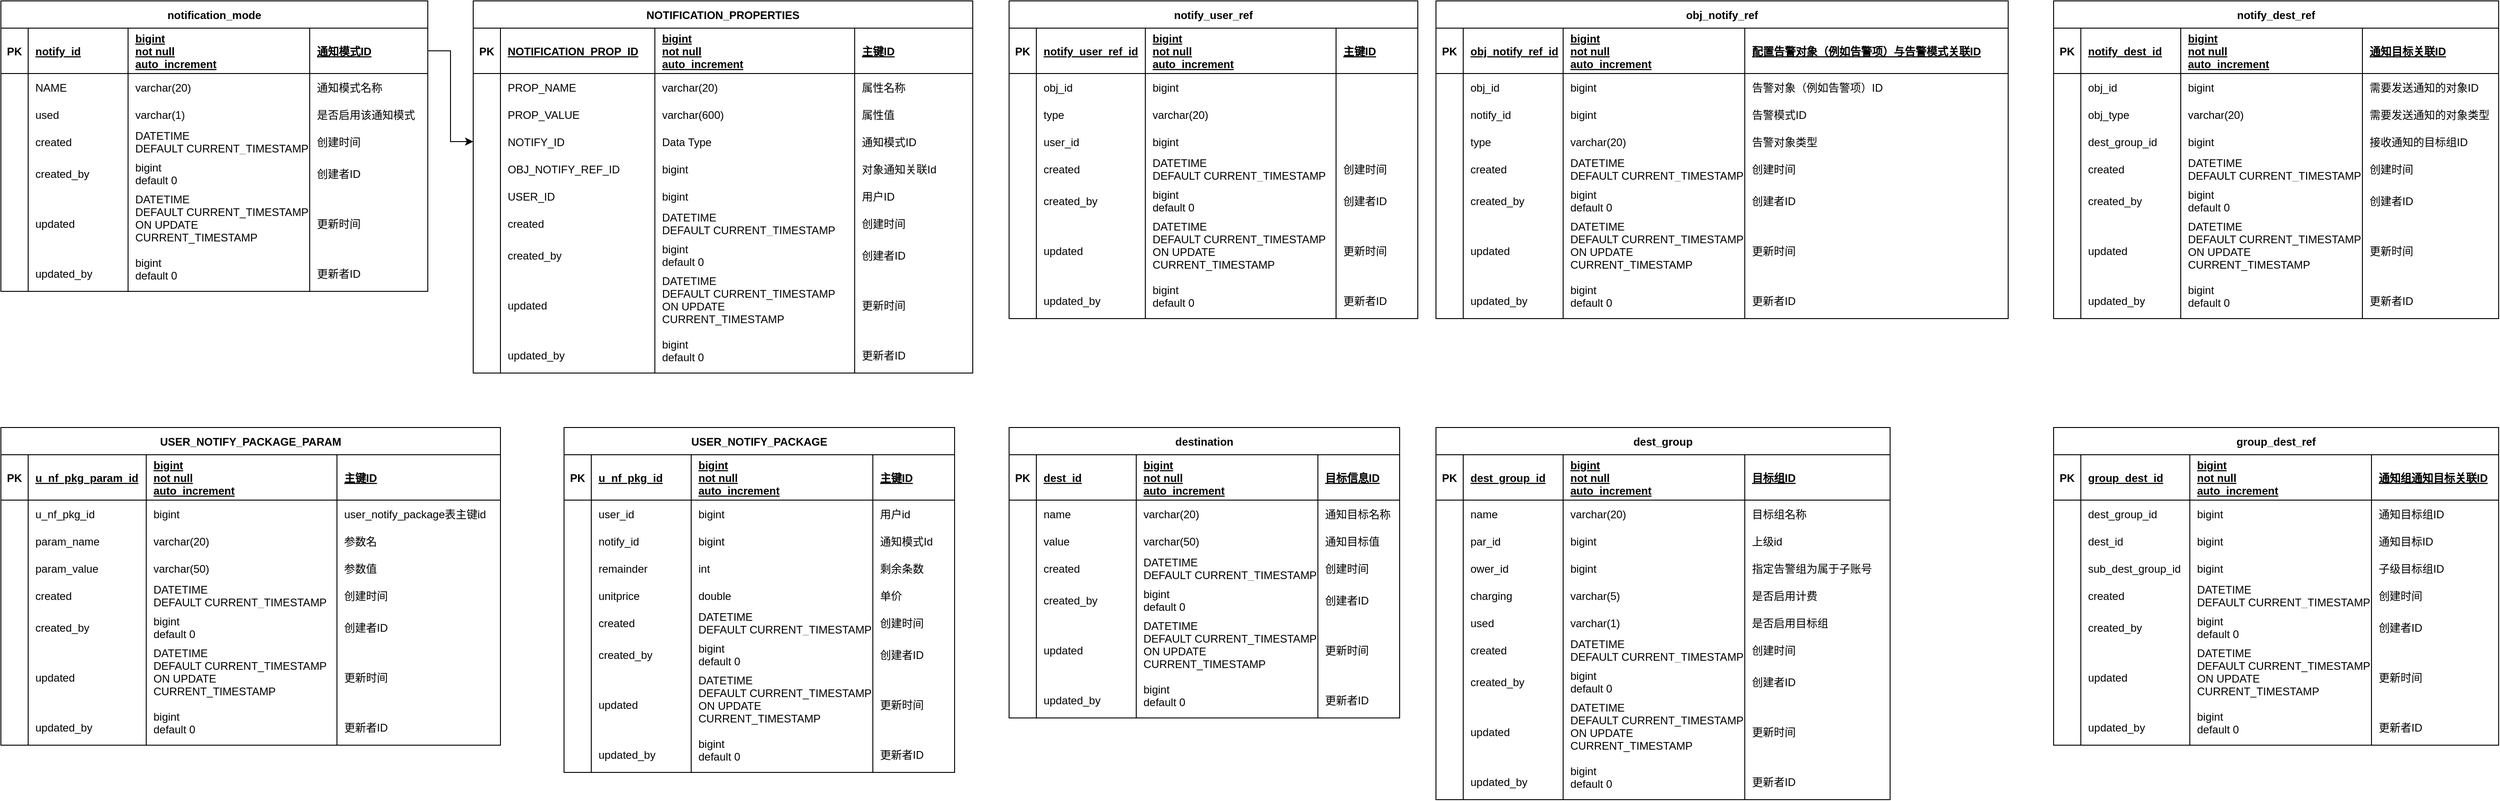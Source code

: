 <mxfile version="20.6.0" type="github">
  <diagram id="bIS1iyJhP2uXK2yJVhHy" name="第 1 页">
    <mxGraphModel dx="1391" dy="899" grid="1" gridSize="10" guides="1" tooltips="1" connect="1" arrows="1" fold="1" page="1" pageScale="1" pageWidth="3000" pageHeight="3000" math="0" shadow="0">
      <root>
        <mxCell id="0" />
        <mxCell id="1" parent="0" />
        <object label="notification_mode" tooltip="普通表" tags="通知模式表" id="3OG4NW8DKBGacQzqwBZW-1">
          <mxCell style="shape=table;startSize=30;container=1;collapsible=1;childLayout=tableLayout;fixedRows=1;rowLines=0;fontStyle=1;align=center;resizeLast=1;" vertex="1" parent="1">
            <mxGeometry x="40" y="40" width="470" height="320" as="geometry">
              <mxRectangle x="40" y="40" width="120" height="30" as="alternateBounds" />
            </mxGeometry>
          </mxCell>
        </object>
        <mxCell id="3OG4NW8DKBGacQzqwBZW-2" value="" style="shape=tableRow;horizontal=0;startSize=0;swimlaneHead=0;swimlaneBody=0;fillColor=none;collapsible=0;dropTarget=0;points=[[0,0.5],[1,0.5]];portConstraint=eastwest;top=0;left=0;right=0;bottom=1;" vertex="1" parent="3OG4NW8DKBGacQzqwBZW-1">
          <mxGeometry y="30" width="470" height="50" as="geometry" />
        </mxCell>
        <mxCell id="3OG4NW8DKBGacQzqwBZW-3" value="PK" style="shape=partialRectangle;connectable=0;fillColor=none;top=0;left=0;bottom=0;right=0;fontStyle=1;overflow=hidden;" vertex="1" parent="3OG4NW8DKBGacQzqwBZW-2">
          <mxGeometry width="30" height="50" as="geometry">
            <mxRectangle width="30" height="50" as="alternateBounds" />
          </mxGeometry>
        </mxCell>
        <mxCell id="3OG4NW8DKBGacQzqwBZW-4" value="notify_id" style="shape=partialRectangle;connectable=0;fillColor=none;top=0;left=0;bottom=0;right=0;align=left;spacingLeft=6;fontStyle=5;overflow=hidden;" vertex="1" parent="3OG4NW8DKBGacQzqwBZW-2">
          <mxGeometry x="30" width="110" height="50" as="geometry">
            <mxRectangle width="110" height="50" as="alternateBounds" />
          </mxGeometry>
        </mxCell>
        <mxCell id="3OG4NW8DKBGacQzqwBZW-5" value="bigint&#xa;not null&#xa;auto_increment" style="shape=partialRectangle;connectable=0;fillColor=none;top=0;left=0;bottom=0;right=0;align=left;spacingLeft=6;fontStyle=5;overflow=hidden;" vertex="1" parent="3OG4NW8DKBGacQzqwBZW-2">
          <mxGeometry x="140" width="200" height="50" as="geometry">
            <mxRectangle width="200" height="50" as="alternateBounds" />
          </mxGeometry>
        </mxCell>
        <mxCell id="3OG4NW8DKBGacQzqwBZW-6" value="通知模式ID" style="shape=partialRectangle;connectable=0;fillColor=none;top=0;left=0;bottom=0;right=0;align=left;spacingLeft=6;fontStyle=5;overflow=hidden;" vertex="1" parent="3OG4NW8DKBGacQzqwBZW-2">
          <mxGeometry x="340" width="130" height="50" as="geometry">
            <mxRectangle width="130" height="50" as="alternateBounds" />
          </mxGeometry>
        </mxCell>
        <mxCell id="3OG4NW8DKBGacQzqwBZW-7" value="" style="shape=tableRow;horizontal=0;startSize=0;swimlaneHead=0;swimlaneBody=0;fillColor=none;collapsible=0;dropTarget=0;points=[[0,0.5],[1,0.5]];portConstraint=eastwest;top=0;left=0;right=0;bottom=0;" vertex="1" parent="3OG4NW8DKBGacQzqwBZW-1">
          <mxGeometry y="80" width="470" height="30" as="geometry" />
        </mxCell>
        <mxCell id="3OG4NW8DKBGacQzqwBZW-8" value="" style="shape=partialRectangle;connectable=0;fillColor=none;top=0;left=0;bottom=0;right=0;editable=1;overflow=hidden;" vertex="1" parent="3OG4NW8DKBGacQzqwBZW-7">
          <mxGeometry width="30" height="30" as="geometry">
            <mxRectangle width="30" height="30" as="alternateBounds" />
          </mxGeometry>
        </mxCell>
        <mxCell id="3OG4NW8DKBGacQzqwBZW-9" value="NAME" style="shape=partialRectangle;connectable=0;fillColor=none;top=0;left=0;bottom=0;right=0;align=left;spacingLeft=6;overflow=hidden;" vertex="1" parent="3OG4NW8DKBGacQzqwBZW-7">
          <mxGeometry x="30" width="110" height="30" as="geometry">
            <mxRectangle width="110" height="30" as="alternateBounds" />
          </mxGeometry>
        </mxCell>
        <mxCell id="3OG4NW8DKBGacQzqwBZW-10" value="varchar(20)" style="shape=partialRectangle;connectable=0;fillColor=none;top=0;left=0;bottom=0;right=0;align=left;spacingLeft=6;overflow=hidden;" vertex="1" parent="3OG4NW8DKBGacQzqwBZW-7">
          <mxGeometry x="140" width="200" height="30" as="geometry">
            <mxRectangle width="200" height="30" as="alternateBounds" />
          </mxGeometry>
        </mxCell>
        <mxCell id="3OG4NW8DKBGacQzqwBZW-11" value="通知模式名称" style="shape=partialRectangle;connectable=0;fillColor=none;top=0;left=0;bottom=0;right=0;align=left;spacingLeft=6;overflow=hidden;" vertex="1" parent="3OG4NW8DKBGacQzqwBZW-7">
          <mxGeometry x="340" width="130" height="30" as="geometry">
            <mxRectangle width="130" height="30" as="alternateBounds" />
          </mxGeometry>
        </mxCell>
        <mxCell id="3OG4NW8DKBGacQzqwBZW-12" value="" style="shape=tableRow;horizontal=0;startSize=0;swimlaneHead=0;swimlaneBody=0;fillColor=none;collapsible=0;dropTarget=0;points=[[0,0.5],[1,0.5]];portConstraint=eastwest;top=0;left=0;right=0;bottom=0;" vertex="1" parent="3OG4NW8DKBGacQzqwBZW-1">
          <mxGeometry y="110" width="470" height="30" as="geometry" />
        </mxCell>
        <mxCell id="3OG4NW8DKBGacQzqwBZW-13" value="" style="shape=partialRectangle;connectable=0;fillColor=none;top=0;left=0;bottom=0;right=0;editable=1;overflow=hidden;" vertex="1" parent="3OG4NW8DKBGacQzqwBZW-12">
          <mxGeometry width="30" height="30" as="geometry">
            <mxRectangle width="30" height="30" as="alternateBounds" />
          </mxGeometry>
        </mxCell>
        <mxCell id="3OG4NW8DKBGacQzqwBZW-14" value="used" style="shape=partialRectangle;connectable=0;fillColor=none;top=0;left=0;bottom=0;right=0;align=left;spacingLeft=6;overflow=hidden;" vertex="1" parent="3OG4NW8DKBGacQzqwBZW-12">
          <mxGeometry x="30" width="110" height="30" as="geometry">
            <mxRectangle width="110" height="30" as="alternateBounds" />
          </mxGeometry>
        </mxCell>
        <mxCell id="3OG4NW8DKBGacQzqwBZW-15" value="varchar(1)" style="shape=partialRectangle;connectable=0;fillColor=none;top=0;left=0;bottom=0;right=0;align=left;spacingLeft=6;overflow=hidden;" vertex="1" parent="3OG4NW8DKBGacQzqwBZW-12">
          <mxGeometry x="140" width="200" height="30" as="geometry">
            <mxRectangle width="200" height="30" as="alternateBounds" />
          </mxGeometry>
        </mxCell>
        <mxCell id="3OG4NW8DKBGacQzqwBZW-16" value="是否启用该通知模式" style="shape=partialRectangle;connectable=0;fillColor=none;top=0;left=0;bottom=0;right=0;align=left;spacingLeft=6;overflow=hidden;" vertex="1" parent="3OG4NW8DKBGacQzqwBZW-12">
          <mxGeometry x="340" width="130" height="30" as="geometry">
            <mxRectangle width="130" height="30" as="alternateBounds" />
          </mxGeometry>
        </mxCell>
        <mxCell id="3OG4NW8DKBGacQzqwBZW-22" style="shape=tableRow;horizontal=0;startSize=0;swimlaneHead=0;swimlaneBody=0;fillColor=none;collapsible=0;dropTarget=0;points=[[0,0.5],[1,0.5]];portConstraint=eastwest;top=0;left=0;right=0;bottom=0;" vertex="1" parent="3OG4NW8DKBGacQzqwBZW-1">
          <mxGeometry y="140" width="470" height="30" as="geometry" />
        </mxCell>
        <mxCell id="3OG4NW8DKBGacQzqwBZW-23" style="shape=partialRectangle;connectable=0;fillColor=none;top=0;left=0;bottom=0;right=0;editable=1;overflow=hidden;" vertex="1" parent="3OG4NW8DKBGacQzqwBZW-22">
          <mxGeometry width="30" height="30" as="geometry">
            <mxRectangle width="30" height="30" as="alternateBounds" />
          </mxGeometry>
        </mxCell>
        <mxCell id="3OG4NW8DKBGacQzqwBZW-24" value="created" style="shape=partialRectangle;connectable=0;fillColor=none;top=0;left=0;bottom=0;right=0;align=left;spacingLeft=6;overflow=hidden;" vertex="1" parent="3OG4NW8DKBGacQzqwBZW-22">
          <mxGeometry x="30" width="110" height="30" as="geometry">
            <mxRectangle width="110" height="30" as="alternateBounds" />
          </mxGeometry>
        </mxCell>
        <mxCell id="3OG4NW8DKBGacQzqwBZW-25" value="DATETIME&#xa;DEFAULT CURRENT_TIMESTAMP" style="shape=partialRectangle;connectable=0;fillColor=none;top=0;left=0;bottom=0;right=0;align=left;spacingLeft=6;overflow=hidden;" vertex="1" parent="3OG4NW8DKBGacQzqwBZW-22">
          <mxGeometry x="140" width="200" height="30" as="geometry">
            <mxRectangle width="200" height="30" as="alternateBounds" />
          </mxGeometry>
        </mxCell>
        <mxCell id="3OG4NW8DKBGacQzqwBZW-26" value="创建时间" style="shape=partialRectangle;connectable=0;fillColor=none;top=0;left=0;bottom=0;right=0;align=left;spacingLeft=6;overflow=hidden;" vertex="1" parent="3OG4NW8DKBGacQzqwBZW-22">
          <mxGeometry x="340" width="130" height="30" as="geometry">
            <mxRectangle width="130" height="30" as="alternateBounds" />
          </mxGeometry>
        </mxCell>
        <mxCell id="3OG4NW8DKBGacQzqwBZW-27" style="shape=tableRow;horizontal=0;startSize=0;swimlaneHead=0;swimlaneBody=0;fillColor=none;collapsible=0;dropTarget=0;points=[[0,0.5],[1,0.5]];portConstraint=eastwest;top=0;left=0;right=0;bottom=0;" vertex="1" parent="3OG4NW8DKBGacQzqwBZW-1">
          <mxGeometry y="170" width="470" height="40" as="geometry" />
        </mxCell>
        <mxCell id="3OG4NW8DKBGacQzqwBZW-28" style="shape=partialRectangle;connectable=0;fillColor=none;top=0;left=0;bottom=0;right=0;editable=1;overflow=hidden;" vertex="1" parent="3OG4NW8DKBGacQzqwBZW-27">
          <mxGeometry width="30" height="40" as="geometry">
            <mxRectangle width="30" height="40" as="alternateBounds" />
          </mxGeometry>
        </mxCell>
        <mxCell id="3OG4NW8DKBGacQzqwBZW-29" value="created_by" style="shape=partialRectangle;connectable=0;fillColor=none;top=0;left=0;bottom=0;right=0;align=left;spacingLeft=6;overflow=hidden;" vertex="1" parent="3OG4NW8DKBGacQzqwBZW-27">
          <mxGeometry x="30" width="110" height="40" as="geometry">
            <mxRectangle width="110" height="40" as="alternateBounds" />
          </mxGeometry>
        </mxCell>
        <mxCell id="3OG4NW8DKBGacQzqwBZW-30" value="bigint&#xa;default 0" style="shape=partialRectangle;connectable=0;fillColor=none;top=0;left=0;bottom=0;right=0;align=left;spacingLeft=6;overflow=hidden;" vertex="1" parent="3OG4NW8DKBGacQzqwBZW-27">
          <mxGeometry x="140" width="200" height="40" as="geometry">
            <mxRectangle width="200" height="40" as="alternateBounds" />
          </mxGeometry>
        </mxCell>
        <mxCell id="3OG4NW8DKBGacQzqwBZW-31" value="创建者ID" style="shape=partialRectangle;connectable=0;fillColor=none;top=0;left=0;bottom=0;right=0;align=left;spacingLeft=6;overflow=hidden;" vertex="1" parent="3OG4NW8DKBGacQzqwBZW-27">
          <mxGeometry x="340" width="130" height="40" as="geometry">
            <mxRectangle width="130" height="40" as="alternateBounds" />
          </mxGeometry>
        </mxCell>
        <mxCell id="3OG4NW8DKBGacQzqwBZW-32" style="shape=tableRow;horizontal=0;startSize=0;swimlaneHead=0;swimlaneBody=0;fillColor=none;collapsible=0;dropTarget=0;points=[[0,0.5],[1,0.5]];portConstraint=eastwest;top=0;left=0;right=0;bottom=0;" vertex="1" parent="3OG4NW8DKBGacQzqwBZW-1">
          <mxGeometry y="210" width="470" height="70" as="geometry" />
        </mxCell>
        <mxCell id="3OG4NW8DKBGacQzqwBZW-33" style="shape=partialRectangle;connectable=0;fillColor=none;top=0;left=0;bottom=0;right=0;editable=1;overflow=hidden;" vertex="1" parent="3OG4NW8DKBGacQzqwBZW-32">
          <mxGeometry width="30" height="70" as="geometry">
            <mxRectangle width="30" height="70" as="alternateBounds" />
          </mxGeometry>
        </mxCell>
        <mxCell id="3OG4NW8DKBGacQzqwBZW-34" value="updated" style="shape=partialRectangle;connectable=0;fillColor=none;top=0;left=0;bottom=0;right=0;align=left;spacingLeft=6;overflow=hidden;" vertex="1" parent="3OG4NW8DKBGacQzqwBZW-32">
          <mxGeometry x="30" width="110" height="70" as="geometry">
            <mxRectangle width="110" height="70" as="alternateBounds" />
          </mxGeometry>
        </mxCell>
        <mxCell id="3OG4NW8DKBGacQzqwBZW-35" value="DATETIME&#xa;DEFAULT CURRENT_TIMESTAMP &#xa;ON UPDATE &#xa;CURRENT_TIMESTAMP&#xa;" style="shape=partialRectangle;connectable=0;fillColor=none;top=0;left=0;bottom=0;right=0;align=left;spacingLeft=6;overflow=hidden;" vertex="1" parent="3OG4NW8DKBGacQzqwBZW-32">
          <mxGeometry x="140" width="200" height="70" as="geometry">
            <mxRectangle width="200" height="70" as="alternateBounds" />
          </mxGeometry>
        </mxCell>
        <mxCell id="3OG4NW8DKBGacQzqwBZW-36" value="更新时间" style="shape=partialRectangle;connectable=0;fillColor=none;top=0;left=0;bottom=0;right=0;align=left;spacingLeft=6;overflow=hidden;" vertex="1" parent="3OG4NW8DKBGacQzqwBZW-32">
          <mxGeometry x="340" width="130" height="70" as="geometry">
            <mxRectangle width="130" height="70" as="alternateBounds" />
          </mxGeometry>
        </mxCell>
        <mxCell id="3OG4NW8DKBGacQzqwBZW-37" style="shape=tableRow;horizontal=0;startSize=0;swimlaneHead=0;swimlaneBody=0;fillColor=none;collapsible=0;dropTarget=0;points=[[0,0.5],[1,0.5]];portConstraint=eastwest;top=0;left=0;right=0;bottom=0;" vertex="1" parent="3OG4NW8DKBGacQzqwBZW-1">
          <mxGeometry y="280" width="470" height="40" as="geometry" />
        </mxCell>
        <mxCell id="3OG4NW8DKBGacQzqwBZW-38" style="shape=partialRectangle;connectable=0;fillColor=none;top=0;left=0;bottom=0;right=0;editable=1;overflow=hidden;" vertex="1" parent="3OG4NW8DKBGacQzqwBZW-37">
          <mxGeometry width="30" height="40" as="geometry">
            <mxRectangle width="30" height="40" as="alternateBounds" />
          </mxGeometry>
        </mxCell>
        <mxCell id="3OG4NW8DKBGacQzqwBZW-39" value="updated_by" style="shape=partialRectangle;connectable=0;fillColor=none;top=0;left=0;bottom=0;right=0;align=left;spacingLeft=6;overflow=hidden;" vertex="1" parent="3OG4NW8DKBGacQzqwBZW-37">
          <mxGeometry x="30" width="110" height="40" as="geometry">
            <mxRectangle width="110" height="40" as="alternateBounds" />
          </mxGeometry>
        </mxCell>
        <mxCell id="3OG4NW8DKBGacQzqwBZW-40" value="bigint&#xa;default 0&#xa;" style="shape=partialRectangle;connectable=0;fillColor=none;top=0;left=0;bottom=0;right=0;align=left;spacingLeft=6;overflow=hidden;" vertex="1" parent="3OG4NW8DKBGacQzqwBZW-37">
          <mxGeometry x="140" width="200" height="40" as="geometry">
            <mxRectangle width="200" height="40" as="alternateBounds" />
          </mxGeometry>
        </mxCell>
        <mxCell id="3OG4NW8DKBGacQzqwBZW-41" value="更新者ID" style="shape=partialRectangle;connectable=0;fillColor=none;top=0;left=0;bottom=0;right=0;align=left;spacingLeft=6;overflow=hidden;" vertex="1" parent="3OG4NW8DKBGacQzqwBZW-37">
          <mxGeometry x="340" width="130" height="40" as="geometry">
            <mxRectangle width="130" height="40" as="alternateBounds" />
          </mxGeometry>
        </mxCell>
        <object label="NOTIFICATION_PROPERTIES" tags="通知模式属性表" tooltip="普通表" id="3OG4NW8DKBGacQzqwBZW-42">
          <mxCell style="shape=table;startSize=30;container=1;collapsible=1;childLayout=tableLayout;fixedRows=1;rowLines=0;fontStyle=1;align=center;resizeLast=1;" vertex="1" parent="1">
            <mxGeometry x="560" y="40" width="550" height="410" as="geometry">
              <mxRectangle x="40" y="40" width="120" height="30" as="alternateBounds" />
            </mxGeometry>
          </mxCell>
        </object>
        <mxCell id="3OG4NW8DKBGacQzqwBZW-43" value="" style="shape=tableRow;horizontal=0;startSize=0;swimlaneHead=0;swimlaneBody=0;fillColor=none;collapsible=0;dropTarget=0;points=[[0,0.5],[1,0.5]];portConstraint=eastwest;top=0;left=0;right=0;bottom=1;" vertex="1" parent="3OG4NW8DKBGacQzqwBZW-42">
          <mxGeometry y="30" width="550" height="50" as="geometry" />
        </mxCell>
        <mxCell id="3OG4NW8DKBGacQzqwBZW-44" value="PK" style="shape=partialRectangle;connectable=0;fillColor=none;top=0;left=0;bottom=0;right=0;fontStyle=1;overflow=hidden;" vertex="1" parent="3OG4NW8DKBGacQzqwBZW-43">
          <mxGeometry width="30" height="50" as="geometry">
            <mxRectangle width="30" height="50" as="alternateBounds" />
          </mxGeometry>
        </mxCell>
        <mxCell id="3OG4NW8DKBGacQzqwBZW-45" value="NOTIFICATION_PROP_ID" style="shape=partialRectangle;connectable=0;fillColor=none;top=0;left=0;bottom=0;right=0;align=left;spacingLeft=6;fontStyle=5;overflow=hidden;" vertex="1" parent="3OG4NW8DKBGacQzqwBZW-43">
          <mxGeometry x="30" width="170" height="50" as="geometry">
            <mxRectangle width="170" height="50" as="alternateBounds" />
          </mxGeometry>
        </mxCell>
        <mxCell id="3OG4NW8DKBGacQzqwBZW-46" value="bigint&#xa;not null&#xa;auto_increment" style="shape=partialRectangle;connectable=0;fillColor=none;top=0;left=0;bottom=0;right=0;align=left;spacingLeft=6;fontStyle=5;overflow=hidden;" vertex="1" parent="3OG4NW8DKBGacQzqwBZW-43">
          <mxGeometry x="200" width="220" height="50" as="geometry">
            <mxRectangle width="220" height="50" as="alternateBounds" />
          </mxGeometry>
        </mxCell>
        <mxCell id="3OG4NW8DKBGacQzqwBZW-47" value="主键ID" style="shape=partialRectangle;connectable=0;fillColor=none;top=0;left=0;bottom=0;right=0;align=left;spacingLeft=6;fontStyle=5;overflow=hidden;" vertex="1" parent="3OG4NW8DKBGacQzqwBZW-43">
          <mxGeometry x="420" width="130" height="50" as="geometry">
            <mxRectangle width="130" height="50" as="alternateBounds" />
          </mxGeometry>
        </mxCell>
        <mxCell id="3OG4NW8DKBGacQzqwBZW-48" value="" style="shape=tableRow;horizontal=0;startSize=0;swimlaneHead=0;swimlaneBody=0;fillColor=none;collapsible=0;dropTarget=0;points=[[0,0.5],[1,0.5]];portConstraint=eastwest;top=0;left=0;right=0;bottom=0;" vertex="1" parent="3OG4NW8DKBGacQzqwBZW-42">
          <mxGeometry y="80" width="550" height="30" as="geometry" />
        </mxCell>
        <mxCell id="3OG4NW8DKBGacQzqwBZW-49" value="" style="shape=partialRectangle;connectable=0;fillColor=none;top=0;left=0;bottom=0;right=0;editable=1;overflow=hidden;" vertex="1" parent="3OG4NW8DKBGacQzqwBZW-48">
          <mxGeometry width="30" height="30" as="geometry">
            <mxRectangle width="30" height="30" as="alternateBounds" />
          </mxGeometry>
        </mxCell>
        <mxCell id="3OG4NW8DKBGacQzqwBZW-50" value="PROP_NAME" style="shape=partialRectangle;connectable=0;fillColor=none;top=0;left=0;bottom=0;right=0;align=left;spacingLeft=6;overflow=hidden;" vertex="1" parent="3OG4NW8DKBGacQzqwBZW-48">
          <mxGeometry x="30" width="170" height="30" as="geometry">
            <mxRectangle width="170" height="30" as="alternateBounds" />
          </mxGeometry>
        </mxCell>
        <mxCell id="3OG4NW8DKBGacQzqwBZW-51" value="varchar(20)" style="shape=partialRectangle;connectable=0;fillColor=none;top=0;left=0;bottom=0;right=0;align=left;spacingLeft=6;overflow=hidden;" vertex="1" parent="3OG4NW8DKBGacQzqwBZW-48">
          <mxGeometry x="200" width="220" height="30" as="geometry">
            <mxRectangle width="220" height="30" as="alternateBounds" />
          </mxGeometry>
        </mxCell>
        <mxCell id="3OG4NW8DKBGacQzqwBZW-52" value="属性名称" style="shape=partialRectangle;connectable=0;fillColor=none;top=0;left=0;bottom=0;right=0;align=left;spacingLeft=6;overflow=hidden;" vertex="1" parent="3OG4NW8DKBGacQzqwBZW-48">
          <mxGeometry x="420" width="130" height="30" as="geometry">
            <mxRectangle width="130" height="30" as="alternateBounds" />
          </mxGeometry>
        </mxCell>
        <mxCell id="3OG4NW8DKBGacQzqwBZW-53" value="" style="shape=tableRow;horizontal=0;startSize=0;swimlaneHead=0;swimlaneBody=0;fillColor=none;collapsible=0;dropTarget=0;points=[[0,0.5],[1,0.5]];portConstraint=eastwest;top=0;left=0;right=0;bottom=0;" vertex="1" parent="3OG4NW8DKBGacQzqwBZW-42">
          <mxGeometry y="110" width="550" height="30" as="geometry" />
        </mxCell>
        <mxCell id="3OG4NW8DKBGacQzqwBZW-54" value="" style="shape=partialRectangle;connectable=0;fillColor=none;top=0;left=0;bottom=0;right=0;editable=1;overflow=hidden;" vertex="1" parent="3OG4NW8DKBGacQzqwBZW-53">
          <mxGeometry width="30" height="30" as="geometry">
            <mxRectangle width="30" height="30" as="alternateBounds" />
          </mxGeometry>
        </mxCell>
        <mxCell id="3OG4NW8DKBGacQzqwBZW-55" value="PROP_VALUE" style="shape=partialRectangle;connectable=0;fillColor=none;top=0;left=0;bottom=0;right=0;align=left;spacingLeft=6;overflow=hidden;" vertex="1" parent="3OG4NW8DKBGacQzqwBZW-53">
          <mxGeometry x="30" width="170" height="30" as="geometry">
            <mxRectangle width="170" height="30" as="alternateBounds" />
          </mxGeometry>
        </mxCell>
        <mxCell id="3OG4NW8DKBGacQzqwBZW-56" value="varchar(600)" style="shape=partialRectangle;connectable=0;fillColor=none;top=0;left=0;bottom=0;right=0;align=left;spacingLeft=6;overflow=hidden;" vertex="1" parent="3OG4NW8DKBGacQzqwBZW-53">
          <mxGeometry x="200" width="220" height="30" as="geometry">
            <mxRectangle width="220" height="30" as="alternateBounds" />
          </mxGeometry>
        </mxCell>
        <mxCell id="3OG4NW8DKBGacQzqwBZW-57" value="属性值" style="shape=partialRectangle;connectable=0;fillColor=none;top=0;left=0;bottom=0;right=0;align=left;spacingLeft=6;overflow=hidden;" vertex="1" parent="3OG4NW8DKBGacQzqwBZW-53">
          <mxGeometry x="420" width="130" height="30" as="geometry">
            <mxRectangle width="130" height="30" as="alternateBounds" />
          </mxGeometry>
        </mxCell>
        <mxCell id="3OG4NW8DKBGacQzqwBZW-58" value="" style="shape=tableRow;horizontal=0;startSize=0;swimlaneHead=0;swimlaneBody=0;fillColor=none;collapsible=0;dropTarget=0;points=[[0,0.5],[1,0.5]];portConstraint=eastwest;top=0;left=0;right=0;bottom=0;" vertex="1" parent="3OG4NW8DKBGacQzqwBZW-42">
          <mxGeometry y="140" width="550" height="30" as="geometry" />
        </mxCell>
        <mxCell id="3OG4NW8DKBGacQzqwBZW-59" value="" style="shape=partialRectangle;connectable=0;fillColor=none;top=0;left=0;bottom=0;right=0;editable=1;overflow=hidden;" vertex="1" parent="3OG4NW8DKBGacQzqwBZW-58">
          <mxGeometry width="30" height="30" as="geometry">
            <mxRectangle width="30" height="30" as="alternateBounds" />
          </mxGeometry>
        </mxCell>
        <mxCell id="3OG4NW8DKBGacQzqwBZW-60" value="NOTIFY_ID" style="shape=partialRectangle;connectable=0;fillColor=none;top=0;left=0;bottom=0;right=0;align=left;spacingLeft=6;overflow=hidden;" vertex="1" parent="3OG4NW8DKBGacQzqwBZW-58">
          <mxGeometry x="30" width="170" height="30" as="geometry">
            <mxRectangle width="170" height="30" as="alternateBounds" />
          </mxGeometry>
        </mxCell>
        <mxCell id="3OG4NW8DKBGacQzqwBZW-61" value="Data Type" style="shape=partialRectangle;connectable=0;fillColor=none;top=0;left=0;bottom=0;right=0;align=left;spacingLeft=6;overflow=hidden;" vertex="1" parent="3OG4NW8DKBGacQzqwBZW-58">
          <mxGeometry x="200" width="220" height="30" as="geometry">
            <mxRectangle width="220" height="30" as="alternateBounds" />
          </mxGeometry>
        </mxCell>
        <mxCell id="3OG4NW8DKBGacQzqwBZW-62" value="通知模式ID" style="shape=partialRectangle;connectable=0;fillColor=none;top=0;left=0;bottom=0;right=0;align=left;spacingLeft=6;overflow=hidden;" vertex="1" parent="3OG4NW8DKBGacQzqwBZW-58">
          <mxGeometry x="420" width="130" height="30" as="geometry">
            <mxRectangle width="130" height="30" as="alternateBounds" />
          </mxGeometry>
        </mxCell>
        <mxCell id="3OG4NW8DKBGacQzqwBZW-83" style="shape=tableRow;horizontal=0;startSize=0;swimlaneHead=0;swimlaneBody=0;fillColor=none;collapsible=0;dropTarget=0;points=[[0,0.5],[1,0.5]];portConstraint=eastwest;top=0;left=0;right=0;bottom=0;" vertex="1" parent="3OG4NW8DKBGacQzqwBZW-42">
          <mxGeometry y="170" width="550" height="30" as="geometry" />
        </mxCell>
        <mxCell id="3OG4NW8DKBGacQzqwBZW-84" style="shape=partialRectangle;connectable=0;fillColor=none;top=0;left=0;bottom=0;right=0;editable=1;overflow=hidden;" vertex="1" parent="3OG4NW8DKBGacQzqwBZW-83">
          <mxGeometry width="30" height="30" as="geometry">
            <mxRectangle width="30" height="30" as="alternateBounds" />
          </mxGeometry>
        </mxCell>
        <mxCell id="3OG4NW8DKBGacQzqwBZW-85" value="OBJ_NOTIFY_REF_ID" style="shape=partialRectangle;connectable=0;fillColor=none;top=0;left=0;bottom=0;right=0;align=left;spacingLeft=6;overflow=hidden;" vertex="1" parent="3OG4NW8DKBGacQzqwBZW-83">
          <mxGeometry x="30" width="170" height="30" as="geometry">
            <mxRectangle width="170" height="30" as="alternateBounds" />
          </mxGeometry>
        </mxCell>
        <mxCell id="3OG4NW8DKBGacQzqwBZW-86" value="bigint" style="shape=partialRectangle;connectable=0;fillColor=none;top=0;left=0;bottom=0;right=0;align=left;spacingLeft=6;overflow=hidden;" vertex="1" parent="3OG4NW8DKBGacQzqwBZW-83">
          <mxGeometry x="200" width="220" height="30" as="geometry">
            <mxRectangle width="220" height="30" as="alternateBounds" />
          </mxGeometry>
        </mxCell>
        <mxCell id="3OG4NW8DKBGacQzqwBZW-87" value="对象通知关联Id" style="shape=partialRectangle;connectable=0;fillColor=none;top=0;left=0;bottom=0;right=0;align=left;spacingLeft=6;overflow=hidden;" vertex="1" parent="3OG4NW8DKBGacQzqwBZW-83">
          <mxGeometry x="420" width="130" height="30" as="geometry">
            <mxRectangle width="130" height="30" as="alternateBounds" />
          </mxGeometry>
        </mxCell>
        <mxCell id="3OG4NW8DKBGacQzqwBZW-93" style="shape=tableRow;horizontal=0;startSize=0;swimlaneHead=0;swimlaneBody=0;fillColor=none;collapsible=0;dropTarget=0;points=[[0,0.5],[1,0.5]];portConstraint=eastwest;top=0;left=0;right=0;bottom=0;" vertex="1" parent="3OG4NW8DKBGacQzqwBZW-42">
          <mxGeometry y="200" width="550" height="30" as="geometry" />
        </mxCell>
        <mxCell id="3OG4NW8DKBGacQzqwBZW-94" style="shape=partialRectangle;connectable=0;fillColor=none;top=0;left=0;bottom=0;right=0;editable=1;overflow=hidden;" vertex="1" parent="3OG4NW8DKBGacQzqwBZW-93">
          <mxGeometry width="30" height="30" as="geometry">
            <mxRectangle width="30" height="30" as="alternateBounds" />
          </mxGeometry>
        </mxCell>
        <mxCell id="3OG4NW8DKBGacQzqwBZW-95" value="USER_ID" style="shape=partialRectangle;connectable=0;fillColor=none;top=0;left=0;bottom=0;right=0;align=left;spacingLeft=6;overflow=hidden;" vertex="1" parent="3OG4NW8DKBGacQzqwBZW-93">
          <mxGeometry x="30" width="170" height="30" as="geometry">
            <mxRectangle width="170" height="30" as="alternateBounds" />
          </mxGeometry>
        </mxCell>
        <mxCell id="3OG4NW8DKBGacQzqwBZW-96" value="bigint" style="shape=partialRectangle;connectable=0;fillColor=none;top=0;left=0;bottom=0;right=0;align=left;spacingLeft=6;overflow=hidden;" vertex="1" parent="3OG4NW8DKBGacQzqwBZW-93">
          <mxGeometry x="200" width="220" height="30" as="geometry">
            <mxRectangle width="220" height="30" as="alternateBounds" />
          </mxGeometry>
        </mxCell>
        <mxCell id="3OG4NW8DKBGacQzqwBZW-97" value="用户ID" style="shape=partialRectangle;connectable=0;fillColor=none;top=0;left=0;bottom=0;right=0;align=left;spacingLeft=6;overflow=hidden;" vertex="1" parent="3OG4NW8DKBGacQzqwBZW-93">
          <mxGeometry x="420" width="130" height="30" as="geometry">
            <mxRectangle width="130" height="30" as="alternateBounds" />
          </mxGeometry>
        </mxCell>
        <mxCell id="3OG4NW8DKBGacQzqwBZW-63" style="shape=tableRow;horizontal=0;startSize=0;swimlaneHead=0;swimlaneBody=0;fillColor=none;collapsible=0;dropTarget=0;points=[[0,0.5],[1,0.5]];portConstraint=eastwest;top=0;left=0;right=0;bottom=0;" vertex="1" parent="3OG4NW8DKBGacQzqwBZW-42">
          <mxGeometry y="230" width="550" height="30" as="geometry" />
        </mxCell>
        <mxCell id="3OG4NW8DKBGacQzqwBZW-64" style="shape=partialRectangle;connectable=0;fillColor=none;top=0;left=0;bottom=0;right=0;editable=1;overflow=hidden;" vertex="1" parent="3OG4NW8DKBGacQzqwBZW-63">
          <mxGeometry width="30" height="30" as="geometry">
            <mxRectangle width="30" height="30" as="alternateBounds" />
          </mxGeometry>
        </mxCell>
        <mxCell id="3OG4NW8DKBGacQzqwBZW-65" value="created" style="shape=partialRectangle;connectable=0;fillColor=none;top=0;left=0;bottom=0;right=0;align=left;spacingLeft=6;overflow=hidden;" vertex="1" parent="3OG4NW8DKBGacQzqwBZW-63">
          <mxGeometry x="30" width="170" height="30" as="geometry">
            <mxRectangle width="170" height="30" as="alternateBounds" />
          </mxGeometry>
        </mxCell>
        <mxCell id="3OG4NW8DKBGacQzqwBZW-66" value="DATETIME&#xa;DEFAULT CURRENT_TIMESTAMP" style="shape=partialRectangle;connectable=0;fillColor=none;top=0;left=0;bottom=0;right=0;align=left;spacingLeft=6;overflow=hidden;" vertex="1" parent="3OG4NW8DKBGacQzqwBZW-63">
          <mxGeometry x="200" width="220" height="30" as="geometry">
            <mxRectangle width="220" height="30" as="alternateBounds" />
          </mxGeometry>
        </mxCell>
        <mxCell id="3OG4NW8DKBGacQzqwBZW-67" value="创建时间" style="shape=partialRectangle;connectable=0;fillColor=none;top=0;left=0;bottom=0;right=0;align=left;spacingLeft=6;overflow=hidden;" vertex="1" parent="3OG4NW8DKBGacQzqwBZW-63">
          <mxGeometry x="420" width="130" height="30" as="geometry">
            <mxRectangle width="130" height="30" as="alternateBounds" />
          </mxGeometry>
        </mxCell>
        <mxCell id="3OG4NW8DKBGacQzqwBZW-68" style="shape=tableRow;horizontal=0;startSize=0;swimlaneHead=0;swimlaneBody=0;fillColor=none;collapsible=0;dropTarget=0;points=[[0,0.5],[1,0.5]];portConstraint=eastwest;top=0;left=0;right=0;bottom=0;" vertex="1" parent="3OG4NW8DKBGacQzqwBZW-42">
          <mxGeometry y="260" width="550" height="40" as="geometry" />
        </mxCell>
        <mxCell id="3OG4NW8DKBGacQzqwBZW-69" style="shape=partialRectangle;connectable=0;fillColor=none;top=0;left=0;bottom=0;right=0;editable=1;overflow=hidden;" vertex="1" parent="3OG4NW8DKBGacQzqwBZW-68">
          <mxGeometry width="30" height="40" as="geometry">
            <mxRectangle width="30" height="40" as="alternateBounds" />
          </mxGeometry>
        </mxCell>
        <mxCell id="3OG4NW8DKBGacQzqwBZW-70" value="created_by" style="shape=partialRectangle;connectable=0;fillColor=none;top=0;left=0;bottom=0;right=0;align=left;spacingLeft=6;overflow=hidden;" vertex="1" parent="3OG4NW8DKBGacQzqwBZW-68">
          <mxGeometry x="30" width="170" height="40" as="geometry">
            <mxRectangle width="170" height="40" as="alternateBounds" />
          </mxGeometry>
        </mxCell>
        <mxCell id="3OG4NW8DKBGacQzqwBZW-71" value="bigint&#xa;default 0" style="shape=partialRectangle;connectable=0;fillColor=none;top=0;left=0;bottom=0;right=0;align=left;spacingLeft=6;overflow=hidden;" vertex="1" parent="3OG4NW8DKBGacQzqwBZW-68">
          <mxGeometry x="200" width="220" height="40" as="geometry">
            <mxRectangle width="220" height="40" as="alternateBounds" />
          </mxGeometry>
        </mxCell>
        <mxCell id="3OG4NW8DKBGacQzqwBZW-72" value="创建者ID" style="shape=partialRectangle;connectable=0;fillColor=none;top=0;left=0;bottom=0;right=0;align=left;spacingLeft=6;overflow=hidden;" vertex="1" parent="3OG4NW8DKBGacQzqwBZW-68">
          <mxGeometry x="420" width="130" height="40" as="geometry">
            <mxRectangle width="130" height="40" as="alternateBounds" />
          </mxGeometry>
        </mxCell>
        <mxCell id="3OG4NW8DKBGacQzqwBZW-73" style="shape=tableRow;horizontal=0;startSize=0;swimlaneHead=0;swimlaneBody=0;fillColor=none;collapsible=0;dropTarget=0;points=[[0,0.5],[1,0.5]];portConstraint=eastwest;top=0;left=0;right=0;bottom=0;" vertex="1" parent="3OG4NW8DKBGacQzqwBZW-42">
          <mxGeometry y="300" width="550" height="70" as="geometry" />
        </mxCell>
        <mxCell id="3OG4NW8DKBGacQzqwBZW-74" style="shape=partialRectangle;connectable=0;fillColor=none;top=0;left=0;bottom=0;right=0;editable=1;overflow=hidden;" vertex="1" parent="3OG4NW8DKBGacQzqwBZW-73">
          <mxGeometry width="30" height="70" as="geometry">
            <mxRectangle width="30" height="70" as="alternateBounds" />
          </mxGeometry>
        </mxCell>
        <mxCell id="3OG4NW8DKBGacQzqwBZW-75" value="updated" style="shape=partialRectangle;connectable=0;fillColor=none;top=0;left=0;bottom=0;right=0;align=left;spacingLeft=6;overflow=hidden;" vertex="1" parent="3OG4NW8DKBGacQzqwBZW-73">
          <mxGeometry x="30" width="170" height="70" as="geometry">
            <mxRectangle width="170" height="70" as="alternateBounds" />
          </mxGeometry>
        </mxCell>
        <mxCell id="3OG4NW8DKBGacQzqwBZW-76" value="DATETIME&#xa;DEFAULT CURRENT_TIMESTAMP &#xa;ON UPDATE &#xa;CURRENT_TIMESTAMP&#xa;" style="shape=partialRectangle;connectable=0;fillColor=none;top=0;left=0;bottom=0;right=0;align=left;spacingLeft=6;overflow=hidden;" vertex="1" parent="3OG4NW8DKBGacQzqwBZW-73">
          <mxGeometry x="200" width="220" height="70" as="geometry">
            <mxRectangle width="220" height="70" as="alternateBounds" />
          </mxGeometry>
        </mxCell>
        <mxCell id="3OG4NW8DKBGacQzqwBZW-77" value="更新时间" style="shape=partialRectangle;connectable=0;fillColor=none;top=0;left=0;bottom=0;right=0;align=left;spacingLeft=6;overflow=hidden;" vertex="1" parent="3OG4NW8DKBGacQzqwBZW-73">
          <mxGeometry x="420" width="130" height="70" as="geometry">
            <mxRectangle width="130" height="70" as="alternateBounds" />
          </mxGeometry>
        </mxCell>
        <mxCell id="3OG4NW8DKBGacQzqwBZW-78" style="shape=tableRow;horizontal=0;startSize=0;swimlaneHead=0;swimlaneBody=0;fillColor=none;collapsible=0;dropTarget=0;points=[[0,0.5],[1,0.5]];portConstraint=eastwest;top=0;left=0;right=0;bottom=0;" vertex="1" parent="3OG4NW8DKBGacQzqwBZW-42">
          <mxGeometry y="370" width="550" height="40" as="geometry" />
        </mxCell>
        <mxCell id="3OG4NW8DKBGacQzqwBZW-79" style="shape=partialRectangle;connectable=0;fillColor=none;top=0;left=0;bottom=0;right=0;editable=1;overflow=hidden;" vertex="1" parent="3OG4NW8DKBGacQzqwBZW-78">
          <mxGeometry width="30" height="40" as="geometry">
            <mxRectangle width="30" height="40" as="alternateBounds" />
          </mxGeometry>
        </mxCell>
        <mxCell id="3OG4NW8DKBGacQzqwBZW-80" value="updated_by" style="shape=partialRectangle;connectable=0;fillColor=none;top=0;left=0;bottom=0;right=0;align=left;spacingLeft=6;overflow=hidden;" vertex="1" parent="3OG4NW8DKBGacQzqwBZW-78">
          <mxGeometry x="30" width="170" height="40" as="geometry">
            <mxRectangle width="170" height="40" as="alternateBounds" />
          </mxGeometry>
        </mxCell>
        <mxCell id="3OG4NW8DKBGacQzqwBZW-81" value="bigint&#xa;default 0&#xa;" style="shape=partialRectangle;connectable=0;fillColor=none;top=0;left=0;bottom=0;right=0;align=left;spacingLeft=6;overflow=hidden;" vertex="1" parent="3OG4NW8DKBGacQzqwBZW-78">
          <mxGeometry x="200" width="220" height="40" as="geometry">
            <mxRectangle width="220" height="40" as="alternateBounds" />
          </mxGeometry>
        </mxCell>
        <mxCell id="3OG4NW8DKBGacQzqwBZW-82" value="更新者ID" style="shape=partialRectangle;connectable=0;fillColor=none;top=0;left=0;bottom=0;right=0;align=left;spacingLeft=6;overflow=hidden;" vertex="1" parent="3OG4NW8DKBGacQzqwBZW-78">
          <mxGeometry x="420" width="130" height="40" as="geometry">
            <mxRectangle width="130" height="40" as="alternateBounds" />
          </mxGeometry>
        </mxCell>
        <object label="USER_NOTIFY_PACKAGE_PARAM" tags="" tooltip="普通表" id="3OG4NW8DKBGacQzqwBZW-98">
          <mxCell style="shape=table;startSize=30;container=1;collapsible=1;childLayout=tableLayout;fixedRows=1;rowLines=0;fontStyle=1;align=center;resizeLast=1;" vertex="1" parent="1">
            <mxGeometry x="40" y="510" width="550" height="350" as="geometry">
              <mxRectangle x="40" y="40" width="120" height="30" as="alternateBounds" />
            </mxGeometry>
          </mxCell>
        </object>
        <mxCell id="3OG4NW8DKBGacQzqwBZW-99" value="" style="shape=tableRow;horizontal=0;startSize=0;swimlaneHead=0;swimlaneBody=0;fillColor=none;collapsible=0;dropTarget=0;points=[[0,0.5],[1,0.5]];portConstraint=eastwest;top=0;left=0;right=0;bottom=1;" vertex="1" parent="3OG4NW8DKBGacQzqwBZW-98">
          <mxGeometry y="30" width="550" height="50" as="geometry" />
        </mxCell>
        <mxCell id="3OG4NW8DKBGacQzqwBZW-100" value="PK" style="shape=partialRectangle;connectable=0;fillColor=none;top=0;left=0;bottom=0;right=0;fontStyle=1;overflow=hidden;" vertex="1" parent="3OG4NW8DKBGacQzqwBZW-99">
          <mxGeometry width="30" height="50" as="geometry">
            <mxRectangle width="30" height="50" as="alternateBounds" />
          </mxGeometry>
        </mxCell>
        <mxCell id="3OG4NW8DKBGacQzqwBZW-101" value="u_nf_pkg_param_id" style="shape=partialRectangle;connectable=0;fillColor=none;top=0;left=0;bottom=0;right=0;align=left;spacingLeft=6;fontStyle=5;overflow=hidden;" vertex="1" parent="3OG4NW8DKBGacQzqwBZW-99">
          <mxGeometry x="30" width="130" height="50" as="geometry">
            <mxRectangle width="130" height="50" as="alternateBounds" />
          </mxGeometry>
        </mxCell>
        <mxCell id="3OG4NW8DKBGacQzqwBZW-102" value="bigint&#xa;not null&#xa;auto_increment" style="shape=partialRectangle;connectable=0;fillColor=none;top=0;left=0;bottom=0;right=0;align=left;spacingLeft=6;fontStyle=5;overflow=hidden;" vertex="1" parent="3OG4NW8DKBGacQzqwBZW-99">
          <mxGeometry x="160" width="210" height="50" as="geometry">
            <mxRectangle width="210" height="50" as="alternateBounds" />
          </mxGeometry>
        </mxCell>
        <mxCell id="3OG4NW8DKBGacQzqwBZW-103" value="主键ID" style="shape=partialRectangle;connectable=0;fillColor=none;top=0;left=0;bottom=0;right=0;align=left;spacingLeft=6;fontStyle=5;overflow=hidden;" vertex="1" parent="3OG4NW8DKBGacQzqwBZW-99">
          <mxGeometry x="370" width="180" height="50" as="geometry">
            <mxRectangle width="180" height="50" as="alternateBounds" />
          </mxGeometry>
        </mxCell>
        <mxCell id="3OG4NW8DKBGacQzqwBZW-104" value="" style="shape=tableRow;horizontal=0;startSize=0;swimlaneHead=0;swimlaneBody=0;fillColor=none;collapsible=0;dropTarget=0;points=[[0,0.5],[1,0.5]];portConstraint=eastwest;top=0;left=0;right=0;bottom=0;" vertex="1" parent="3OG4NW8DKBGacQzqwBZW-98">
          <mxGeometry y="80" width="550" height="30" as="geometry" />
        </mxCell>
        <mxCell id="3OG4NW8DKBGacQzqwBZW-105" value="" style="shape=partialRectangle;connectable=0;fillColor=none;top=0;left=0;bottom=0;right=0;editable=1;overflow=hidden;" vertex="1" parent="3OG4NW8DKBGacQzqwBZW-104">
          <mxGeometry width="30" height="30" as="geometry">
            <mxRectangle width="30" height="30" as="alternateBounds" />
          </mxGeometry>
        </mxCell>
        <mxCell id="3OG4NW8DKBGacQzqwBZW-106" value="u_nf_pkg_id" style="shape=partialRectangle;connectable=0;fillColor=none;top=0;left=0;bottom=0;right=0;align=left;spacingLeft=6;overflow=hidden;" vertex="1" parent="3OG4NW8DKBGacQzqwBZW-104">
          <mxGeometry x="30" width="130" height="30" as="geometry">
            <mxRectangle width="130" height="30" as="alternateBounds" />
          </mxGeometry>
        </mxCell>
        <mxCell id="3OG4NW8DKBGacQzqwBZW-107" value="bigint" style="shape=partialRectangle;connectable=0;fillColor=none;top=0;left=0;bottom=0;right=0;align=left;spacingLeft=6;overflow=hidden;" vertex="1" parent="3OG4NW8DKBGacQzqwBZW-104">
          <mxGeometry x="160" width="210" height="30" as="geometry">
            <mxRectangle width="210" height="30" as="alternateBounds" />
          </mxGeometry>
        </mxCell>
        <mxCell id="3OG4NW8DKBGacQzqwBZW-108" value="user_notify_package表主键id" style="shape=partialRectangle;connectable=0;fillColor=none;top=0;left=0;bottom=0;right=0;align=left;spacingLeft=6;overflow=hidden;" vertex="1" parent="3OG4NW8DKBGacQzqwBZW-104">
          <mxGeometry x="370" width="180" height="30" as="geometry">
            <mxRectangle width="180" height="30" as="alternateBounds" />
          </mxGeometry>
        </mxCell>
        <mxCell id="3OG4NW8DKBGacQzqwBZW-109" value="" style="shape=tableRow;horizontal=0;startSize=0;swimlaneHead=0;swimlaneBody=0;fillColor=none;collapsible=0;dropTarget=0;points=[[0,0.5],[1,0.5]];portConstraint=eastwest;top=0;left=0;right=0;bottom=0;" vertex="1" parent="3OG4NW8DKBGacQzqwBZW-98">
          <mxGeometry y="110" width="550" height="30" as="geometry" />
        </mxCell>
        <mxCell id="3OG4NW8DKBGacQzqwBZW-110" value="" style="shape=partialRectangle;connectable=0;fillColor=none;top=0;left=0;bottom=0;right=0;editable=1;overflow=hidden;" vertex="1" parent="3OG4NW8DKBGacQzqwBZW-109">
          <mxGeometry width="30" height="30" as="geometry">
            <mxRectangle width="30" height="30" as="alternateBounds" />
          </mxGeometry>
        </mxCell>
        <mxCell id="3OG4NW8DKBGacQzqwBZW-111" value="param_name" style="shape=partialRectangle;connectable=0;fillColor=none;top=0;left=0;bottom=0;right=0;align=left;spacingLeft=6;overflow=hidden;" vertex="1" parent="3OG4NW8DKBGacQzqwBZW-109">
          <mxGeometry x="30" width="130" height="30" as="geometry">
            <mxRectangle width="130" height="30" as="alternateBounds" />
          </mxGeometry>
        </mxCell>
        <mxCell id="3OG4NW8DKBGacQzqwBZW-112" value="varchar(20)" style="shape=partialRectangle;connectable=0;fillColor=none;top=0;left=0;bottom=0;right=0;align=left;spacingLeft=6;overflow=hidden;" vertex="1" parent="3OG4NW8DKBGacQzqwBZW-109">
          <mxGeometry x="160" width="210" height="30" as="geometry">
            <mxRectangle width="210" height="30" as="alternateBounds" />
          </mxGeometry>
        </mxCell>
        <mxCell id="3OG4NW8DKBGacQzqwBZW-113" value="参数名" style="shape=partialRectangle;connectable=0;fillColor=none;top=0;left=0;bottom=0;right=0;align=left;spacingLeft=6;overflow=hidden;" vertex="1" parent="3OG4NW8DKBGacQzqwBZW-109">
          <mxGeometry x="370" width="180" height="30" as="geometry">
            <mxRectangle width="180" height="30" as="alternateBounds" />
          </mxGeometry>
        </mxCell>
        <mxCell id="3OG4NW8DKBGacQzqwBZW-114" value="" style="shape=tableRow;horizontal=0;startSize=0;swimlaneHead=0;swimlaneBody=0;fillColor=none;collapsible=0;dropTarget=0;points=[[0,0.5],[1,0.5]];portConstraint=eastwest;top=0;left=0;right=0;bottom=0;" vertex="1" parent="3OG4NW8DKBGacQzqwBZW-98">
          <mxGeometry y="140" width="550" height="30" as="geometry" />
        </mxCell>
        <mxCell id="3OG4NW8DKBGacQzqwBZW-115" value="" style="shape=partialRectangle;connectable=0;fillColor=none;top=0;left=0;bottom=0;right=0;editable=1;overflow=hidden;" vertex="1" parent="3OG4NW8DKBGacQzqwBZW-114">
          <mxGeometry width="30" height="30" as="geometry">
            <mxRectangle width="30" height="30" as="alternateBounds" />
          </mxGeometry>
        </mxCell>
        <mxCell id="3OG4NW8DKBGacQzqwBZW-116" value="param_value" style="shape=partialRectangle;connectable=0;fillColor=none;top=0;left=0;bottom=0;right=0;align=left;spacingLeft=6;overflow=hidden;" vertex="1" parent="3OG4NW8DKBGacQzqwBZW-114">
          <mxGeometry x="30" width="130" height="30" as="geometry">
            <mxRectangle width="130" height="30" as="alternateBounds" />
          </mxGeometry>
        </mxCell>
        <mxCell id="3OG4NW8DKBGacQzqwBZW-117" value="varchar(50)" style="shape=partialRectangle;connectable=0;fillColor=none;top=0;left=0;bottom=0;right=0;align=left;spacingLeft=6;overflow=hidden;" vertex="1" parent="3OG4NW8DKBGacQzqwBZW-114">
          <mxGeometry x="160" width="210" height="30" as="geometry">
            <mxRectangle width="210" height="30" as="alternateBounds" />
          </mxGeometry>
        </mxCell>
        <mxCell id="3OG4NW8DKBGacQzqwBZW-118" value="参数值" style="shape=partialRectangle;connectable=0;fillColor=none;top=0;left=0;bottom=0;right=0;align=left;spacingLeft=6;overflow=hidden;" vertex="1" parent="3OG4NW8DKBGacQzqwBZW-114">
          <mxGeometry x="370" width="180" height="30" as="geometry">
            <mxRectangle width="180" height="30" as="alternateBounds" />
          </mxGeometry>
        </mxCell>
        <mxCell id="3OG4NW8DKBGacQzqwBZW-119" style="shape=tableRow;horizontal=0;startSize=0;swimlaneHead=0;swimlaneBody=0;fillColor=none;collapsible=0;dropTarget=0;points=[[0,0.5],[1,0.5]];portConstraint=eastwest;top=0;left=0;right=0;bottom=0;" vertex="1" parent="3OG4NW8DKBGacQzqwBZW-98">
          <mxGeometry y="170" width="550" height="30" as="geometry" />
        </mxCell>
        <mxCell id="3OG4NW8DKBGacQzqwBZW-120" style="shape=partialRectangle;connectable=0;fillColor=none;top=0;left=0;bottom=0;right=0;editable=1;overflow=hidden;" vertex="1" parent="3OG4NW8DKBGacQzqwBZW-119">
          <mxGeometry width="30" height="30" as="geometry">
            <mxRectangle width="30" height="30" as="alternateBounds" />
          </mxGeometry>
        </mxCell>
        <mxCell id="3OG4NW8DKBGacQzqwBZW-121" value="created" style="shape=partialRectangle;connectable=0;fillColor=none;top=0;left=0;bottom=0;right=0;align=left;spacingLeft=6;overflow=hidden;" vertex="1" parent="3OG4NW8DKBGacQzqwBZW-119">
          <mxGeometry x="30" width="130" height="30" as="geometry">
            <mxRectangle width="130" height="30" as="alternateBounds" />
          </mxGeometry>
        </mxCell>
        <mxCell id="3OG4NW8DKBGacQzqwBZW-122" value="DATETIME&#xa;DEFAULT CURRENT_TIMESTAMP" style="shape=partialRectangle;connectable=0;fillColor=none;top=0;left=0;bottom=0;right=0;align=left;spacingLeft=6;overflow=hidden;" vertex="1" parent="3OG4NW8DKBGacQzqwBZW-119">
          <mxGeometry x="160" width="210" height="30" as="geometry">
            <mxRectangle width="210" height="30" as="alternateBounds" />
          </mxGeometry>
        </mxCell>
        <mxCell id="3OG4NW8DKBGacQzqwBZW-123" value="创建时间" style="shape=partialRectangle;connectable=0;fillColor=none;top=0;left=0;bottom=0;right=0;align=left;spacingLeft=6;overflow=hidden;" vertex="1" parent="3OG4NW8DKBGacQzqwBZW-119">
          <mxGeometry x="370" width="180" height="30" as="geometry">
            <mxRectangle width="180" height="30" as="alternateBounds" />
          </mxGeometry>
        </mxCell>
        <mxCell id="3OG4NW8DKBGacQzqwBZW-124" style="shape=tableRow;horizontal=0;startSize=0;swimlaneHead=0;swimlaneBody=0;fillColor=none;collapsible=0;dropTarget=0;points=[[0,0.5],[1,0.5]];portConstraint=eastwest;top=0;left=0;right=0;bottom=0;" vertex="1" parent="3OG4NW8DKBGacQzqwBZW-98">
          <mxGeometry y="200" width="550" height="40" as="geometry" />
        </mxCell>
        <mxCell id="3OG4NW8DKBGacQzqwBZW-125" style="shape=partialRectangle;connectable=0;fillColor=none;top=0;left=0;bottom=0;right=0;editable=1;overflow=hidden;" vertex="1" parent="3OG4NW8DKBGacQzqwBZW-124">
          <mxGeometry width="30" height="40" as="geometry">
            <mxRectangle width="30" height="40" as="alternateBounds" />
          </mxGeometry>
        </mxCell>
        <mxCell id="3OG4NW8DKBGacQzqwBZW-126" value="created_by" style="shape=partialRectangle;connectable=0;fillColor=none;top=0;left=0;bottom=0;right=0;align=left;spacingLeft=6;overflow=hidden;" vertex="1" parent="3OG4NW8DKBGacQzqwBZW-124">
          <mxGeometry x="30" width="130" height="40" as="geometry">
            <mxRectangle width="130" height="40" as="alternateBounds" />
          </mxGeometry>
        </mxCell>
        <mxCell id="3OG4NW8DKBGacQzqwBZW-127" value="bigint&#xa;default 0" style="shape=partialRectangle;connectable=0;fillColor=none;top=0;left=0;bottom=0;right=0;align=left;spacingLeft=6;overflow=hidden;" vertex="1" parent="3OG4NW8DKBGacQzqwBZW-124">
          <mxGeometry x="160" width="210" height="40" as="geometry">
            <mxRectangle width="210" height="40" as="alternateBounds" />
          </mxGeometry>
        </mxCell>
        <mxCell id="3OG4NW8DKBGacQzqwBZW-128" value="创建者ID" style="shape=partialRectangle;connectable=0;fillColor=none;top=0;left=0;bottom=0;right=0;align=left;spacingLeft=6;overflow=hidden;" vertex="1" parent="3OG4NW8DKBGacQzqwBZW-124">
          <mxGeometry x="370" width="180" height="40" as="geometry">
            <mxRectangle width="180" height="40" as="alternateBounds" />
          </mxGeometry>
        </mxCell>
        <mxCell id="3OG4NW8DKBGacQzqwBZW-129" style="shape=tableRow;horizontal=0;startSize=0;swimlaneHead=0;swimlaneBody=0;fillColor=none;collapsible=0;dropTarget=0;points=[[0,0.5],[1,0.5]];portConstraint=eastwest;top=0;left=0;right=0;bottom=0;" vertex="1" parent="3OG4NW8DKBGacQzqwBZW-98">
          <mxGeometry y="240" width="550" height="70" as="geometry" />
        </mxCell>
        <mxCell id="3OG4NW8DKBGacQzqwBZW-130" style="shape=partialRectangle;connectable=0;fillColor=none;top=0;left=0;bottom=0;right=0;editable=1;overflow=hidden;" vertex="1" parent="3OG4NW8DKBGacQzqwBZW-129">
          <mxGeometry width="30" height="70" as="geometry">
            <mxRectangle width="30" height="70" as="alternateBounds" />
          </mxGeometry>
        </mxCell>
        <mxCell id="3OG4NW8DKBGacQzqwBZW-131" value="updated" style="shape=partialRectangle;connectable=0;fillColor=none;top=0;left=0;bottom=0;right=0;align=left;spacingLeft=6;overflow=hidden;" vertex="1" parent="3OG4NW8DKBGacQzqwBZW-129">
          <mxGeometry x="30" width="130" height="70" as="geometry">
            <mxRectangle width="130" height="70" as="alternateBounds" />
          </mxGeometry>
        </mxCell>
        <mxCell id="3OG4NW8DKBGacQzqwBZW-132" value="DATETIME&#xa;DEFAULT CURRENT_TIMESTAMP &#xa;ON UPDATE &#xa;CURRENT_TIMESTAMP&#xa;" style="shape=partialRectangle;connectable=0;fillColor=none;top=0;left=0;bottom=0;right=0;align=left;spacingLeft=6;overflow=hidden;" vertex="1" parent="3OG4NW8DKBGacQzqwBZW-129">
          <mxGeometry x="160" width="210" height="70" as="geometry">
            <mxRectangle width="210" height="70" as="alternateBounds" />
          </mxGeometry>
        </mxCell>
        <mxCell id="3OG4NW8DKBGacQzqwBZW-133" value="更新时间" style="shape=partialRectangle;connectable=0;fillColor=none;top=0;left=0;bottom=0;right=0;align=left;spacingLeft=6;overflow=hidden;" vertex="1" parent="3OG4NW8DKBGacQzqwBZW-129">
          <mxGeometry x="370" width="180" height="70" as="geometry">
            <mxRectangle width="180" height="70" as="alternateBounds" />
          </mxGeometry>
        </mxCell>
        <mxCell id="3OG4NW8DKBGacQzqwBZW-134" style="shape=tableRow;horizontal=0;startSize=0;swimlaneHead=0;swimlaneBody=0;fillColor=none;collapsible=0;dropTarget=0;points=[[0,0.5],[1,0.5]];portConstraint=eastwest;top=0;left=0;right=0;bottom=0;" vertex="1" parent="3OG4NW8DKBGacQzqwBZW-98">
          <mxGeometry y="310" width="550" height="40" as="geometry" />
        </mxCell>
        <mxCell id="3OG4NW8DKBGacQzqwBZW-135" style="shape=partialRectangle;connectable=0;fillColor=none;top=0;left=0;bottom=0;right=0;editable=1;overflow=hidden;" vertex="1" parent="3OG4NW8DKBGacQzqwBZW-134">
          <mxGeometry width="30" height="40" as="geometry">
            <mxRectangle width="30" height="40" as="alternateBounds" />
          </mxGeometry>
        </mxCell>
        <mxCell id="3OG4NW8DKBGacQzqwBZW-136" value="updated_by" style="shape=partialRectangle;connectable=0;fillColor=none;top=0;left=0;bottom=0;right=0;align=left;spacingLeft=6;overflow=hidden;" vertex="1" parent="3OG4NW8DKBGacQzqwBZW-134">
          <mxGeometry x="30" width="130" height="40" as="geometry">
            <mxRectangle width="130" height="40" as="alternateBounds" />
          </mxGeometry>
        </mxCell>
        <mxCell id="3OG4NW8DKBGacQzqwBZW-137" value="bigint&#xa;default 0&#xa;" style="shape=partialRectangle;connectable=0;fillColor=none;top=0;left=0;bottom=0;right=0;align=left;spacingLeft=6;overflow=hidden;" vertex="1" parent="3OG4NW8DKBGacQzqwBZW-134">
          <mxGeometry x="160" width="210" height="40" as="geometry">
            <mxRectangle width="210" height="40" as="alternateBounds" />
          </mxGeometry>
        </mxCell>
        <mxCell id="3OG4NW8DKBGacQzqwBZW-138" value="更新者ID" style="shape=partialRectangle;connectable=0;fillColor=none;top=0;left=0;bottom=0;right=0;align=left;spacingLeft=6;overflow=hidden;" vertex="1" parent="3OG4NW8DKBGacQzqwBZW-134">
          <mxGeometry x="370" width="180" height="40" as="geometry">
            <mxRectangle width="180" height="40" as="alternateBounds" />
          </mxGeometry>
        </mxCell>
        <object label="USER_NOTIFY_PACKAGE" tags="" tooltip="普通表" id="3OG4NW8DKBGacQzqwBZW-139">
          <mxCell style="shape=table;startSize=30;container=1;collapsible=1;childLayout=tableLayout;fixedRows=1;rowLines=0;fontStyle=1;align=center;resizeLast=1;" vertex="1" parent="1">
            <mxGeometry x="660" y="510" width="430" height="380" as="geometry">
              <mxRectangle x="40" y="40" width="120" height="30" as="alternateBounds" />
            </mxGeometry>
          </mxCell>
        </object>
        <mxCell id="3OG4NW8DKBGacQzqwBZW-140" value="" style="shape=tableRow;horizontal=0;startSize=0;swimlaneHead=0;swimlaneBody=0;fillColor=none;collapsible=0;dropTarget=0;points=[[0,0.5],[1,0.5]];portConstraint=eastwest;top=0;left=0;right=0;bottom=1;" vertex="1" parent="3OG4NW8DKBGacQzqwBZW-139">
          <mxGeometry y="30" width="430" height="50" as="geometry" />
        </mxCell>
        <mxCell id="3OG4NW8DKBGacQzqwBZW-141" value="PK" style="shape=partialRectangle;connectable=0;fillColor=none;top=0;left=0;bottom=0;right=0;fontStyle=1;overflow=hidden;" vertex="1" parent="3OG4NW8DKBGacQzqwBZW-140">
          <mxGeometry width="30" height="50" as="geometry">
            <mxRectangle width="30" height="50" as="alternateBounds" />
          </mxGeometry>
        </mxCell>
        <mxCell id="3OG4NW8DKBGacQzqwBZW-142" value="u_nf_pkg_id" style="shape=partialRectangle;connectable=0;fillColor=none;top=0;left=0;bottom=0;right=0;align=left;spacingLeft=6;fontStyle=5;overflow=hidden;" vertex="1" parent="3OG4NW8DKBGacQzqwBZW-140">
          <mxGeometry x="30" width="110" height="50" as="geometry">
            <mxRectangle width="110" height="50" as="alternateBounds" />
          </mxGeometry>
        </mxCell>
        <mxCell id="3OG4NW8DKBGacQzqwBZW-143" value="bigint&#xa;not null&#xa;auto_increment" style="shape=partialRectangle;connectable=0;fillColor=none;top=0;left=0;bottom=0;right=0;align=left;spacingLeft=6;fontStyle=5;overflow=hidden;" vertex="1" parent="3OG4NW8DKBGacQzqwBZW-140">
          <mxGeometry x="140" width="200" height="50" as="geometry">
            <mxRectangle width="200" height="50" as="alternateBounds" />
          </mxGeometry>
        </mxCell>
        <mxCell id="3OG4NW8DKBGacQzqwBZW-144" value="主键ID" style="shape=partialRectangle;connectable=0;fillColor=none;top=0;left=0;bottom=0;right=0;align=left;spacingLeft=6;fontStyle=5;overflow=hidden;" vertex="1" parent="3OG4NW8DKBGacQzqwBZW-140">
          <mxGeometry x="340" width="90" height="50" as="geometry">
            <mxRectangle width="90" height="50" as="alternateBounds" />
          </mxGeometry>
        </mxCell>
        <mxCell id="3OG4NW8DKBGacQzqwBZW-145" value="" style="shape=tableRow;horizontal=0;startSize=0;swimlaneHead=0;swimlaneBody=0;fillColor=none;collapsible=0;dropTarget=0;points=[[0,0.5],[1,0.5]];portConstraint=eastwest;top=0;left=0;right=0;bottom=0;" vertex="1" parent="3OG4NW8DKBGacQzqwBZW-139">
          <mxGeometry y="80" width="430" height="30" as="geometry" />
        </mxCell>
        <mxCell id="3OG4NW8DKBGacQzqwBZW-146" value="" style="shape=partialRectangle;connectable=0;fillColor=none;top=0;left=0;bottom=0;right=0;editable=1;overflow=hidden;" vertex="1" parent="3OG4NW8DKBGacQzqwBZW-145">
          <mxGeometry width="30" height="30" as="geometry">
            <mxRectangle width="30" height="30" as="alternateBounds" />
          </mxGeometry>
        </mxCell>
        <mxCell id="3OG4NW8DKBGacQzqwBZW-147" value="user_id" style="shape=partialRectangle;connectable=0;fillColor=none;top=0;left=0;bottom=0;right=0;align=left;spacingLeft=6;overflow=hidden;" vertex="1" parent="3OG4NW8DKBGacQzqwBZW-145">
          <mxGeometry x="30" width="110" height="30" as="geometry">
            <mxRectangle width="110" height="30" as="alternateBounds" />
          </mxGeometry>
        </mxCell>
        <mxCell id="3OG4NW8DKBGacQzqwBZW-148" value="bigint" style="shape=partialRectangle;connectable=0;fillColor=none;top=0;left=0;bottom=0;right=0;align=left;spacingLeft=6;overflow=hidden;" vertex="1" parent="3OG4NW8DKBGacQzqwBZW-145">
          <mxGeometry x="140" width="200" height="30" as="geometry">
            <mxRectangle width="200" height="30" as="alternateBounds" />
          </mxGeometry>
        </mxCell>
        <mxCell id="3OG4NW8DKBGacQzqwBZW-149" value="用户id" style="shape=partialRectangle;connectable=0;fillColor=none;top=0;left=0;bottom=0;right=0;align=left;spacingLeft=6;overflow=hidden;" vertex="1" parent="3OG4NW8DKBGacQzqwBZW-145">
          <mxGeometry x="340" width="90" height="30" as="geometry">
            <mxRectangle width="90" height="30" as="alternateBounds" />
          </mxGeometry>
        </mxCell>
        <mxCell id="3OG4NW8DKBGacQzqwBZW-150" value="" style="shape=tableRow;horizontal=0;startSize=0;swimlaneHead=0;swimlaneBody=0;fillColor=none;collapsible=0;dropTarget=0;points=[[0,0.5],[1,0.5]];portConstraint=eastwest;top=0;left=0;right=0;bottom=0;" vertex="1" parent="3OG4NW8DKBGacQzqwBZW-139">
          <mxGeometry y="110" width="430" height="30" as="geometry" />
        </mxCell>
        <mxCell id="3OG4NW8DKBGacQzqwBZW-151" value="" style="shape=partialRectangle;connectable=0;fillColor=none;top=0;left=0;bottom=0;right=0;editable=1;overflow=hidden;" vertex="1" parent="3OG4NW8DKBGacQzqwBZW-150">
          <mxGeometry width="30" height="30" as="geometry">
            <mxRectangle width="30" height="30" as="alternateBounds" />
          </mxGeometry>
        </mxCell>
        <mxCell id="3OG4NW8DKBGacQzqwBZW-152" value="notify_id" style="shape=partialRectangle;connectable=0;fillColor=none;top=0;left=0;bottom=0;right=0;align=left;spacingLeft=6;overflow=hidden;" vertex="1" parent="3OG4NW8DKBGacQzqwBZW-150">
          <mxGeometry x="30" width="110" height="30" as="geometry">
            <mxRectangle width="110" height="30" as="alternateBounds" />
          </mxGeometry>
        </mxCell>
        <mxCell id="3OG4NW8DKBGacQzqwBZW-153" value="bigint" style="shape=partialRectangle;connectable=0;fillColor=none;top=0;left=0;bottom=0;right=0;align=left;spacingLeft=6;overflow=hidden;" vertex="1" parent="3OG4NW8DKBGacQzqwBZW-150">
          <mxGeometry x="140" width="200" height="30" as="geometry">
            <mxRectangle width="200" height="30" as="alternateBounds" />
          </mxGeometry>
        </mxCell>
        <mxCell id="3OG4NW8DKBGacQzqwBZW-154" value="通知模式Id" style="shape=partialRectangle;connectable=0;fillColor=none;top=0;left=0;bottom=0;right=0;align=left;spacingLeft=6;overflow=hidden;" vertex="1" parent="3OG4NW8DKBGacQzqwBZW-150">
          <mxGeometry x="340" width="90" height="30" as="geometry">
            <mxRectangle width="90" height="30" as="alternateBounds" />
          </mxGeometry>
        </mxCell>
        <mxCell id="3OG4NW8DKBGacQzqwBZW-155" value="" style="shape=tableRow;horizontal=0;startSize=0;swimlaneHead=0;swimlaneBody=0;fillColor=none;collapsible=0;dropTarget=0;points=[[0,0.5],[1,0.5]];portConstraint=eastwest;top=0;left=0;right=0;bottom=0;" vertex="1" parent="3OG4NW8DKBGacQzqwBZW-139">
          <mxGeometry y="140" width="430" height="30" as="geometry" />
        </mxCell>
        <mxCell id="3OG4NW8DKBGacQzqwBZW-156" value="" style="shape=partialRectangle;connectable=0;fillColor=none;top=0;left=0;bottom=0;right=0;editable=1;overflow=hidden;" vertex="1" parent="3OG4NW8DKBGacQzqwBZW-155">
          <mxGeometry width="30" height="30" as="geometry">
            <mxRectangle width="30" height="30" as="alternateBounds" />
          </mxGeometry>
        </mxCell>
        <mxCell id="3OG4NW8DKBGacQzqwBZW-157" value="remainder" style="shape=partialRectangle;connectable=0;fillColor=none;top=0;left=0;bottom=0;right=0;align=left;spacingLeft=6;overflow=hidden;" vertex="1" parent="3OG4NW8DKBGacQzqwBZW-155">
          <mxGeometry x="30" width="110" height="30" as="geometry">
            <mxRectangle width="110" height="30" as="alternateBounds" />
          </mxGeometry>
        </mxCell>
        <mxCell id="3OG4NW8DKBGacQzqwBZW-158" value="int" style="shape=partialRectangle;connectable=0;fillColor=none;top=0;left=0;bottom=0;right=0;align=left;spacingLeft=6;overflow=hidden;" vertex="1" parent="3OG4NW8DKBGacQzqwBZW-155">
          <mxGeometry x="140" width="200" height="30" as="geometry">
            <mxRectangle width="200" height="30" as="alternateBounds" />
          </mxGeometry>
        </mxCell>
        <mxCell id="3OG4NW8DKBGacQzqwBZW-159" value="剩余条数" style="shape=partialRectangle;connectable=0;fillColor=none;top=0;left=0;bottom=0;right=0;align=left;spacingLeft=6;overflow=hidden;" vertex="1" parent="3OG4NW8DKBGacQzqwBZW-155">
          <mxGeometry x="340" width="90" height="30" as="geometry">
            <mxRectangle width="90" height="30" as="alternateBounds" />
          </mxGeometry>
        </mxCell>
        <mxCell id="3OG4NW8DKBGacQzqwBZW-442" style="shape=tableRow;horizontal=0;startSize=0;swimlaneHead=0;swimlaneBody=0;fillColor=none;collapsible=0;dropTarget=0;points=[[0,0.5],[1,0.5]];portConstraint=eastwest;top=0;left=0;right=0;bottom=0;" vertex="1" parent="3OG4NW8DKBGacQzqwBZW-139">
          <mxGeometry y="170" width="430" height="30" as="geometry" />
        </mxCell>
        <mxCell id="3OG4NW8DKBGacQzqwBZW-443" style="shape=partialRectangle;connectable=0;fillColor=none;top=0;left=0;bottom=0;right=0;editable=1;overflow=hidden;" vertex="1" parent="3OG4NW8DKBGacQzqwBZW-442">
          <mxGeometry width="30" height="30" as="geometry">
            <mxRectangle width="30" height="30" as="alternateBounds" />
          </mxGeometry>
        </mxCell>
        <mxCell id="3OG4NW8DKBGacQzqwBZW-444" value="unitprice" style="shape=partialRectangle;connectable=0;fillColor=none;top=0;left=0;bottom=0;right=0;align=left;spacingLeft=6;overflow=hidden;" vertex="1" parent="3OG4NW8DKBGacQzqwBZW-442">
          <mxGeometry x="30" width="110" height="30" as="geometry">
            <mxRectangle width="110" height="30" as="alternateBounds" />
          </mxGeometry>
        </mxCell>
        <mxCell id="3OG4NW8DKBGacQzqwBZW-445" value="double" style="shape=partialRectangle;connectable=0;fillColor=none;top=0;left=0;bottom=0;right=0;align=left;spacingLeft=6;overflow=hidden;" vertex="1" parent="3OG4NW8DKBGacQzqwBZW-442">
          <mxGeometry x="140" width="200" height="30" as="geometry">
            <mxRectangle width="200" height="30" as="alternateBounds" />
          </mxGeometry>
        </mxCell>
        <mxCell id="3OG4NW8DKBGacQzqwBZW-446" value="单价" style="shape=partialRectangle;connectable=0;fillColor=none;top=0;left=0;bottom=0;right=0;align=left;spacingLeft=6;overflow=hidden;" vertex="1" parent="3OG4NW8DKBGacQzqwBZW-442">
          <mxGeometry x="340" width="90" height="30" as="geometry">
            <mxRectangle width="90" height="30" as="alternateBounds" />
          </mxGeometry>
        </mxCell>
        <mxCell id="3OG4NW8DKBGacQzqwBZW-160" style="shape=tableRow;horizontal=0;startSize=0;swimlaneHead=0;swimlaneBody=0;fillColor=none;collapsible=0;dropTarget=0;points=[[0,0.5],[1,0.5]];portConstraint=eastwest;top=0;left=0;right=0;bottom=0;" vertex="1" parent="3OG4NW8DKBGacQzqwBZW-139">
          <mxGeometry y="200" width="430" height="30" as="geometry" />
        </mxCell>
        <mxCell id="3OG4NW8DKBGacQzqwBZW-161" style="shape=partialRectangle;connectable=0;fillColor=none;top=0;left=0;bottom=0;right=0;editable=1;overflow=hidden;" vertex="1" parent="3OG4NW8DKBGacQzqwBZW-160">
          <mxGeometry width="30" height="30" as="geometry">
            <mxRectangle width="30" height="30" as="alternateBounds" />
          </mxGeometry>
        </mxCell>
        <mxCell id="3OG4NW8DKBGacQzqwBZW-162" value="created" style="shape=partialRectangle;connectable=0;fillColor=none;top=0;left=0;bottom=0;right=0;align=left;spacingLeft=6;overflow=hidden;" vertex="1" parent="3OG4NW8DKBGacQzqwBZW-160">
          <mxGeometry x="30" width="110" height="30" as="geometry">
            <mxRectangle width="110" height="30" as="alternateBounds" />
          </mxGeometry>
        </mxCell>
        <mxCell id="3OG4NW8DKBGacQzqwBZW-163" value="DATETIME&#xa;DEFAULT CURRENT_TIMESTAMP" style="shape=partialRectangle;connectable=0;fillColor=none;top=0;left=0;bottom=0;right=0;align=left;spacingLeft=6;overflow=hidden;" vertex="1" parent="3OG4NW8DKBGacQzqwBZW-160">
          <mxGeometry x="140" width="200" height="30" as="geometry">
            <mxRectangle width="200" height="30" as="alternateBounds" />
          </mxGeometry>
        </mxCell>
        <mxCell id="3OG4NW8DKBGacQzqwBZW-164" value="创建时间" style="shape=partialRectangle;connectable=0;fillColor=none;top=0;left=0;bottom=0;right=0;align=left;spacingLeft=6;overflow=hidden;" vertex="1" parent="3OG4NW8DKBGacQzqwBZW-160">
          <mxGeometry x="340" width="90" height="30" as="geometry">
            <mxRectangle width="90" height="30" as="alternateBounds" />
          </mxGeometry>
        </mxCell>
        <mxCell id="3OG4NW8DKBGacQzqwBZW-165" style="shape=tableRow;horizontal=0;startSize=0;swimlaneHead=0;swimlaneBody=0;fillColor=none;collapsible=0;dropTarget=0;points=[[0,0.5],[1,0.5]];portConstraint=eastwest;top=0;left=0;right=0;bottom=0;" vertex="1" parent="3OG4NW8DKBGacQzqwBZW-139">
          <mxGeometry y="230" width="430" height="40" as="geometry" />
        </mxCell>
        <mxCell id="3OG4NW8DKBGacQzqwBZW-166" style="shape=partialRectangle;connectable=0;fillColor=none;top=0;left=0;bottom=0;right=0;editable=1;overflow=hidden;" vertex="1" parent="3OG4NW8DKBGacQzqwBZW-165">
          <mxGeometry width="30" height="40" as="geometry">
            <mxRectangle width="30" height="40" as="alternateBounds" />
          </mxGeometry>
        </mxCell>
        <mxCell id="3OG4NW8DKBGacQzqwBZW-167" value="created_by" style="shape=partialRectangle;connectable=0;fillColor=none;top=0;left=0;bottom=0;right=0;align=left;spacingLeft=6;overflow=hidden;" vertex="1" parent="3OG4NW8DKBGacQzqwBZW-165">
          <mxGeometry x="30" width="110" height="40" as="geometry">
            <mxRectangle width="110" height="40" as="alternateBounds" />
          </mxGeometry>
        </mxCell>
        <mxCell id="3OG4NW8DKBGacQzqwBZW-168" value="bigint&#xa;default 0" style="shape=partialRectangle;connectable=0;fillColor=none;top=0;left=0;bottom=0;right=0;align=left;spacingLeft=6;overflow=hidden;" vertex="1" parent="3OG4NW8DKBGacQzqwBZW-165">
          <mxGeometry x="140" width="200" height="40" as="geometry">
            <mxRectangle width="200" height="40" as="alternateBounds" />
          </mxGeometry>
        </mxCell>
        <mxCell id="3OG4NW8DKBGacQzqwBZW-169" value="创建者ID" style="shape=partialRectangle;connectable=0;fillColor=none;top=0;left=0;bottom=0;right=0;align=left;spacingLeft=6;overflow=hidden;" vertex="1" parent="3OG4NW8DKBGacQzqwBZW-165">
          <mxGeometry x="340" width="90" height="40" as="geometry">
            <mxRectangle width="90" height="40" as="alternateBounds" />
          </mxGeometry>
        </mxCell>
        <mxCell id="3OG4NW8DKBGacQzqwBZW-170" style="shape=tableRow;horizontal=0;startSize=0;swimlaneHead=0;swimlaneBody=0;fillColor=none;collapsible=0;dropTarget=0;points=[[0,0.5],[1,0.5]];portConstraint=eastwest;top=0;left=0;right=0;bottom=0;" vertex="1" parent="3OG4NW8DKBGacQzqwBZW-139">
          <mxGeometry y="270" width="430" height="70" as="geometry" />
        </mxCell>
        <mxCell id="3OG4NW8DKBGacQzqwBZW-171" style="shape=partialRectangle;connectable=0;fillColor=none;top=0;left=0;bottom=0;right=0;editable=1;overflow=hidden;" vertex="1" parent="3OG4NW8DKBGacQzqwBZW-170">
          <mxGeometry width="30" height="70" as="geometry">
            <mxRectangle width="30" height="70" as="alternateBounds" />
          </mxGeometry>
        </mxCell>
        <mxCell id="3OG4NW8DKBGacQzqwBZW-172" value="updated" style="shape=partialRectangle;connectable=0;fillColor=none;top=0;left=0;bottom=0;right=0;align=left;spacingLeft=6;overflow=hidden;" vertex="1" parent="3OG4NW8DKBGacQzqwBZW-170">
          <mxGeometry x="30" width="110" height="70" as="geometry">
            <mxRectangle width="110" height="70" as="alternateBounds" />
          </mxGeometry>
        </mxCell>
        <mxCell id="3OG4NW8DKBGacQzqwBZW-173" value="DATETIME&#xa;DEFAULT CURRENT_TIMESTAMP &#xa;ON UPDATE &#xa;CURRENT_TIMESTAMP&#xa;" style="shape=partialRectangle;connectable=0;fillColor=none;top=0;left=0;bottom=0;right=0;align=left;spacingLeft=6;overflow=hidden;" vertex="1" parent="3OG4NW8DKBGacQzqwBZW-170">
          <mxGeometry x="140" width="200" height="70" as="geometry">
            <mxRectangle width="200" height="70" as="alternateBounds" />
          </mxGeometry>
        </mxCell>
        <mxCell id="3OG4NW8DKBGacQzqwBZW-174" value="更新时间" style="shape=partialRectangle;connectable=0;fillColor=none;top=0;left=0;bottom=0;right=0;align=left;spacingLeft=6;overflow=hidden;" vertex="1" parent="3OG4NW8DKBGacQzqwBZW-170">
          <mxGeometry x="340" width="90" height="70" as="geometry">
            <mxRectangle width="90" height="70" as="alternateBounds" />
          </mxGeometry>
        </mxCell>
        <mxCell id="3OG4NW8DKBGacQzqwBZW-175" style="shape=tableRow;horizontal=0;startSize=0;swimlaneHead=0;swimlaneBody=0;fillColor=none;collapsible=0;dropTarget=0;points=[[0,0.5],[1,0.5]];portConstraint=eastwest;top=0;left=0;right=0;bottom=0;" vertex="1" parent="3OG4NW8DKBGacQzqwBZW-139">
          <mxGeometry y="340" width="430" height="40" as="geometry" />
        </mxCell>
        <mxCell id="3OG4NW8DKBGacQzqwBZW-176" style="shape=partialRectangle;connectable=0;fillColor=none;top=0;left=0;bottom=0;right=0;editable=1;overflow=hidden;" vertex="1" parent="3OG4NW8DKBGacQzqwBZW-175">
          <mxGeometry width="30" height="40" as="geometry">
            <mxRectangle width="30" height="40" as="alternateBounds" />
          </mxGeometry>
        </mxCell>
        <mxCell id="3OG4NW8DKBGacQzqwBZW-177" value="updated_by" style="shape=partialRectangle;connectable=0;fillColor=none;top=0;left=0;bottom=0;right=0;align=left;spacingLeft=6;overflow=hidden;" vertex="1" parent="3OG4NW8DKBGacQzqwBZW-175">
          <mxGeometry x="30" width="110" height="40" as="geometry">
            <mxRectangle width="110" height="40" as="alternateBounds" />
          </mxGeometry>
        </mxCell>
        <mxCell id="3OG4NW8DKBGacQzqwBZW-178" value="bigint&#xa;default 0&#xa;" style="shape=partialRectangle;connectable=0;fillColor=none;top=0;left=0;bottom=0;right=0;align=left;spacingLeft=6;overflow=hidden;" vertex="1" parent="3OG4NW8DKBGacQzqwBZW-175">
          <mxGeometry x="140" width="200" height="40" as="geometry">
            <mxRectangle width="200" height="40" as="alternateBounds" />
          </mxGeometry>
        </mxCell>
        <mxCell id="3OG4NW8DKBGacQzqwBZW-179" value="更新者ID" style="shape=partialRectangle;connectable=0;fillColor=none;top=0;left=0;bottom=0;right=0;align=left;spacingLeft=6;overflow=hidden;" vertex="1" parent="3OG4NW8DKBGacQzqwBZW-175">
          <mxGeometry x="340" width="90" height="40" as="geometry">
            <mxRectangle width="90" height="40" as="alternateBounds" />
          </mxGeometry>
        </mxCell>
        <object label="obj_notify_ref" tags="配置告警对象（例如告警项）与告警模式关联表" tooltip="普通表" id="3OG4NW8DKBGacQzqwBZW-180">
          <mxCell style="shape=table;startSize=30;container=1;collapsible=1;childLayout=tableLayout;fixedRows=1;rowLines=0;fontStyle=1;align=center;resizeLast=1;" vertex="1" parent="1">
            <mxGeometry x="1620" y="40" width="630" height="350" as="geometry">
              <mxRectangle x="40" y="40" width="120" height="30" as="alternateBounds" />
            </mxGeometry>
          </mxCell>
        </object>
        <mxCell id="3OG4NW8DKBGacQzqwBZW-181" value="" style="shape=tableRow;horizontal=0;startSize=0;swimlaneHead=0;swimlaneBody=0;fillColor=none;collapsible=0;dropTarget=0;points=[[0,0.5],[1,0.5]];portConstraint=eastwest;top=0;left=0;right=0;bottom=1;" vertex="1" parent="3OG4NW8DKBGacQzqwBZW-180">
          <mxGeometry y="30" width="630" height="50" as="geometry" />
        </mxCell>
        <mxCell id="3OG4NW8DKBGacQzqwBZW-182" value="PK" style="shape=partialRectangle;connectable=0;fillColor=none;top=0;left=0;bottom=0;right=0;fontStyle=1;overflow=hidden;" vertex="1" parent="3OG4NW8DKBGacQzqwBZW-181">
          <mxGeometry width="30" height="50" as="geometry">
            <mxRectangle width="30" height="50" as="alternateBounds" />
          </mxGeometry>
        </mxCell>
        <mxCell id="3OG4NW8DKBGacQzqwBZW-183" value="obj_notify_ref_id" style="shape=partialRectangle;connectable=0;fillColor=none;top=0;left=0;bottom=0;right=0;align=left;spacingLeft=6;fontStyle=5;overflow=hidden;" vertex="1" parent="3OG4NW8DKBGacQzqwBZW-181">
          <mxGeometry x="30" width="110" height="50" as="geometry">
            <mxRectangle width="110" height="50" as="alternateBounds" />
          </mxGeometry>
        </mxCell>
        <mxCell id="3OG4NW8DKBGacQzqwBZW-184" value="bigint&#xa;not null&#xa;auto_increment" style="shape=partialRectangle;connectable=0;fillColor=none;top=0;left=0;bottom=0;right=0;align=left;spacingLeft=6;fontStyle=5;overflow=hidden;" vertex="1" parent="3OG4NW8DKBGacQzqwBZW-181">
          <mxGeometry x="140" width="200" height="50" as="geometry">
            <mxRectangle width="200" height="50" as="alternateBounds" />
          </mxGeometry>
        </mxCell>
        <mxCell id="3OG4NW8DKBGacQzqwBZW-185" value="配置告警对象（例如告警项）与告警模式关联ID" style="shape=partialRectangle;connectable=0;fillColor=none;top=0;left=0;bottom=0;right=0;align=left;spacingLeft=6;fontStyle=5;overflow=hidden;" vertex="1" parent="3OG4NW8DKBGacQzqwBZW-181">
          <mxGeometry x="340" width="290" height="50" as="geometry">
            <mxRectangle width="290" height="50" as="alternateBounds" />
          </mxGeometry>
        </mxCell>
        <mxCell id="3OG4NW8DKBGacQzqwBZW-186" value="" style="shape=tableRow;horizontal=0;startSize=0;swimlaneHead=0;swimlaneBody=0;fillColor=none;collapsible=0;dropTarget=0;points=[[0,0.5],[1,0.5]];portConstraint=eastwest;top=0;left=0;right=0;bottom=0;" vertex="1" parent="3OG4NW8DKBGacQzqwBZW-180">
          <mxGeometry y="80" width="630" height="30" as="geometry" />
        </mxCell>
        <mxCell id="3OG4NW8DKBGacQzqwBZW-187" value="" style="shape=partialRectangle;connectable=0;fillColor=none;top=0;left=0;bottom=0;right=0;editable=1;overflow=hidden;" vertex="1" parent="3OG4NW8DKBGacQzqwBZW-186">
          <mxGeometry width="30" height="30" as="geometry">
            <mxRectangle width="30" height="30" as="alternateBounds" />
          </mxGeometry>
        </mxCell>
        <mxCell id="3OG4NW8DKBGacQzqwBZW-188" value="obj_id" style="shape=partialRectangle;connectable=0;fillColor=none;top=0;left=0;bottom=0;right=0;align=left;spacingLeft=6;overflow=hidden;" vertex="1" parent="3OG4NW8DKBGacQzqwBZW-186">
          <mxGeometry x="30" width="110" height="30" as="geometry">
            <mxRectangle width="110" height="30" as="alternateBounds" />
          </mxGeometry>
        </mxCell>
        <mxCell id="3OG4NW8DKBGacQzqwBZW-189" value="bigint" style="shape=partialRectangle;connectable=0;fillColor=none;top=0;left=0;bottom=0;right=0;align=left;spacingLeft=6;overflow=hidden;" vertex="1" parent="3OG4NW8DKBGacQzqwBZW-186">
          <mxGeometry x="140" width="200" height="30" as="geometry">
            <mxRectangle width="200" height="30" as="alternateBounds" />
          </mxGeometry>
        </mxCell>
        <mxCell id="3OG4NW8DKBGacQzqwBZW-190" value="告警对象（例如告警项）ID" style="shape=partialRectangle;connectable=0;fillColor=none;top=0;left=0;bottom=0;right=0;align=left;spacingLeft=6;overflow=hidden;" vertex="1" parent="3OG4NW8DKBGacQzqwBZW-186">
          <mxGeometry x="340" width="290" height="30" as="geometry">
            <mxRectangle width="290" height="30" as="alternateBounds" />
          </mxGeometry>
        </mxCell>
        <mxCell id="3OG4NW8DKBGacQzqwBZW-191" value="" style="shape=tableRow;horizontal=0;startSize=0;swimlaneHead=0;swimlaneBody=0;fillColor=none;collapsible=0;dropTarget=0;points=[[0,0.5],[1,0.5]];portConstraint=eastwest;top=0;left=0;right=0;bottom=0;" vertex="1" parent="3OG4NW8DKBGacQzqwBZW-180">
          <mxGeometry y="110" width="630" height="30" as="geometry" />
        </mxCell>
        <mxCell id="3OG4NW8DKBGacQzqwBZW-192" value="" style="shape=partialRectangle;connectable=0;fillColor=none;top=0;left=0;bottom=0;right=0;editable=1;overflow=hidden;" vertex="1" parent="3OG4NW8DKBGacQzqwBZW-191">
          <mxGeometry width="30" height="30" as="geometry">
            <mxRectangle width="30" height="30" as="alternateBounds" />
          </mxGeometry>
        </mxCell>
        <mxCell id="3OG4NW8DKBGacQzqwBZW-193" value="notify_id" style="shape=partialRectangle;connectable=0;fillColor=none;top=0;left=0;bottom=0;right=0;align=left;spacingLeft=6;overflow=hidden;" vertex="1" parent="3OG4NW8DKBGacQzqwBZW-191">
          <mxGeometry x="30" width="110" height="30" as="geometry">
            <mxRectangle width="110" height="30" as="alternateBounds" />
          </mxGeometry>
        </mxCell>
        <mxCell id="3OG4NW8DKBGacQzqwBZW-194" value="bigint" style="shape=partialRectangle;connectable=0;fillColor=none;top=0;left=0;bottom=0;right=0;align=left;spacingLeft=6;overflow=hidden;" vertex="1" parent="3OG4NW8DKBGacQzqwBZW-191">
          <mxGeometry x="140" width="200" height="30" as="geometry">
            <mxRectangle width="200" height="30" as="alternateBounds" />
          </mxGeometry>
        </mxCell>
        <mxCell id="3OG4NW8DKBGacQzqwBZW-195" value="告警模式ID" style="shape=partialRectangle;connectable=0;fillColor=none;top=0;left=0;bottom=0;right=0;align=left;spacingLeft=6;overflow=hidden;" vertex="1" parent="3OG4NW8DKBGacQzqwBZW-191">
          <mxGeometry x="340" width="290" height="30" as="geometry">
            <mxRectangle width="290" height="30" as="alternateBounds" />
          </mxGeometry>
        </mxCell>
        <mxCell id="3OG4NW8DKBGacQzqwBZW-196" value="" style="shape=tableRow;horizontal=0;startSize=0;swimlaneHead=0;swimlaneBody=0;fillColor=none;collapsible=0;dropTarget=0;points=[[0,0.5],[1,0.5]];portConstraint=eastwest;top=0;left=0;right=0;bottom=0;" vertex="1" parent="3OG4NW8DKBGacQzqwBZW-180">
          <mxGeometry y="140" width="630" height="30" as="geometry" />
        </mxCell>
        <mxCell id="3OG4NW8DKBGacQzqwBZW-197" value="" style="shape=partialRectangle;connectable=0;fillColor=none;top=0;left=0;bottom=0;right=0;editable=1;overflow=hidden;" vertex="1" parent="3OG4NW8DKBGacQzqwBZW-196">
          <mxGeometry width="30" height="30" as="geometry">
            <mxRectangle width="30" height="30" as="alternateBounds" />
          </mxGeometry>
        </mxCell>
        <mxCell id="3OG4NW8DKBGacQzqwBZW-198" value="type" style="shape=partialRectangle;connectable=0;fillColor=none;top=0;left=0;bottom=0;right=0;align=left;spacingLeft=6;overflow=hidden;" vertex="1" parent="3OG4NW8DKBGacQzqwBZW-196">
          <mxGeometry x="30" width="110" height="30" as="geometry">
            <mxRectangle width="110" height="30" as="alternateBounds" />
          </mxGeometry>
        </mxCell>
        <mxCell id="3OG4NW8DKBGacQzqwBZW-199" value="varchar(20)" style="shape=partialRectangle;connectable=0;fillColor=none;top=0;left=0;bottom=0;right=0;align=left;spacingLeft=6;overflow=hidden;" vertex="1" parent="3OG4NW8DKBGacQzqwBZW-196">
          <mxGeometry x="140" width="200" height="30" as="geometry">
            <mxRectangle width="200" height="30" as="alternateBounds" />
          </mxGeometry>
        </mxCell>
        <mxCell id="3OG4NW8DKBGacQzqwBZW-200" value="告警对象类型" style="shape=partialRectangle;connectable=0;fillColor=none;top=0;left=0;bottom=0;right=0;align=left;spacingLeft=6;overflow=hidden;" vertex="1" parent="3OG4NW8DKBGacQzqwBZW-196">
          <mxGeometry x="340" width="290" height="30" as="geometry">
            <mxRectangle width="290" height="30" as="alternateBounds" />
          </mxGeometry>
        </mxCell>
        <mxCell id="3OG4NW8DKBGacQzqwBZW-201" style="shape=tableRow;horizontal=0;startSize=0;swimlaneHead=0;swimlaneBody=0;fillColor=none;collapsible=0;dropTarget=0;points=[[0,0.5],[1,0.5]];portConstraint=eastwest;top=0;left=0;right=0;bottom=0;" vertex="1" parent="3OG4NW8DKBGacQzqwBZW-180">
          <mxGeometry y="170" width="630" height="30" as="geometry" />
        </mxCell>
        <mxCell id="3OG4NW8DKBGacQzqwBZW-202" style="shape=partialRectangle;connectable=0;fillColor=none;top=0;left=0;bottom=0;right=0;editable=1;overflow=hidden;" vertex="1" parent="3OG4NW8DKBGacQzqwBZW-201">
          <mxGeometry width="30" height="30" as="geometry">
            <mxRectangle width="30" height="30" as="alternateBounds" />
          </mxGeometry>
        </mxCell>
        <mxCell id="3OG4NW8DKBGacQzqwBZW-203" value="created" style="shape=partialRectangle;connectable=0;fillColor=none;top=0;left=0;bottom=0;right=0;align=left;spacingLeft=6;overflow=hidden;" vertex="1" parent="3OG4NW8DKBGacQzqwBZW-201">
          <mxGeometry x="30" width="110" height="30" as="geometry">
            <mxRectangle width="110" height="30" as="alternateBounds" />
          </mxGeometry>
        </mxCell>
        <mxCell id="3OG4NW8DKBGacQzqwBZW-204" value="DATETIME&#xa;DEFAULT CURRENT_TIMESTAMP" style="shape=partialRectangle;connectable=0;fillColor=none;top=0;left=0;bottom=0;right=0;align=left;spacingLeft=6;overflow=hidden;" vertex="1" parent="3OG4NW8DKBGacQzqwBZW-201">
          <mxGeometry x="140" width="200" height="30" as="geometry">
            <mxRectangle width="200" height="30" as="alternateBounds" />
          </mxGeometry>
        </mxCell>
        <mxCell id="3OG4NW8DKBGacQzqwBZW-205" value="创建时间" style="shape=partialRectangle;connectable=0;fillColor=none;top=0;left=0;bottom=0;right=0;align=left;spacingLeft=6;overflow=hidden;" vertex="1" parent="3OG4NW8DKBGacQzqwBZW-201">
          <mxGeometry x="340" width="290" height="30" as="geometry">
            <mxRectangle width="290" height="30" as="alternateBounds" />
          </mxGeometry>
        </mxCell>
        <mxCell id="3OG4NW8DKBGacQzqwBZW-206" style="shape=tableRow;horizontal=0;startSize=0;swimlaneHead=0;swimlaneBody=0;fillColor=none;collapsible=0;dropTarget=0;points=[[0,0.5],[1,0.5]];portConstraint=eastwest;top=0;left=0;right=0;bottom=0;" vertex="1" parent="3OG4NW8DKBGacQzqwBZW-180">
          <mxGeometry y="200" width="630" height="40" as="geometry" />
        </mxCell>
        <mxCell id="3OG4NW8DKBGacQzqwBZW-207" style="shape=partialRectangle;connectable=0;fillColor=none;top=0;left=0;bottom=0;right=0;editable=1;overflow=hidden;" vertex="1" parent="3OG4NW8DKBGacQzqwBZW-206">
          <mxGeometry width="30" height="40" as="geometry">
            <mxRectangle width="30" height="40" as="alternateBounds" />
          </mxGeometry>
        </mxCell>
        <mxCell id="3OG4NW8DKBGacQzqwBZW-208" value="created_by" style="shape=partialRectangle;connectable=0;fillColor=none;top=0;left=0;bottom=0;right=0;align=left;spacingLeft=6;overflow=hidden;" vertex="1" parent="3OG4NW8DKBGacQzqwBZW-206">
          <mxGeometry x="30" width="110" height="40" as="geometry">
            <mxRectangle width="110" height="40" as="alternateBounds" />
          </mxGeometry>
        </mxCell>
        <mxCell id="3OG4NW8DKBGacQzqwBZW-209" value="bigint&#xa;default 0" style="shape=partialRectangle;connectable=0;fillColor=none;top=0;left=0;bottom=0;right=0;align=left;spacingLeft=6;overflow=hidden;" vertex="1" parent="3OG4NW8DKBGacQzqwBZW-206">
          <mxGeometry x="140" width="200" height="40" as="geometry">
            <mxRectangle width="200" height="40" as="alternateBounds" />
          </mxGeometry>
        </mxCell>
        <mxCell id="3OG4NW8DKBGacQzqwBZW-210" value="创建者ID" style="shape=partialRectangle;connectable=0;fillColor=none;top=0;left=0;bottom=0;right=0;align=left;spacingLeft=6;overflow=hidden;" vertex="1" parent="3OG4NW8DKBGacQzqwBZW-206">
          <mxGeometry x="340" width="290" height="40" as="geometry">
            <mxRectangle width="290" height="40" as="alternateBounds" />
          </mxGeometry>
        </mxCell>
        <mxCell id="3OG4NW8DKBGacQzqwBZW-211" style="shape=tableRow;horizontal=0;startSize=0;swimlaneHead=0;swimlaneBody=0;fillColor=none;collapsible=0;dropTarget=0;points=[[0,0.5],[1,0.5]];portConstraint=eastwest;top=0;left=0;right=0;bottom=0;" vertex="1" parent="3OG4NW8DKBGacQzqwBZW-180">
          <mxGeometry y="240" width="630" height="70" as="geometry" />
        </mxCell>
        <mxCell id="3OG4NW8DKBGacQzqwBZW-212" style="shape=partialRectangle;connectable=0;fillColor=none;top=0;left=0;bottom=0;right=0;editable=1;overflow=hidden;" vertex="1" parent="3OG4NW8DKBGacQzqwBZW-211">
          <mxGeometry width="30" height="70" as="geometry">
            <mxRectangle width="30" height="70" as="alternateBounds" />
          </mxGeometry>
        </mxCell>
        <mxCell id="3OG4NW8DKBGacQzqwBZW-213" value="updated" style="shape=partialRectangle;connectable=0;fillColor=none;top=0;left=0;bottom=0;right=0;align=left;spacingLeft=6;overflow=hidden;" vertex="1" parent="3OG4NW8DKBGacQzqwBZW-211">
          <mxGeometry x="30" width="110" height="70" as="geometry">
            <mxRectangle width="110" height="70" as="alternateBounds" />
          </mxGeometry>
        </mxCell>
        <mxCell id="3OG4NW8DKBGacQzqwBZW-214" value="DATETIME&#xa;DEFAULT CURRENT_TIMESTAMP &#xa;ON UPDATE &#xa;CURRENT_TIMESTAMP&#xa;" style="shape=partialRectangle;connectable=0;fillColor=none;top=0;left=0;bottom=0;right=0;align=left;spacingLeft=6;overflow=hidden;" vertex="1" parent="3OG4NW8DKBGacQzqwBZW-211">
          <mxGeometry x="140" width="200" height="70" as="geometry">
            <mxRectangle width="200" height="70" as="alternateBounds" />
          </mxGeometry>
        </mxCell>
        <mxCell id="3OG4NW8DKBGacQzqwBZW-215" value="更新时间" style="shape=partialRectangle;connectable=0;fillColor=none;top=0;left=0;bottom=0;right=0;align=left;spacingLeft=6;overflow=hidden;" vertex="1" parent="3OG4NW8DKBGacQzqwBZW-211">
          <mxGeometry x="340" width="290" height="70" as="geometry">
            <mxRectangle width="290" height="70" as="alternateBounds" />
          </mxGeometry>
        </mxCell>
        <mxCell id="3OG4NW8DKBGacQzqwBZW-216" style="shape=tableRow;horizontal=0;startSize=0;swimlaneHead=0;swimlaneBody=0;fillColor=none;collapsible=0;dropTarget=0;points=[[0,0.5],[1,0.5]];portConstraint=eastwest;top=0;left=0;right=0;bottom=0;" vertex="1" parent="3OG4NW8DKBGacQzqwBZW-180">
          <mxGeometry y="310" width="630" height="40" as="geometry" />
        </mxCell>
        <mxCell id="3OG4NW8DKBGacQzqwBZW-217" style="shape=partialRectangle;connectable=0;fillColor=none;top=0;left=0;bottom=0;right=0;editable=1;overflow=hidden;" vertex="1" parent="3OG4NW8DKBGacQzqwBZW-216">
          <mxGeometry width="30" height="40" as="geometry">
            <mxRectangle width="30" height="40" as="alternateBounds" />
          </mxGeometry>
        </mxCell>
        <mxCell id="3OG4NW8DKBGacQzqwBZW-218" value="updated_by" style="shape=partialRectangle;connectable=0;fillColor=none;top=0;left=0;bottom=0;right=0;align=left;spacingLeft=6;overflow=hidden;" vertex="1" parent="3OG4NW8DKBGacQzqwBZW-216">
          <mxGeometry x="30" width="110" height="40" as="geometry">
            <mxRectangle width="110" height="40" as="alternateBounds" />
          </mxGeometry>
        </mxCell>
        <mxCell id="3OG4NW8DKBGacQzqwBZW-219" value="bigint&#xa;default 0&#xa;" style="shape=partialRectangle;connectable=0;fillColor=none;top=0;left=0;bottom=0;right=0;align=left;spacingLeft=6;overflow=hidden;" vertex="1" parent="3OG4NW8DKBGacQzqwBZW-216">
          <mxGeometry x="140" width="200" height="40" as="geometry">
            <mxRectangle width="200" height="40" as="alternateBounds" />
          </mxGeometry>
        </mxCell>
        <mxCell id="3OG4NW8DKBGacQzqwBZW-220" value="更新者ID" style="shape=partialRectangle;connectable=0;fillColor=none;top=0;left=0;bottom=0;right=0;align=left;spacingLeft=6;overflow=hidden;" vertex="1" parent="3OG4NW8DKBGacQzqwBZW-216">
          <mxGeometry x="340" width="290" height="40" as="geometry">
            <mxRectangle width="290" height="40" as="alternateBounds" />
          </mxGeometry>
        </mxCell>
        <object label="notify_user_ref" tags="需要发送通知对象用户关联表：功能预留表，暂未使用" tooltip="普通表" id="3OG4NW8DKBGacQzqwBZW-221">
          <mxCell style="shape=table;startSize=30;container=1;collapsible=1;childLayout=tableLayout;fixedRows=1;rowLines=0;fontStyle=1;align=center;resizeLast=1;" vertex="1" parent="1">
            <mxGeometry x="1150" y="40" width="450" height="350" as="geometry">
              <mxRectangle x="40" y="40" width="120" height="30" as="alternateBounds" />
            </mxGeometry>
          </mxCell>
        </object>
        <mxCell id="3OG4NW8DKBGacQzqwBZW-222" value="" style="shape=tableRow;horizontal=0;startSize=0;swimlaneHead=0;swimlaneBody=0;fillColor=none;collapsible=0;dropTarget=0;points=[[0,0.5],[1,0.5]];portConstraint=eastwest;top=0;left=0;right=0;bottom=1;" vertex="1" parent="3OG4NW8DKBGacQzqwBZW-221">
          <mxGeometry y="30" width="450" height="50" as="geometry" />
        </mxCell>
        <mxCell id="3OG4NW8DKBGacQzqwBZW-223" value="PK" style="shape=partialRectangle;connectable=0;fillColor=none;top=0;left=0;bottom=0;right=0;fontStyle=1;overflow=hidden;" vertex="1" parent="3OG4NW8DKBGacQzqwBZW-222">
          <mxGeometry width="30" height="50" as="geometry">
            <mxRectangle width="30" height="50" as="alternateBounds" />
          </mxGeometry>
        </mxCell>
        <mxCell id="3OG4NW8DKBGacQzqwBZW-224" value="notify_user_ref_id" style="shape=partialRectangle;connectable=0;fillColor=none;top=0;left=0;bottom=0;right=0;align=left;spacingLeft=6;fontStyle=5;overflow=hidden;" vertex="1" parent="3OG4NW8DKBGacQzqwBZW-222">
          <mxGeometry x="30" width="120" height="50" as="geometry">
            <mxRectangle width="120" height="50" as="alternateBounds" />
          </mxGeometry>
        </mxCell>
        <mxCell id="3OG4NW8DKBGacQzqwBZW-225" value="bigint&#xa;not null&#xa;auto_increment" style="shape=partialRectangle;connectable=0;fillColor=none;top=0;left=0;bottom=0;right=0;align=left;spacingLeft=6;fontStyle=5;overflow=hidden;" vertex="1" parent="3OG4NW8DKBGacQzqwBZW-222">
          <mxGeometry x="150" width="210" height="50" as="geometry">
            <mxRectangle width="210" height="50" as="alternateBounds" />
          </mxGeometry>
        </mxCell>
        <mxCell id="3OG4NW8DKBGacQzqwBZW-226" value="主键ID" style="shape=partialRectangle;connectable=0;fillColor=none;top=0;left=0;bottom=0;right=0;align=left;spacingLeft=6;fontStyle=5;overflow=hidden;" vertex="1" parent="3OG4NW8DKBGacQzqwBZW-222">
          <mxGeometry x="360" width="90" height="50" as="geometry">
            <mxRectangle width="90" height="50" as="alternateBounds" />
          </mxGeometry>
        </mxCell>
        <mxCell id="3OG4NW8DKBGacQzqwBZW-227" value="" style="shape=tableRow;horizontal=0;startSize=0;swimlaneHead=0;swimlaneBody=0;fillColor=none;collapsible=0;dropTarget=0;points=[[0,0.5],[1,0.5]];portConstraint=eastwest;top=0;left=0;right=0;bottom=0;" vertex="1" parent="3OG4NW8DKBGacQzqwBZW-221">
          <mxGeometry y="80" width="450" height="30" as="geometry" />
        </mxCell>
        <mxCell id="3OG4NW8DKBGacQzqwBZW-228" value="" style="shape=partialRectangle;connectable=0;fillColor=none;top=0;left=0;bottom=0;right=0;editable=1;overflow=hidden;" vertex="1" parent="3OG4NW8DKBGacQzqwBZW-227">
          <mxGeometry width="30" height="30" as="geometry">
            <mxRectangle width="30" height="30" as="alternateBounds" />
          </mxGeometry>
        </mxCell>
        <mxCell id="3OG4NW8DKBGacQzqwBZW-229" value="obj_id" style="shape=partialRectangle;connectable=0;fillColor=none;top=0;left=0;bottom=0;right=0;align=left;spacingLeft=6;overflow=hidden;" vertex="1" parent="3OG4NW8DKBGacQzqwBZW-227">
          <mxGeometry x="30" width="120" height="30" as="geometry">
            <mxRectangle width="120" height="30" as="alternateBounds" />
          </mxGeometry>
        </mxCell>
        <mxCell id="3OG4NW8DKBGacQzqwBZW-230" value="bigint" style="shape=partialRectangle;connectable=0;fillColor=none;top=0;left=0;bottom=0;right=0;align=left;spacingLeft=6;overflow=hidden;" vertex="1" parent="3OG4NW8DKBGacQzqwBZW-227">
          <mxGeometry x="150" width="210" height="30" as="geometry">
            <mxRectangle width="210" height="30" as="alternateBounds" />
          </mxGeometry>
        </mxCell>
        <mxCell id="3OG4NW8DKBGacQzqwBZW-231" value="" style="shape=partialRectangle;connectable=0;fillColor=none;top=0;left=0;bottom=0;right=0;align=left;spacingLeft=6;overflow=hidden;" vertex="1" parent="3OG4NW8DKBGacQzqwBZW-227">
          <mxGeometry x="360" width="90" height="30" as="geometry">
            <mxRectangle width="90" height="30" as="alternateBounds" />
          </mxGeometry>
        </mxCell>
        <mxCell id="3OG4NW8DKBGacQzqwBZW-232" value="" style="shape=tableRow;horizontal=0;startSize=0;swimlaneHead=0;swimlaneBody=0;fillColor=none;collapsible=0;dropTarget=0;points=[[0,0.5],[1,0.5]];portConstraint=eastwest;top=0;left=0;right=0;bottom=0;" vertex="1" parent="3OG4NW8DKBGacQzqwBZW-221">
          <mxGeometry y="110" width="450" height="30" as="geometry" />
        </mxCell>
        <mxCell id="3OG4NW8DKBGacQzqwBZW-233" value="" style="shape=partialRectangle;connectable=0;fillColor=none;top=0;left=0;bottom=0;right=0;editable=1;overflow=hidden;" vertex="1" parent="3OG4NW8DKBGacQzqwBZW-232">
          <mxGeometry width="30" height="30" as="geometry">
            <mxRectangle width="30" height="30" as="alternateBounds" />
          </mxGeometry>
        </mxCell>
        <mxCell id="3OG4NW8DKBGacQzqwBZW-234" value="type" style="shape=partialRectangle;connectable=0;fillColor=none;top=0;left=0;bottom=0;right=0;align=left;spacingLeft=6;overflow=hidden;" vertex="1" parent="3OG4NW8DKBGacQzqwBZW-232">
          <mxGeometry x="30" width="120" height="30" as="geometry">
            <mxRectangle width="120" height="30" as="alternateBounds" />
          </mxGeometry>
        </mxCell>
        <mxCell id="3OG4NW8DKBGacQzqwBZW-235" value="varchar(20)" style="shape=partialRectangle;connectable=0;fillColor=none;top=0;left=0;bottom=0;right=0;align=left;spacingLeft=6;overflow=hidden;" vertex="1" parent="3OG4NW8DKBGacQzqwBZW-232">
          <mxGeometry x="150" width="210" height="30" as="geometry">
            <mxRectangle width="210" height="30" as="alternateBounds" />
          </mxGeometry>
        </mxCell>
        <mxCell id="3OG4NW8DKBGacQzqwBZW-236" value="" style="shape=partialRectangle;connectable=0;fillColor=none;top=0;left=0;bottom=0;right=0;align=left;spacingLeft=6;overflow=hidden;" vertex="1" parent="3OG4NW8DKBGacQzqwBZW-232">
          <mxGeometry x="360" width="90" height="30" as="geometry">
            <mxRectangle width="90" height="30" as="alternateBounds" />
          </mxGeometry>
        </mxCell>
        <mxCell id="3OG4NW8DKBGacQzqwBZW-237" value="" style="shape=tableRow;horizontal=0;startSize=0;swimlaneHead=0;swimlaneBody=0;fillColor=none;collapsible=0;dropTarget=0;points=[[0,0.5],[1,0.5]];portConstraint=eastwest;top=0;left=0;right=0;bottom=0;" vertex="1" parent="3OG4NW8DKBGacQzqwBZW-221">
          <mxGeometry y="140" width="450" height="30" as="geometry" />
        </mxCell>
        <mxCell id="3OG4NW8DKBGacQzqwBZW-238" value="" style="shape=partialRectangle;connectable=0;fillColor=none;top=0;left=0;bottom=0;right=0;editable=1;overflow=hidden;" vertex="1" parent="3OG4NW8DKBGacQzqwBZW-237">
          <mxGeometry width="30" height="30" as="geometry">
            <mxRectangle width="30" height="30" as="alternateBounds" />
          </mxGeometry>
        </mxCell>
        <mxCell id="3OG4NW8DKBGacQzqwBZW-239" value="user_id" style="shape=partialRectangle;connectable=0;fillColor=none;top=0;left=0;bottom=0;right=0;align=left;spacingLeft=6;overflow=hidden;" vertex="1" parent="3OG4NW8DKBGacQzqwBZW-237">
          <mxGeometry x="30" width="120" height="30" as="geometry">
            <mxRectangle width="120" height="30" as="alternateBounds" />
          </mxGeometry>
        </mxCell>
        <mxCell id="3OG4NW8DKBGacQzqwBZW-240" value="bigint" style="shape=partialRectangle;connectable=0;fillColor=none;top=0;left=0;bottom=0;right=0;align=left;spacingLeft=6;overflow=hidden;" vertex="1" parent="3OG4NW8DKBGacQzqwBZW-237">
          <mxGeometry x="150" width="210" height="30" as="geometry">
            <mxRectangle width="210" height="30" as="alternateBounds" />
          </mxGeometry>
        </mxCell>
        <mxCell id="3OG4NW8DKBGacQzqwBZW-241" value="" style="shape=partialRectangle;connectable=0;fillColor=none;top=0;left=0;bottom=0;right=0;align=left;spacingLeft=6;overflow=hidden;" vertex="1" parent="3OG4NW8DKBGacQzqwBZW-237">
          <mxGeometry x="360" width="90" height="30" as="geometry">
            <mxRectangle width="90" height="30" as="alternateBounds" />
          </mxGeometry>
        </mxCell>
        <mxCell id="3OG4NW8DKBGacQzqwBZW-242" style="shape=tableRow;horizontal=0;startSize=0;swimlaneHead=0;swimlaneBody=0;fillColor=none;collapsible=0;dropTarget=0;points=[[0,0.5],[1,0.5]];portConstraint=eastwest;top=0;left=0;right=0;bottom=0;" vertex="1" parent="3OG4NW8DKBGacQzqwBZW-221">
          <mxGeometry y="170" width="450" height="30" as="geometry" />
        </mxCell>
        <mxCell id="3OG4NW8DKBGacQzqwBZW-243" style="shape=partialRectangle;connectable=0;fillColor=none;top=0;left=0;bottom=0;right=0;editable=1;overflow=hidden;" vertex="1" parent="3OG4NW8DKBGacQzqwBZW-242">
          <mxGeometry width="30" height="30" as="geometry">
            <mxRectangle width="30" height="30" as="alternateBounds" />
          </mxGeometry>
        </mxCell>
        <mxCell id="3OG4NW8DKBGacQzqwBZW-244" value="created" style="shape=partialRectangle;connectable=0;fillColor=none;top=0;left=0;bottom=0;right=0;align=left;spacingLeft=6;overflow=hidden;" vertex="1" parent="3OG4NW8DKBGacQzqwBZW-242">
          <mxGeometry x="30" width="120" height="30" as="geometry">
            <mxRectangle width="120" height="30" as="alternateBounds" />
          </mxGeometry>
        </mxCell>
        <mxCell id="3OG4NW8DKBGacQzqwBZW-245" value="DATETIME&#xa;DEFAULT CURRENT_TIMESTAMP" style="shape=partialRectangle;connectable=0;fillColor=none;top=0;left=0;bottom=0;right=0;align=left;spacingLeft=6;overflow=hidden;" vertex="1" parent="3OG4NW8DKBGacQzqwBZW-242">
          <mxGeometry x="150" width="210" height="30" as="geometry">
            <mxRectangle width="210" height="30" as="alternateBounds" />
          </mxGeometry>
        </mxCell>
        <mxCell id="3OG4NW8DKBGacQzqwBZW-246" value="创建时间" style="shape=partialRectangle;connectable=0;fillColor=none;top=0;left=0;bottom=0;right=0;align=left;spacingLeft=6;overflow=hidden;" vertex="1" parent="3OG4NW8DKBGacQzqwBZW-242">
          <mxGeometry x="360" width="90" height="30" as="geometry">
            <mxRectangle width="90" height="30" as="alternateBounds" />
          </mxGeometry>
        </mxCell>
        <mxCell id="3OG4NW8DKBGacQzqwBZW-247" style="shape=tableRow;horizontal=0;startSize=0;swimlaneHead=0;swimlaneBody=0;fillColor=none;collapsible=0;dropTarget=0;points=[[0,0.5],[1,0.5]];portConstraint=eastwest;top=0;left=0;right=0;bottom=0;" vertex="1" parent="3OG4NW8DKBGacQzqwBZW-221">
          <mxGeometry y="200" width="450" height="40" as="geometry" />
        </mxCell>
        <mxCell id="3OG4NW8DKBGacQzqwBZW-248" style="shape=partialRectangle;connectable=0;fillColor=none;top=0;left=0;bottom=0;right=0;editable=1;overflow=hidden;" vertex="1" parent="3OG4NW8DKBGacQzqwBZW-247">
          <mxGeometry width="30" height="40" as="geometry">
            <mxRectangle width="30" height="40" as="alternateBounds" />
          </mxGeometry>
        </mxCell>
        <mxCell id="3OG4NW8DKBGacQzqwBZW-249" value="created_by" style="shape=partialRectangle;connectable=0;fillColor=none;top=0;left=0;bottom=0;right=0;align=left;spacingLeft=6;overflow=hidden;" vertex="1" parent="3OG4NW8DKBGacQzqwBZW-247">
          <mxGeometry x="30" width="120" height="40" as="geometry">
            <mxRectangle width="120" height="40" as="alternateBounds" />
          </mxGeometry>
        </mxCell>
        <mxCell id="3OG4NW8DKBGacQzqwBZW-250" value="bigint&#xa;default 0" style="shape=partialRectangle;connectable=0;fillColor=none;top=0;left=0;bottom=0;right=0;align=left;spacingLeft=6;overflow=hidden;" vertex="1" parent="3OG4NW8DKBGacQzqwBZW-247">
          <mxGeometry x="150" width="210" height="40" as="geometry">
            <mxRectangle width="210" height="40" as="alternateBounds" />
          </mxGeometry>
        </mxCell>
        <mxCell id="3OG4NW8DKBGacQzqwBZW-251" value="创建者ID" style="shape=partialRectangle;connectable=0;fillColor=none;top=0;left=0;bottom=0;right=0;align=left;spacingLeft=6;overflow=hidden;" vertex="1" parent="3OG4NW8DKBGacQzqwBZW-247">
          <mxGeometry x="360" width="90" height="40" as="geometry">
            <mxRectangle width="90" height="40" as="alternateBounds" />
          </mxGeometry>
        </mxCell>
        <mxCell id="3OG4NW8DKBGacQzqwBZW-252" style="shape=tableRow;horizontal=0;startSize=0;swimlaneHead=0;swimlaneBody=0;fillColor=none;collapsible=0;dropTarget=0;points=[[0,0.5],[1,0.5]];portConstraint=eastwest;top=0;left=0;right=0;bottom=0;" vertex="1" parent="3OG4NW8DKBGacQzqwBZW-221">
          <mxGeometry y="240" width="450" height="70" as="geometry" />
        </mxCell>
        <mxCell id="3OG4NW8DKBGacQzqwBZW-253" style="shape=partialRectangle;connectable=0;fillColor=none;top=0;left=0;bottom=0;right=0;editable=1;overflow=hidden;" vertex="1" parent="3OG4NW8DKBGacQzqwBZW-252">
          <mxGeometry width="30" height="70" as="geometry">
            <mxRectangle width="30" height="70" as="alternateBounds" />
          </mxGeometry>
        </mxCell>
        <mxCell id="3OG4NW8DKBGacQzqwBZW-254" value="updated" style="shape=partialRectangle;connectable=0;fillColor=none;top=0;left=0;bottom=0;right=0;align=left;spacingLeft=6;overflow=hidden;" vertex="1" parent="3OG4NW8DKBGacQzqwBZW-252">
          <mxGeometry x="30" width="120" height="70" as="geometry">
            <mxRectangle width="120" height="70" as="alternateBounds" />
          </mxGeometry>
        </mxCell>
        <mxCell id="3OG4NW8DKBGacQzqwBZW-255" value="DATETIME&#xa;DEFAULT CURRENT_TIMESTAMP &#xa;ON UPDATE &#xa;CURRENT_TIMESTAMP&#xa;" style="shape=partialRectangle;connectable=0;fillColor=none;top=0;left=0;bottom=0;right=0;align=left;spacingLeft=6;overflow=hidden;" vertex="1" parent="3OG4NW8DKBGacQzqwBZW-252">
          <mxGeometry x="150" width="210" height="70" as="geometry">
            <mxRectangle width="210" height="70" as="alternateBounds" />
          </mxGeometry>
        </mxCell>
        <mxCell id="3OG4NW8DKBGacQzqwBZW-256" value="更新时间" style="shape=partialRectangle;connectable=0;fillColor=none;top=0;left=0;bottom=0;right=0;align=left;spacingLeft=6;overflow=hidden;" vertex="1" parent="3OG4NW8DKBGacQzqwBZW-252">
          <mxGeometry x="360" width="90" height="70" as="geometry">
            <mxRectangle width="90" height="70" as="alternateBounds" />
          </mxGeometry>
        </mxCell>
        <mxCell id="3OG4NW8DKBGacQzqwBZW-257" style="shape=tableRow;horizontal=0;startSize=0;swimlaneHead=0;swimlaneBody=0;fillColor=none;collapsible=0;dropTarget=0;points=[[0,0.5],[1,0.5]];portConstraint=eastwest;top=0;left=0;right=0;bottom=0;" vertex="1" parent="3OG4NW8DKBGacQzqwBZW-221">
          <mxGeometry y="310" width="450" height="40" as="geometry" />
        </mxCell>
        <mxCell id="3OG4NW8DKBGacQzqwBZW-258" style="shape=partialRectangle;connectable=0;fillColor=none;top=0;left=0;bottom=0;right=0;editable=1;overflow=hidden;" vertex="1" parent="3OG4NW8DKBGacQzqwBZW-257">
          <mxGeometry width="30" height="40" as="geometry">
            <mxRectangle width="30" height="40" as="alternateBounds" />
          </mxGeometry>
        </mxCell>
        <mxCell id="3OG4NW8DKBGacQzqwBZW-259" value="updated_by" style="shape=partialRectangle;connectable=0;fillColor=none;top=0;left=0;bottom=0;right=0;align=left;spacingLeft=6;overflow=hidden;" vertex="1" parent="3OG4NW8DKBGacQzqwBZW-257">
          <mxGeometry x="30" width="120" height="40" as="geometry">
            <mxRectangle width="120" height="40" as="alternateBounds" />
          </mxGeometry>
        </mxCell>
        <mxCell id="3OG4NW8DKBGacQzqwBZW-260" value="bigint&#xa;default 0&#xa;" style="shape=partialRectangle;connectable=0;fillColor=none;top=0;left=0;bottom=0;right=0;align=left;spacingLeft=6;overflow=hidden;" vertex="1" parent="3OG4NW8DKBGacQzqwBZW-257">
          <mxGeometry x="150" width="210" height="40" as="geometry">
            <mxRectangle width="210" height="40" as="alternateBounds" />
          </mxGeometry>
        </mxCell>
        <mxCell id="3OG4NW8DKBGacQzqwBZW-261" value="更新者ID" style="shape=partialRectangle;connectable=0;fillColor=none;top=0;left=0;bottom=0;right=0;align=left;spacingLeft=6;overflow=hidden;" vertex="1" parent="3OG4NW8DKBGacQzqwBZW-257">
          <mxGeometry x="360" width="90" height="40" as="geometry">
            <mxRectangle width="90" height="40" as="alternateBounds" />
          </mxGeometry>
        </mxCell>
        <object label="notify_dest_ref" tags="通知目标关联表，关联需要发送通知的对象类型，需要发送通知的对象ID，接收通知的目标组ID，业务对象类型、业务对象ID" tooltip="普通表" id="3OG4NW8DKBGacQzqwBZW-262">
          <mxCell style="shape=table;startSize=30;container=1;collapsible=1;childLayout=tableLayout;fixedRows=1;rowLines=0;fontStyle=1;align=center;resizeLast=1;" vertex="1" parent="1">
            <mxGeometry x="2300" y="40" width="490" height="350" as="geometry">
              <mxRectangle x="40" y="40" width="120" height="30" as="alternateBounds" />
            </mxGeometry>
          </mxCell>
        </object>
        <mxCell id="3OG4NW8DKBGacQzqwBZW-263" value="" style="shape=tableRow;horizontal=0;startSize=0;swimlaneHead=0;swimlaneBody=0;fillColor=none;collapsible=0;dropTarget=0;points=[[0,0.5],[1,0.5]];portConstraint=eastwest;top=0;left=0;right=0;bottom=1;" vertex="1" parent="3OG4NW8DKBGacQzqwBZW-262">
          <mxGeometry y="30" width="490" height="50" as="geometry" />
        </mxCell>
        <mxCell id="3OG4NW8DKBGacQzqwBZW-264" value="PK" style="shape=partialRectangle;connectable=0;fillColor=none;top=0;left=0;bottom=0;right=0;fontStyle=1;overflow=hidden;" vertex="1" parent="3OG4NW8DKBGacQzqwBZW-263">
          <mxGeometry width="30" height="50" as="geometry">
            <mxRectangle width="30" height="50" as="alternateBounds" />
          </mxGeometry>
        </mxCell>
        <mxCell id="3OG4NW8DKBGacQzqwBZW-265" value="notify_dest_id" style="shape=partialRectangle;connectable=0;fillColor=none;top=0;left=0;bottom=0;right=0;align=left;spacingLeft=6;fontStyle=5;overflow=hidden;" vertex="1" parent="3OG4NW8DKBGacQzqwBZW-263">
          <mxGeometry x="30" width="110" height="50" as="geometry">
            <mxRectangle width="110" height="50" as="alternateBounds" />
          </mxGeometry>
        </mxCell>
        <mxCell id="3OG4NW8DKBGacQzqwBZW-266" value="bigint&#xa;not null&#xa;auto_increment" style="shape=partialRectangle;connectable=0;fillColor=none;top=0;left=0;bottom=0;right=0;align=left;spacingLeft=6;fontStyle=5;overflow=hidden;" vertex="1" parent="3OG4NW8DKBGacQzqwBZW-263">
          <mxGeometry x="140" width="200" height="50" as="geometry">
            <mxRectangle width="200" height="50" as="alternateBounds" />
          </mxGeometry>
        </mxCell>
        <mxCell id="3OG4NW8DKBGacQzqwBZW-267" value="通知目标关联ID" style="shape=partialRectangle;connectable=0;fillColor=none;top=0;left=0;bottom=0;right=0;align=left;spacingLeft=6;fontStyle=5;overflow=hidden;" vertex="1" parent="3OG4NW8DKBGacQzqwBZW-263">
          <mxGeometry x="340" width="150" height="50" as="geometry">
            <mxRectangle width="150" height="50" as="alternateBounds" />
          </mxGeometry>
        </mxCell>
        <mxCell id="3OG4NW8DKBGacQzqwBZW-268" value="" style="shape=tableRow;horizontal=0;startSize=0;swimlaneHead=0;swimlaneBody=0;fillColor=none;collapsible=0;dropTarget=0;points=[[0,0.5],[1,0.5]];portConstraint=eastwest;top=0;left=0;right=0;bottom=0;" vertex="1" parent="3OG4NW8DKBGacQzqwBZW-262">
          <mxGeometry y="80" width="490" height="30" as="geometry" />
        </mxCell>
        <mxCell id="3OG4NW8DKBGacQzqwBZW-269" value="" style="shape=partialRectangle;connectable=0;fillColor=none;top=0;left=0;bottom=0;right=0;editable=1;overflow=hidden;" vertex="1" parent="3OG4NW8DKBGacQzqwBZW-268">
          <mxGeometry width="30" height="30" as="geometry">
            <mxRectangle width="30" height="30" as="alternateBounds" />
          </mxGeometry>
        </mxCell>
        <mxCell id="3OG4NW8DKBGacQzqwBZW-270" value="obj_id" style="shape=partialRectangle;connectable=0;fillColor=none;top=0;left=0;bottom=0;right=0;align=left;spacingLeft=6;overflow=hidden;" vertex="1" parent="3OG4NW8DKBGacQzqwBZW-268">
          <mxGeometry x="30" width="110" height="30" as="geometry">
            <mxRectangle width="110" height="30" as="alternateBounds" />
          </mxGeometry>
        </mxCell>
        <mxCell id="3OG4NW8DKBGacQzqwBZW-271" value="bigint" style="shape=partialRectangle;connectable=0;fillColor=none;top=0;left=0;bottom=0;right=0;align=left;spacingLeft=6;overflow=hidden;" vertex="1" parent="3OG4NW8DKBGacQzqwBZW-268">
          <mxGeometry x="140" width="200" height="30" as="geometry">
            <mxRectangle width="200" height="30" as="alternateBounds" />
          </mxGeometry>
        </mxCell>
        <mxCell id="3OG4NW8DKBGacQzqwBZW-272" value="需要发送通知的对象ID" style="shape=partialRectangle;connectable=0;fillColor=none;top=0;left=0;bottom=0;right=0;align=left;spacingLeft=6;overflow=hidden;" vertex="1" parent="3OG4NW8DKBGacQzqwBZW-268">
          <mxGeometry x="340" width="150" height="30" as="geometry">
            <mxRectangle width="150" height="30" as="alternateBounds" />
          </mxGeometry>
        </mxCell>
        <mxCell id="3OG4NW8DKBGacQzqwBZW-273" value="" style="shape=tableRow;horizontal=0;startSize=0;swimlaneHead=0;swimlaneBody=0;fillColor=none;collapsible=0;dropTarget=0;points=[[0,0.5],[1,0.5]];portConstraint=eastwest;top=0;left=0;right=0;bottom=0;" vertex="1" parent="3OG4NW8DKBGacQzqwBZW-262">
          <mxGeometry y="110" width="490" height="30" as="geometry" />
        </mxCell>
        <mxCell id="3OG4NW8DKBGacQzqwBZW-274" value="" style="shape=partialRectangle;connectable=0;fillColor=none;top=0;left=0;bottom=0;right=0;editable=1;overflow=hidden;" vertex="1" parent="3OG4NW8DKBGacQzqwBZW-273">
          <mxGeometry width="30" height="30" as="geometry">
            <mxRectangle width="30" height="30" as="alternateBounds" />
          </mxGeometry>
        </mxCell>
        <mxCell id="3OG4NW8DKBGacQzqwBZW-275" value="obj_type" style="shape=partialRectangle;connectable=0;fillColor=none;top=0;left=0;bottom=0;right=0;align=left;spacingLeft=6;overflow=hidden;" vertex="1" parent="3OG4NW8DKBGacQzqwBZW-273">
          <mxGeometry x="30" width="110" height="30" as="geometry">
            <mxRectangle width="110" height="30" as="alternateBounds" />
          </mxGeometry>
        </mxCell>
        <mxCell id="3OG4NW8DKBGacQzqwBZW-276" value="varchar(20)" style="shape=partialRectangle;connectable=0;fillColor=none;top=0;left=0;bottom=0;right=0;align=left;spacingLeft=6;overflow=hidden;" vertex="1" parent="3OG4NW8DKBGacQzqwBZW-273">
          <mxGeometry x="140" width="200" height="30" as="geometry">
            <mxRectangle width="200" height="30" as="alternateBounds" />
          </mxGeometry>
        </mxCell>
        <mxCell id="3OG4NW8DKBGacQzqwBZW-277" value="需要发送通知的对象类型" style="shape=partialRectangle;connectable=0;fillColor=none;top=0;left=0;bottom=0;right=0;align=left;spacingLeft=6;overflow=hidden;" vertex="1" parent="3OG4NW8DKBGacQzqwBZW-273">
          <mxGeometry x="340" width="150" height="30" as="geometry">
            <mxRectangle width="150" height="30" as="alternateBounds" />
          </mxGeometry>
        </mxCell>
        <mxCell id="3OG4NW8DKBGacQzqwBZW-278" value="" style="shape=tableRow;horizontal=0;startSize=0;swimlaneHead=0;swimlaneBody=0;fillColor=none;collapsible=0;dropTarget=0;points=[[0,0.5],[1,0.5]];portConstraint=eastwest;top=0;left=0;right=0;bottom=0;" vertex="1" parent="3OG4NW8DKBGacQzqwBZW-262">
          <mxGeometry y="140" width="490" height="30" as="geometry" />
        </mxCell>
        <mxCell id="3OG4NW8DKBGacQzqwBZW-279" value="" style="shape=partialRectangle;connectable=0;fillColor=none;top=0;left=0;bottom=0;right=0;editable=1;overflow=hidden;" vertex="1" parent="3OG4NW8DKBGacQzqwBZW-278">
          <mxGeometry width="30" height="30" as="geometry">
            <mxRectangle width="30" height="30" as="alternateBounds" />
          </mxGeometry>
        </mxCell>
        <mxCell id="3OG4NW8DKBGacQzqwBZW-280" value="dest_group_id" style="shape=partialRectangle;connectable=0;fillColor=none;top=0;left=0;bottom=0;right=0;align=left;spacingLeft=6;overflow=hidden;" vertex="1" parent="3OG4NW8DKBGacQzqwBZW-278">
          <mxGeometry x="30" width="110" height="30" as="geometry">
            <mxRectangle width="110" height="30" as="alternateBounds" />
          </mxGeometry>
        </mxCell>
        <mxCell id="3OG4NW8DKBGacQzqwBZW-281" value="bigint" style="shape=partialRectangle;connectable=0;fillColor=none;top=0;left=0;bottom=0;right=0;align=left;spacingLeft=6;overflow=hidden;" vertex="1" parent="3OG4NW8DKBGacQzqwBZW-278">
          <mxGeometry x="140" width="200" height="30" as="geometry">
            <mxRectangle width="200" height="30" as="alternateBounds" />
          </mxGeometry>
        </mxCell>
        <mxCell id="3OG4NW8DKBGacQzqwBZW-282" value="接收通知的目标组ID" style="shape=partialRectangle;connectable=0;fillColor=none;top=0;left=0;bottom=0;right=0;align=left;spacingLeft=6;overflow=hidden;" vertex="1" parent="3OG4NW8DKBGacQzqwBZW-278">
          <mxGeometry x="340" width="150" height="30" as="geometry">
            <mxRectangle width="150" height="30" as="alternateBounds" />
          </mxGeometry>
        </mxCell>
        <mxCell id="3OG4NW8DKBGacQzqwBZW-283" style="shape=tableRow;horizontal=0;startSize=0;swimlaneHead=0;swimlaneBody=0;fillColor=none;collapsible=0;dropTarget=0;points=[[0,0.5],[1,0.5]];portConstraint=eastwest;top=0;left=0;right=0;bottom=0;" vertex="1" parent="3OG4NW8DKBGacQzqwBZW-262">
          <mxGeometry y="170" width="490" height="30" as="geometry" />
        </mxCell>
        <mxCell id="3OG4NW8DKBGacQzqwBZW-284" style="shape=partialRectangle;connectable=0;fillColor=none;top=0;left=0;bottom=0;right=0;editable=1;overflow=hidden;" vertex="1" parent="3OG4NW8DKBGacQzqwBZW-283">
          <mxGeometry width="30" height="30" as="geometry">
            <mxRectangle width="30" height="30" as="alternateBounds" />
          </mxGeometry>
        </mxCell>
        <mxCell id="3OG4NW8DKBGacQzqwBZW-285" value="created" style="shape=partialRectangle;connectable=0;fillColor=none;top=0;left=0;bottom=0;right=0;align=left;spacingLeft=6;overflow=hidden;" vertex="1" parent="3OG4NW8DKBGacQzqwBZW-283">
          <mxGeometry x="30" width="110" height="30" as="geometry">
            <mxRectangle width="110" height="30" as="alternateBounds" />
          </mxGeometry>
        </mxCell>
        <mxCell id="3OG4NW8DKBGacQzqwBZW-286" value="DATETIME&#xa;DEFAULT CURRENT_TIMESTAMP" style="shape=partialRectangle;connectable=0;fillColor=none;top=0;left=0;bottom=0;right=0;align=left;spacingLeft=6;overflow=hidden;" vertex="1" parent="3OG4NW8DKBGacQzqwBZW-283">
          <mxGeometry x="140" width="200" height="30" as="geometry">
            <mxRectangle width="200" height="30" as="alternateBounds" />
          </mxGeometry>
        </mxCell>
        <mxCell id="3OG4NW8DKBGacQzqwBZW-287" value="创建时间" style="shape=partialRectangle;connectable=0;fillColor=none;top=0;left=0;bottom=0;right=0;align=left;spacingLeft=6;overflow=hidden;" vertex="1" parent="3OG4NW8DKBGacQzqwBZW-283">
          <mxGeometry x="340" width="150" height="30" as="geometry">
            <mxRectangle width="150" height="30" as="alternateBounds" />
          </mxGeometry>
        </mxCell>
        <mxCell id="3OG4NW8DKBGacQzqwBZW-288" style="shape=tableRow;horizontal=0;startSize=0;swimlaneHead=0;swimlaneBody=0;fillColor=none;collapsible=0;dropTarget=0;points=[[0,0.5],[1,0.5]];portConstraint=eastwest;top=0;left=0;right=0;bottom=0;" vertex="1" parent="3OG4NW8DKBGacQzqwBZW-262">
          <mxGeometry y="200" width="490" height="40" as="geometry" />
        </mxCell>
        <mxCell id="3OG4NW8DKBGacQzqwBZW-289" style="shape=partialRectangle;connectable=0;fillColor=none;top=0;left=0;bottom=0;right=0;editable=1;overflow=hidden;" vertex="1" parent="3OG4NW8DKBGacQzqwBZW-288">
          <mxGeometry width="30" height="40" as="geometry">
            <mxRectangle width="30" height="40" as="alternateBounds" />
          </mxGeometry>
        </mxCell>
        <mxCell id="3OG4NW8DKBGacQzqwBZW-290" value="created_by" style="shape=partialRectangle;connectable=0;fillColor=none;top=0;left=0;bottom=0;right=0;align=left;spacingLeft=6;overflow=hidden;" vertex="1" parent="3OG4NW8DKBGacQzqwBZW-288">
          <mxGeometry x="30" width="110" height="40" as="geometry">
            <mxRectangle width="110" height="40" as="alternateBounds" />
          </mxGeometry>
        </mxCell>
        <mxCell id="3OG4NW8DKBGacQzqwBZW-291" value="bigint&#xa;default 0" style="shape=partialRectangle;connectable=0;fillColor=none;top=0;left=0;bottom=0;right=0;align=left;spacingLeft=6;overflow=hidden;" vertex="1" parent="3OG4NW8DKBGacQzqwBZW-288">
          <mxGeometry x="140" width="200" height="40" as="geometry">
            <mxRectangle width="200" height="40" as="alternateBounds" />
          </mxGeometry>
        </mxCell>
        <mxCell id="3OG4NW8DKBGacQzqwBZW-292" value="创建者ID" style="shape=partialRectangle;connectable=0;fillColor=none;top=0;left=0;bottom=0;right=0;align=left;spacingLeft=6;overflow=hidden;" vertex="1" parent="3OG4NW8DKBGacQzqwBZW-288">
          <mxGeometry x="340" width="150" height="40" as="geometry">
            <mxRectangle width="150" height="40" as="alternateBounds" />
          </mxGeometry>
        </mxCell>
        <mxCell id="3OG4NW8DKBGacQzqwBZW-293" style="shape=tableRow;horizontal=0;startSize=0;swimlaneHead=0;swimlaneBody=0;fillColor=none;collapsible=0;dropTarget=0;points=[[0,0.5],[1,0.5]];portConstraint=eastwest;top=0;left=0;right=0;bottom=0;" vertex="1" parent="3OG4NW8DKBGacQzqwBZW-262">
          <mxGeometry y="240" width="490" height="70" as="geometry" />
        </mxCell>
        <mxCell id="3OG4NW8DKBGacQzqwBZW-294" style="shape=partialRectangle;connectable=0;fillColor=none;top=0;left=0;bottom=0;right=0;editable=1;overflow=hidden;" vertex="1" parent="3OG4NW8DKBGacQzqwBZW-293">
          <mxGeometry width="30" height="70" as="geometry">
            <mxRectangle width="30" height="70" as="alternateBounds" />
          </mxGeometry>
        </mxCell>
        <mxCell id="3OG4NW8DKBGacQzqwBZW-295" value="updated" style="shape=partialRectangle;connectable=0;fillColor=none;top=0;left=0;bottom=0;right=0;align=left;spacingLeft=6;overflow=hidden;" vertex="1" parent="3OG4NW8DKBGacQzqwBZW-293">
          <mxGeometry x="30" width="110" height="70" as="geometry">
            <mxRectangle width="110" height="70" as="alternateBounds" />
          </mxGeometry>
        </mxCell>
        <mxCell id="3OG4NW8DKBGacQzqwBZW-296" value="DATETIME&#xa;DEFAULT CURRENT_TIMESTAMP &#xa;ON UPDATE &#xa;CURRENT_TIMESTAMP&#xa;" style="shape=partialRectangle;connectable=0;fillColor=none;top=0;left=0;bottom=0;right=0;align=left;spacingLeft=6;overflow=hidden;" vertex="1" parent="3OG4NW8DKBGacQzqwBZW-293">
          <mxGeometry x="140" width="200" height="70" as="geometry">
            <mxRectangle width="200" height="70" as="alternateBounds" />
          </mxGeometry>
        </mxCell>
        <mxCell id="3OG4NW8DKBGacQzqwBZW-297" value="更新时间" style="shape=partialRectangle;connectable=0;fillColor=none;top=0;left=0;bottom=0;right=0;align=left;spacingLeft=6;overflow=hidden;" vertex="1" parent="3OG4NW8DKBGacQzqwBZW-293">
          <mxGeometry x="340" width="150" height="70" as="geometry">
            <mxRectangle width="150" height="70" as="alternateBounds" />
          </mxGeometry>
        </mxCell>
        <mxCell id="3OG4NW8DKBGacQzqwBZW-298" style="shape=tableRow;horizontal=0;startSize=0;swimlaneHead=0;swimlaneBody=0;fillColor=none;collapsible=0;dropTarget=0;points=[[0,0.5],[1,0.5]];portConstraint=eastwest;top=0;left=0;right=0;bottom=0;" vertex="1" parent="3OG4NW8DKBGacQzqwBZW-262">
          <mxGeometry y="310" width="490" height="40" as="geometry" />
        </mxCell>
        <mxCell id="3OG4NW8DKBGacQzqwBZW-299" style="shape=partialRectangle;connectable=0;fillColor=none;top=0;left=0;bottom=0;right=0;editable=1;overflow=hidden;" vertex="1" parent="3OG4NW8DKBGacQzqwBZW-298">
          <mxGeometry width="30" height="40" as="geometry">
            <mxRectangle width="30" height="40" as="alternateBounds" />
          </mxGeometry>
        </mxCell>
        <mxCell id="3OG4NW8DKBGacQzqwBZW-300" value="updated_by" style="shape=partialRectangle;connectable=0;fillColor=none;top=0;left=0;bottom=0;right=0;align=left;spacingLeft=6;overflow=hidden;" vertex="1" parent="3OG4NW8DKBGacQzqwBZW-298">
          <mxGeometry x="30" width="110" height="40" as="geometry">
            <mxRectangle width="110" height="40" as="alternateBounds" />
          </mxGeometry>
        </mxCell>
        <mxCell id="3OG4NW8DKBGacQzqwBZW-301" value="bigint&#xa;default 0&#xa;" style="shape=partialRectangle;connectable=0;fillColor=none;top=0;left=0;bottom=0;right=0;align=left;spacingLeft=6;overflow=hidden;" vertex="1" parent="3OG4NW8DKBGacQzqwBZW-298">
          <mxGeometry x="140" width="200" height="40" as="geometry">
            <mxRectangle width="200" height="40" as="alternateBounds" />
          </mxGeometry>
        </mxCell>
        <mxCell id="3OG4NW8DKBGacQzqwBZW-302" value="更新者ID" style="shape=partialRectangle;connectable=0;fillColor=none;top=0;left=0;bottom=0;right=0;align=left;spacingLeft=6;overflow=hidden;" vertex="1" parent="3OG4NW8DKBGacQzqwBZW-298">
          <mxGeometry x="340" width="150" height="40" as="geometry">
            <mxRectangle width="150" height="40" as="alternateBounds" />
          </mxGeometry>
        </mxCell>
        <object label="group_dest_ref" tags="通知组通知目标关联表" tooltip="普通表" id="3OG4NW8DKBGacQzqwBZW-303">
          <mxCell style="shape=table;startSize=30;container=1;collapsible=1;childLayout=tableLayout;fixedRows=1;rowLines=0;fontStyle=1;align=center;resizeLast=1;" vertex="1" parent="1">
            <mxGeometry x="2300" y="510" width="490" height="350" as="geometry">
              <mxRectangle x="40" y="40" width="120" height="30" as="alternateBounds" />
            </mxGeometry>
          </mxCell>
        </object>
        <mxCell id="3OG4NW8DKBGacQzqwBZW-304" value="" style="shape=tableRow;horizontal=0;startSize=0;swimlaneHead=0;swimlaneBody=0;fillColor=none;collapsible=0;dropTarget=0;points=[[0,0.5],[1,0.5]];portConstraint=eastwest;top=0;left=0;right=0;bottom=1;" vertex="1" parent="3OG4NW8DKBGacQzqwBZW-303">
          <mxGeometry y="30" width="490" height="50" as="geometry" />
        </mxCell>
        <mxCell id="3OG4NW8DKBGacQzqwBZW-305" value="PK" style="shape=partialRectangle;connectable=0;fillColor=none;top=0;left=0;bottom=0;right=0;fontStyle=1;overflow=hidden;" vertex="1" parent="3OG4NW8DKBGacQzqwBZW-304">
          <mxGeometry width="30" height="50" as="geometry">
            <mxRectangle width="30" height="50" as="alternateBounds" />
          </mxGeometry>
        </mxCell>
        <mxCell id="3OG4NW8DKBGacQzqwBZW-306" value="group_dest_id" style="shape=partialRectangle;connectable=0;fillColor=none;top=0;left=0;bottom=0;right=0;align=left;spacingLeft=6;fontStyle=5;overflow=hidden;" vertex="1" parent="3OG4NW8DKBGacQzqwBZW-304">
          <mxGeometry x="30" width="120" height="50" as="geometry">
            <mxRectangle width="120" height="50" as="alternateBounds" />
          </mxGeometry>
        </mxCell>
        <mxCell id="3OG4NW8DKBGacQzqwBZW-307" value="bigint&#xa;not null&#xa;auto_increment" style="shape=partialRectangle;connectable=0;fillColor=none;top=0;left=0;bottom=0;right=0;align=left;spacingLeft=6;fontStyle=5;overflow=hidden;" vertex="1" parent="3OG4NW8DKBGacQzqwBZW-304">
          <mxGeometry x="150" width="200" height="50" as="geometry">
            <mxRectangle width="200" height="50" as="alternateBounds" />
          </mxGeometry>
        </mxCell>
        <mxCell id="3OG4NW8DKBGacQzqwBZW-308" value="通知组通知目标关联ID" style="shape=partialRectangle;connectable=0;fillColor=none;top=0;left=0;bottom=0;right=0;align=left;spacingLeft=6;fontStyle=5;overflow=hidden;" vertex="1" parent="3OG4NW8DKBGacQzqwBZW-304">
          <mxGeometry x="350" width="140" height="50" as="geometry">
            <mxRectangle width="140" height="50" as="alternateBounds" />
          </mxGeometry>
        </mxCell>
        <mxCell id="3OG4NW8DKBGacQzqwBZW-309" value="" style="shape=tableRow;horizontal=0;startSize=0;swimlaneHead=0;swimlaneBody=0;fillColor=none;collapsible=0;dropTarget=0;points=[[0,0.5],[1,0.5]];portConstraint=eastwest;top=0;left=0;right=0;bottom=0;" vertex="1" parent="3OG4NW8DKBGacQzqwBZW-303">
          <mxGeometry y="80" width="490" height="30" as="geometry" />
        </mxCell>
        <mxCell id="3OG4NW8DKBGacQzqwBZW-310" value="" style="shape=partialRectangle;connectable=0;fillColor=none;top=0;left=0;bottom=0;right=0;editable=1;overflow=hidden;" vertex="1" parent="3OG4NW8DKBGacQzqwBZW-309">
          <mxGeometry width="30" height="30" as="geometry">
            <mxRectangle width="30" height="30" as="alternateBounds" />
          </mxGeometry>
        </mxCell>
        <mxCell id="3OG4NW8DKBGacQzqwBZW-311" value="dest_group_id" style="shape=partialRectangle;connectable=0;fillColor=none;top=0;left=0;bottom=0;right=0;align=left;spacingLeft=6;overflow=hidden;" vertex="1" parent="3OG4NW8DKBGacQzqwBZW-309">
          <mxGeometry x="30" width="120" height="30" as="geometry">
            <mxRectangle width="120" height="30" as="alternateBounds" />
          </mxGeometry>
        </mxCell>
        <mxCell id="3OG4NW8DKBGacQzqwBZW-312" value="bigint" style="shape=partialRectangle;connectable=0;fillColor=none;top=0;left=0;bottom=0;right=0;align=left;spacingLeft=6;overflow=hidden;" vertex="1" parent="3OG4NW8DKBGacQzqwBZW-309">
          <mxGeometry x="150" width="200" height="30" as="geometry">
            <mxRectangle width="200" height="30" as="alternateBounds" />
          </mxGeometry>
        </mxCell>
        <mxCell id="3OG4NW8DKBGacQzqwBZW-313" value="通知目标组ID" style="shape=partialRectangle;connectable=0;fillColor=none;top=0;left=0;bottom=0;right=0;align=left;spacingLeft=6;overflow=hidden;" vertex="1" parent="3OG4NW8DKBGacQzqwBZW-309">
          <mxGeometry x="350" width="140" height="30" as="geometry">
            <mxRectangle width="140" height="30" as="alternateBounds" />
          </mxGeometry>
        </mxCell>
        <mxCell id="3OG4NW8DKBGacQzqwBZW-314" value="" style="shape=tableRow;horizontal=0;startSize=0;swimlaneHead=0;swimlaneBody=0;fillColor=none;collapsible=0;dropTarget=0;points=[[0,0.5],[1,0.5]];portConstraint=eastwest;top=0;left=0;right=0;bottom=0;" vertex="1" parent="3OG4NW8DKBGacQzqwBZW-303">
          <mxGeometry y="110" width="490" height="30" as="geometry" />
        </mxCell>
        <mxCell id="3OG4NW8DKBGacQzqwBZW-315" value="" style="shape=partialRectangle;connectable=0;fillColor=none;top=0;left=0;bottom=0;right=0;editable=1;overflow=hidden;" vertex="1" parent="3OG4NW8DKBGacQzqwBZW-314">
          <mxGeometry width="30" height="30" as="geometry">
            <mxRectangle width="30" height="30" as="alternateBounds" />
          </mxGeometry>
        </mxCell>
        <mxCell id="3OG4NW8DKBGacQzqwBZW-316" value="dest_id" style="shape=partialRectangle;connectable=0;fillColor=none;top=0;left=0;bottom=0;right=0;align=left;spacingLeft=6;overflow=hidden;" vertex="1" parent="3OG4NW8DKBGacQzqwBZW-314">
          <mxGeometry x="30" width="120" height="30" as="geometry">
            <mxRectangle width="120" height="30" as="alternateBounds" />
          </mxGeometry>
        </mxCell>
        <mxCell id="3OG4NW8DKBGacQzqwBZW-317" value="bigint" style="shape=partialRectangle;connectable=0;fillColor=none;top=0;left=0;bottom=0;right=0;align=left;spacingLeft=6;overflow=hidden;" vertex="1" parent="3OG4NW8DKBGacQzqwBZW-314">
          <mxGeometry x="150" width="200" height="30" as="geometry">
            <mxRectangle width="200" height="30" as="alternateBounds" />
          </mxGeometry>
        </mxCell>
        <mxCell id="3OG4NW8DKBGacQzqwBZW-318" value="通知目标ID" style="shape=partialRectangle;connectable=0;fillColor=none;top=0;left=0;bottom=0;right=0;align=left;spacingLeft=6;overflow=hidden;" vertex="1" parent="3OG4NW8DKBGacQzqwBZW-314">
          <mxGeometry x="350" width="140" height="30" as="geometry">
            <mxRectangle width="140" height="30" as="alternateBounds" />
          </mxGeometry>
        </mxCell>
        <mxCell id="3OG4NW8DKBGacQzqwBZW-319" value="" style="shape=tableRow;horizontal=0;startSize=0;swimlaneHead=0;swimlaneBody=0;fillColor=none;collapsible=0;dropTarget=0;points=[[0,0.5],[1,0.5]];portConstraint=eastwest;top=0;left=0;right=0;bottom=0;" vertex="1" parent="3OG4NW8DKBGacQzqwBZW-303">
          <mxGeometry y="140" width="490" height="30" as="geometry" />
        </mxCell>
        <mxCell id="3OG4NW8DKBGacQzqwBZW-320" value="" style="shape=partialRectangle;connectable=0;fillColor=none;top=0;left=0;bottom=0;right=0;editable=1;overflow=hidden;" vertex="1" parent="3OG4NW8DKBGacQzqwBZW-319">
          <mxGeometry width="30" height="30" as="geometry">
            <mxRectangle width="30" height="30" as="alternateBounds" />
          </mxGeometry>
        </mxCell>
        <mxCell id="3OG4NW8DKBGacQzqwBZW-321" value="sub_dest_group_id" style="shape=partialRectangle;connectable=0;fillColor=none;top=0;left=0;bottom=0;right=0;align=left;spacingLeft=6;overflow=hidden;" vertex="1" parent="3OG4NW8DKBGacQzqwBZW-319">
          <mxGeometry x="30" width="120" height="30" as="geometry">
            <mxRectangle width="120" height="30" as="alternateBounds" />
          </mxGeometry>
        </mxCell>
        <mxCell id="3OG4NW8DKBGacQzqwBZW-322" value="bigint" style="shape=partialRectangle;connectable=0;fillColor=none;top=0;left=0;bottom=0;right=0;align=left;spacingLeft=6;overflow=hidden;" vertex="1" parent="3OG4NW8DKBGacQzqwBZW-319">
          <mxGeometry x="150" width="200" height="30" as="geometry">
            <mxRectangle width="200" height="30" as="alternateBounds" />
          </mxGeometry>
        </mxCell>
        <mxCell id="3OG4NW8DKBGacQzqwBZW-323" value="子级目标组ID" style="shape=partialRectangle;connectable=0;fillColor=none;top=0;left=0;bottom=0;right=0;align=left;spacingLeft=6;overflow=hidden;" vertex="1" parent="3OG4NW8DKBGacQzqwBZW-319">
          <mxGeometry x="350" width="140" height="30" as="geometry">
            <mxRectangle width="140" height="30" as="alternateBounds" />
          </mxGeometry>
        </mxCell>
        <mxCell id="3OG4NW8DKBGacQzqwBZW-324" style="shape=tableRow;horizontal=0;startSize=0;swimlaneHead=0;swimlaneBody=0;fillColor=none;collapsible=0;dropTarget=0;points=[[0,0.5],[1,0.5]];portConstraint=eastwest;top=0;left=0;right=0;bottom=0;" vertex="1" parent="3OG4NW8DKBGacQzqwBZW-303">
          <mxGeometry y="170" width="490" height="30" as="geometry" />
        </mxCell>
        <mxCell id="3OG4NW8DKBGacQzqwBZW-325" style="shape=partialRectangle;connectable=0;fillColor=none;top=0;left=0;bottom=0;right=0;editable=1;overflow=hidden;" vertex="1" parent="3OG4NW8DKBGacQzqwBZW-324">
          <mxGeometry width="30" height="30" as="geometry">
            <mxRectangle width="30" height="30" as="alternateBounds" />
          </mxGeometry>
        </mxCell>
        <mxCell id="3OG4NW8DKBGacQzqwBZW-326" value="created" style="shape=partialRectangle;connectable=0;fillColor=none;top=0;left=0;bottom=0;right=0;align=left;spacingLeft=6;overflow=hidden;" vertex="1" parent="3OG4NW8DKBGacQzqwBZW-324">
          <mxGeometry x="30" width="120" height="30" as="geometry">
            <mxRectangle width="120" height="30" as="alternateBounds" />
          </mxGeometry>
        </mxCell>
        <mxCell id="3OG4NW8DKBGacQzqwBZW-327" value="DATETIME&#xa;DEFAULT CURRENT_TIMESTAMP" style="shape=partialRectangle;connectable=0;fillColor=none;top=0;left=0;bottom=0;right=0;align=left;spacingLeft=6;overflow=hidden;" vertex="1" parent="3OG4NW8DKBGacQzqwBZW-324">
          <mxGeometry x="150" width="200" height="30" as="geometry">
            <mxRectangle width="200" height="30" as="alternateBounds" />
          </mxGeometry>
        </mxCell>
        <mxCell id="3OG4NW8DKBGacQzqwBZW-328" value="创建时间" style="shape=partialRectangle;connectable=0;fillColor=none;top=0;left=0;bottom=0;right=0;align=left;spacingLeft=6;overflow=hidden;" vertex="1" parent="3OG4NW8DKBGacQzqwBZW-324">
          <mxGeometry x="350" width="140" height="30" as="geometry">
            <mxRectangle width="140" height="30" as="alternateBounds" />
          </mxGeometry>
        </mxCell>
        <mxCell id="3OG4NW8DKBGacQzqwBZW-329" style="shape=tableRow;horizontal=0;startSize=0;swimlaneHead=0;swimlaneBody=0;fillColor=none;collapsible=0;dropTarget=0;points=[[0,0.5],[1,0.5]];portConstraint=eastwest;top=0;left=0;right=0;bottom=0;" vertex="1" parent="3OG4NW8DKBGacQzqwBZW-303">
          <mxGeometry y="200" width="490" height="40" as="geometry" />
        </mxCell>
        <mxCell id="3OG4NW8DKBGacQzqwBZW-330" style="shape=partialRectangle;connectable=0;fillColor=none;top=0;left=0;bottom=0;right=0;editable=1;overflow=hidden;" vertex="1" parent="3OG4NW8DKBGacQzqwBZW-329">
          <mxGeometry width="30" height="40" as="geometry">
            <mxRectangle width="30" height="40" as="alternateBounds" />
          </mxGeometry>
        </mxCell>
        <mxCell id="3OG4NW8DKBGacQzqwBZW-331" value="created_by" style="shape=partialRectangle;connectable=0;fillColor=none;top=0;left=0;bottom=0;right=0;align=left;spacingLeft=6;overflow=hidden;" vertex="1" parent="3OG4NW8DKBGacQzqwBZW-329">
          <mxGeometry x="30" width="120" height="40" as="geometry">
            <mxRectangle width="120" height="40" as="alternateBounds" />
          </mxGeometry>
        </mxCell>
        <mxCell id="3OG4NW8DKBGacQzqwBZW-332" value="bigint&#xa;default 0" style="shape=partialRectangle;connectable=0;fillColor=none;top=0;left=0;bottom=0;right=0;align=left;spacingLeft=6;overflow=hidden;" vertex="1" parent="3OG4NW8DKBGacQzqwBZW-329">
          <mxGeometry x="150" width="200" height="40" as="geometry">
            <mxRectangle width="200" height="40" as="alternateBounds" />
          </mxGeometry>
        </mxCell>
        <mxCell id="3OG4NW8DKBGacQzqwBZW-333" value="创建者ID" style="shape=partialRectangle;connectable=0;fillColor=none;top=0;left=0;bottom=0;right=0;align=left;spacingLeft=6;overflow=hidden;" vertex="1" parent="3OG4NW8DKBGacQzqwBZW-329">
          <mxGeometry x="350" width="140" height="40" as="geometry">
            <mxRectangle width="140" height="40" as="alternateBounds" />
          </mxGeometry>
        </mxCell>
        <mxCell id="3OG4NW8DKBGacQzqwBZW-334" style="shape=tableRow;horizontal=0;startSize=0;swimlaneHead=0;swimlaneBody=0;fillColor=none;collapsible=0;dropTarget=0;points=[[0,0.5],[1,0.5]];portConstraint=eastwest;top=0;left=0;right=0;bottom=0;" vertex="1" parent="3OG4NW8DKBGacQzqwBZW-303">
          <mxGeometry y="240" width="490" height="70" as="geometry" />
        </mxCell>
        <mxCell id="3OG4NW8DKBGacQzqwBZW-335" style="shape=partialRectangle;connectable=0;fillColor=none;top=0;left=0;bottom=0;right=0;editable=1;overflow=hidden;" vertex="1" parent="3OG4NW8DKBGacQzqwBZW-334">
          <mxGeometry width="30" height="70" as="geometry">
            <mxRectangle width="30" height="70" as="alternateBounds" />
          </mxGeometry>
        </mxCell>
        <mxCell id="3OG4NW8DKBGacQzqwBZW-336" value="updated" style="shape=partialRectangle;connectable=0;fillColor=none;top=0;left=0;bottom=0;right=0;align=left;spacingLeft=6;overflow=hidden;" vertex="1" parent="3OG4NW8DKBGacQzqwBZW-334">
          <mxGeometry x="30" width="120" height="70" as="geometry">
            <mxRectangle width="120" height="70" as="alternateBounds" />
          </mxGeometry>
        </mxCell>
        <mxCell id="3OG4NW8DKBGacQzqwBZW-337" value="DATETIME&#xa;DEFAULT CURRENT_TIMESTAMP &#xa;ON UPDATE &#xa;CURRENT_TIMESTAMP&#xa;" style="shape=partialRectangle;connectable=0;fillColor=none;top=0;left=0;bottom=0;right=0;align=left;spacingLeft=6;overflow=hidden;" vertex="1" parent="3OG4NW8DKBGacQzqwBZW-334">
          <mxGeometry x="150" width="200" height="70" as="geometry">
            <mxRectangle width="200" height="70" as="alternateBounds" />
          </mxGeometry>
        </mxCell>
        <mxCell id="3OG4NW8DKBGacQzqwBZW-338" value="更新时间" style="shape=partialRectangle;connectable=0;fillColor=none;top=0;left=0;bottom=0;right=0;align=left;spacingLeft=6;overflow=hidden;" vertex="1" parent="3OG4NW8DKBGacQzqwBZW-334">
          <mxGeometry x="350" width="140" height="70" as="geometry">
            <mxRectangle width="140" height="70" as="alternateBounds" />
          </mxGeometry>
        </mxCell>
        <mxCell id="3OG4NW8DKBGacQzqwBZW-339" style="shape=tableRow;horizontal=0;startSize=0;swimlaneHead=0;swimlaneBody=0;fillColor=none;collapsible=0;dropTarget=0;points=[[0,0.5],[1,0.5]];portConstraint=eastwest;top=0;left=0;right=0;bottom=0;" vertex="1" parent="3OG4NW8DKBGacQzqwBZW-303">
          <mxGeometry y="310" width="490" height="40" as="geometry" />
        </mxCell>
        <mxCell id="3OG4NW8DKBGacQzqwBZW-340" style="shape=partialRectangle;connectable=0;fillColor=none;top=0;left=0;bottom=0;right=0;editable=1;overflow=hidden;" vertex="1" parent="3OG4NW8DKBGacQzqwBZW-339">
          <mxGeometry width="30" height="40" as="geometry">
            <mxRectangle width="30" height="40" as="alternateBounds" />
          </mxGeometry>
        </mxCell>
        <mxCell id="3OG4NW8DKBGacQzqwBZW-341" value="updated_by" style="shape=partialRectangle;connectable=0;fillColor=none;top=0;left=0;bottom=0;right=0;align=left;spacingLeft=6;overflow=hidden;" vertex="1" parent="3OG4NW8DKBGacQzqwBZW-339">
          <mxGeometry x="30" width="120" height="40" as="geometry">
            <mxRectangle width="120" height="40" as="alternateBounds" />
          </mxGeometry>
        </mxCell>
        <mxCell id="3OG4NW8DKBGacQzqwBZW-342" value="bigint&#xa;default 0&#xa;" style="shape=partialRectangle;connectable=0;fillColor=none;top=0;left=0;bottom=0;right=0;align=left;spacingLeft=6;overflow=hidden;" vertex="1" parent="3OG4NW8DKBGacQzqwBZW-339">
          <mxGeometry x="150" width="200" height="40" as="geometry">
            <mxRectangle width="200" height="40" as="alternateBounds" />
          </mxGeometry>
        </mxCell>
        <mxCell id="3OG4NW8DKBGacQzqwBZW-343" value="更新者ID" style="shape=partialRectangle;connectable=0;fillColor=none;top=0;left=0;bottom=0;right=0;align=left;spacingLeft=6;overflow=hidden;" vertex="1" parent="3OG4NW8DKBGacQzqwBZW-339">
          <mxGeometry x="350" width="140" height="40" as="geometry">
            <mxRectangle width="140" height="40" as="alternateBounds" />
          </mxGeometry>
        </mxCell>
        <object label="dest_group" tags="" tooltip="普通表" id="3OG4NW8DKBGacQzqwBZW-344">
          <mxCell style="shape=table;startSize=30;container=1;collapsible=1;childLayout=tableLayout;fixedRows=1;rowLines=0;fontStyle=1;align=center;resizeLast=1;" vertex="1" parent="1">
            <mxGeometry x="1620" y="510" width="500" height="410" as="geometry">
              <mxRectangle x="40" y="40" width="120" height="30" as="alternateBounds" />
            </mxGeometry>
          </mxCell>
        </object>
        <mxCell id="3OG4NW8DKBGacQzqwBZW-345" value="" style="shape=tableRow;horizontal=0;startSize=0;swimlaneHead=0;swimlaneBody=0;fillColor=none;collapsible=0;dropTarget=0;points=[[0,0.5],[1,0.5]];portConstraint=eastwest;top=0;left=0;right=0;bottom=1;" vertex="1" parent="3OG4NW8DKBGacQzqwBZW-344">
          <mxGeometry y="30" width="500" height="50" as="geometry" />
        </mxCell>
        <mxCell id="3OG4NW8DKBGacQzqwBZW-346" value="PK" style="shape=partialRectangle;connectable=0;fillColor=none;top=0;left=0;bottom=0;right=0;fontStyle=1;overflow=hidden;" vertex="1" parent="3OG4NW8DKBGacQzqwBZW-345">
          <mxGeometry width="30" height="50" as="geometry">
            <mxRectangle width="30" height="50" as="alternateBounds" />
          </mxGeometry>
        </mxCell>
        <mxCell id="3OG4NW8DKBGacQzqwBZW-347" value="dest_group_id" style="shape=partialRectangle;connectable=0;fillColor=none;top=0;left=0;bottom=0;right=0;align=left;spacingLeft=6;fontStyle=5;overflow=hidden;" vertex="1" parent="3OG4NW8DKBGacQzqwBZW-345">
          <mxGeometry x="30" width="110" height="50" as="geometry">
            <mxRectangle width="110" height="50" as="alternateBounds" />
          </mxGeometry>
        </mxCell>
        <mxCell id="3OG4NW8DKBGacQzqwBZW-348" value="bigint&#xa;not null&#xa;auto_increment" style="shape=partialRectangle;connectable=0;fillColor=none;top=0;left=0;bottom=0;right=0;align=left;spacingLeft=6;fontStyle=5;overflow=hidden;" vertex="1" parent="3OG4NW8DKBGacQzqwBZW-345">
          <mxGeometry x="140" width="200" height="50" as="geometry">
            <mxRectangle width="200" height="50" as="alternateBounds" />
          </mxGeometry>
        </mxCell>
        <mxCell id="3OG4NW8DKBGacQzqwBZW-349" value="目标组ID" style="shape=partialRectangle;connectable=0;fillColor=none;top=0;left=0;bottom=0;right=0;align=left;spacingLeft=6;fontStyle=5;overflow=hidden;" vertex="1" parent="3OG4NW8DKBGacQzqwBZW-345">
          <mxGeometry x="340" width="160" height="50" as="geometry">
            <mxRectangle width="160" height="50" as="alternateBounds" />
          </mxGeometry>
        </mxCell>
        <mxCell id="3OG4NW8DKBGacQzqwBZW-350" value="" style="shape=tableRow;horizontal=0;startSize=0;swimlaneHead=0;swimlaneBody=0;fillColor=none;collapsible=0;dropTarget=0;points=[[0,0.5],[1,0.5]];portConstraint=eastwest;top=0;left=0;right=0;bottom=0;" vertex="1" parent="3OG4NW8DKBGacQzqwBZW-344">
          <mxGeometry y="80" width="500" height="30" as="geometry" />
        </mxCell>
        <mxCell id="3OG4NW8DKBGacQzqwBZW-351" value="" style="shape=partialRectangle;connectable=0;fillColor=none;top=0;left=0;bottom=0;right=0;editable=1;overflow=hidden;" vertex="1" parent="3OG4NW8DKBGacQzqwBZW-350">
          <mxGeometry width="30" height="30" as="geometry">
            <mxRectangle width="30" height="30" as="alternateBounds" />
          </mxGeometry>
        </mxCell>
        <mxCell id="3OG4NW8DKBGacQzqwBZW-352" value="name" style="shape=partialRectangle;connectable=0;fillColor=none;top=0;left=0;bottom=0;right=0;align=left;spacingLeft=6;overflow=hidden;" vertex="1" parent="3OG4NW8DKBGacQzqwBZW-350">
          <mxGeometry x="30" width="110" height="30" as="geometry">
            <mxRectangle width="110" height="30" as="alternateBounds" />
          </mxGeometry>
        </mxCell>
        <mxCell id="3OG4NW8DKBGacQzqwBZW-353" value="varchar(20)" style="shape=partialRectangle;connectable=0;fillColor=none;top=0;left=0;bottom=0;right=0;align=left;spacingLeft=6;overflow=hidden;" vertex="1" parent="3OG4NW8DKBGacQzqwBZW-350">
          <mxGeometry x="140" width="200" height="30" as="geometry">
            <mxRectangle width="200" height="30" as="alternateBounds" />
          </mxGeometry>
        </mxCell>
        <mxCell id="3OG4NW8DKBGacQzqwBZW-354" value="目标组名称" style="shape=partialRectangle;connectable=0;fillColor=none;top=0;left=0;bottom=0;right=0;align=left;spacingLeft=6;overflow=hidden;" vertex="1" parent="3OG4NW8DKBGacQzqwBZW-350">
          <mxGeometry x="340" width="160" height="30" as="geometry">
            <mxRectangle width="160" height="30" as="alternateBounds" />
          </mxGeometry>
        </mxCell>
        <mxCell id="3OG4NW8DKBGacQzqwBZW-355" value="" style="shape=tableRow;horizontal=0;startSize=0;swimlaneHead=0;swimlaneBody=0;fillColor=none;collapsible=0;dropTarget=0;points=[[0,0.5],[1,0.5]];portConstraint=eastwest;top=0;left=0;right=0;bottom=0;" vertex="1" parent="3OG4NW8DKBGacQzqwBZW-344">
          <mxGeometry y="110" width="500" height="30" as="geometry" />
        </mxCell>
        <mxCell id="3OG4NW8DKBGacQzqwBZW-356" value="" style="shape=partialRectangle;connectable=0;fillColor=none;top=0;left=0;bottom=0;right=0;editable=1;overflow=hidden;" vertex="1" parent="3OG4NW8DKBGacQzqwBZW-355">
          <mxGeometry width="30" height="30" as="geometry">
            <mxRectangle width="30" height="30" as="alternateBounds" />
          </mxGeometry>
        </mxCell>
        <mxCell id="3OG4NW8DKBGacQzqwBZW-357" value="par_id" style="shape=partialRectangle;connectable=0;fillColor=none;top=0;left=0;bottom=0;right=0;align=left;spacingLeft=6;overflow=hidden;" vertex="1" parent="3OG4NW8DKBGacQzqwBZW-355">
          <mxGeometry x="30" width="110" height="30" as="geometry">
            <mxRectangle width="110" height="30" as="alternateBounds" />
          </mxGeometry>
        </mxCell>
        <mxCell id="3OG4NW8DKBGacQzqwBZW-358" value="bigint" style="shape=partialRectangle;connectable=0;fillColor=none;top=0;left=0;bottom=0;right=0;align=left;spacingLeft=6;overflow=hidden;" vertex="1" parent="3OG4NW8DKBGacQzqwBZW-355">
          <mxGeometry x="140" width="200" height="30" as="geometry">
            <mxRectangle width="200" height="30" as="alternateBounds" />
          </mxGeometry>
        </mxCell>
        <mxCell id="3OG4NW8DKBGacQzqwBZW-359" value="上级id" style="shape=partialRectangle;connectable=0;fillColor=none;top=0;left=0;bottom=0;right=0;align=left;spacingLeft=6;overflow=hidden;" vertex="1" parent="3OG4NW8DKBGacQzqwBZW-355">
          <mxGeometry x="340" width="160" height="30" as="geometry">
            <mxRectangle width="160" height="30" as="alternateBounds" />
          </mxGeometry>
        </mxCell>
        <mxCell id="3OG4NW8DKBGacQzqwBZW-360" value="" style="shape=tableRow;horizontal=0;startSize=0;swimlaneHead=0;swimlaneBody=0;fillColor=none;collapsible=0;dropTarget=0;points=[[0,0.5],[1,0.5]];portConstraint=eastwest;top=0;left=0;right=0;bottom=0;" vertex="1" parent="3OG4NW8DKBGacQzqwBZW-344">
          <mxGeometry y="140" width="500" height="30" as="geometry" />
        </mxCell>
        <mxCell id="3OG4NW8DKBGacQzqwBZW-361" value="" style="shape=partialRectangle;connectable=0;fillColor=none;top=0;left=0;bottom=0;right=0;editable=1;overflow=hidden;" vertex="1" parent="3OG4NW8DKBGacQzqwBZW-360">
          <mxGeometry width="30" height="30" as="geometry">
            <mxRectangle width="30" height="30" as="alternateBounds" />
          </mxGeometry>
        </mxCell>
        <mxCell id="3OG4NW8DKBGacQzqwBZW-362" value="ower_id" style="shape=partialRectangle;connectable=0;fillColor=none;top=0;left=0;bottom=0;right=0;align=left;spacingLeft=6;overflow=hidden;" vertex="1" parent="3OG4NW8DKBGacQzqwBZW-360">
          <mxGeometry x="30" width="110" height="30" as="geometry">
            <mxRectangle width="110" height="30" as="alternateBounds" />
          </mxGeometry>
        </mxCell>
        <mxCell id="3OG4NW8DKBGacQzqwBZW-363" value="bigint" style="shape=partialRectangle;connectable=0;fillColor=none;top=0;left=0;bottom=0;right=0;align=left;spacingLeft=6;overflow=hidden;" vertex="1" parent="3OG4NW8DKBGacQzqwBZW-360">
          <mxGeometry x="140" width="200" height="30" as="geometry">
            <mxRectangle width="200" height="30" as="alternateBounds" />
          </mxGeometry>
        </mxCell>
        <mxCell id="3OG4NW8DKBGacQzqwBZW-364" value="指定告警组为属于子账号" style="shape=partialRectangle;connectable=0;fillColor=none;top=0;left=0;bottom=0;right=0;align=left;spacingLeft=6;overflow=hidden;" vertex="1" parent="3OG4NW8DKBGacQzqwBZW-360">
          <mxGeometry x="340" width="160" height="30" as="geometry">
            <mxRectangle width="160" height="30" as="alternateBounds" />
          </mxGeometry>
        </mxCell>
        <mxCell id="3OG4NW8DKBGacQzqwBZW-432" style="shape=tableRow;horizontal=0;startSize=0;swimlaneHead=0;swimlaneBody=0;fillColor=none;collapsible=0;dropTarget=0;points=[[0,0.5],[1,0.5]];portConstraint=eastwest;top=0;left=0;right=0;bottom=0;" vertex="1" parent="3OG4NW8DKBGacQzqwBZW-344">
          <mxGeometry y="170" width="500" height="30" as="geometry" />
        </mxCell>
        <mxCell id="3OG4NW8DKBGacQzqwBZW-433" style="shape=partialRectangle;connectable=0;fillColor=none;top=0;left=0;bottom=0;right=0;editable=1;overflow=hidden;" vertex="1" parent="3OG4NW8DKBGacQzqwBZW-432">
          <mxGeometry width="30" height="30" as="geometry">
            <mxRectangle width="30" height="30" as="alternateBounds" />
          </mxGeometry>
        </mxCell>
        <mxCell id="3OG4NW8DKBGacQzqwBZW-434" value="charging" style="shape=partialRectangle;connectable=0;fillColor=none;top=0;left=0;bottom=0;right=0;align=left;spacingLeft=6;overflow=hidden;" vertex="1" parent="3OG4NW8DKBGacQzqwBZW-432">
          <mxGeometry x="30" width="110" height="30" as="geometry">
            <mxRectangle width="110" height="30" as="alternateBounds" />
          </mxGeometry>
        </mxCell>
        <mxCell id="3OG4NW8DKBGacQzqwBZW-435" value="varchar(5)" style="shape=partialRectangle;connectable=0;fillColor=none;top=0;left=0;bottom=0;right=0;align=left;spacingLeft=6;overflow=hidden;" vertex="1" parent="3OG4NW8DKBGacQzqwBZW-432">
          <mxGeometry x="140" width="200" height="30" as="geometry">
            <mxRectangle width="200" height="30" as="alternateBounds" />
          </mxGeometry>
        </mxCell>
        <mxCell id="3OG4NW8DKBGacQzqwBZW-436" value="是否启用计费" style="shape=partialRectangle;connectable=0;fillColor=none;top=0;left=0;bottom=0;right=0;align=left;spacingLeft=6;overflow=hidden;" vertex="1" parent="3OG4NW8DKBGacQzqwBZW-432">
          <mxGeometry x="340" width="160" height="30" as="geometry">
            <mxRectangle width="160" height="30" as="alternateBounds" />
          </mxGeometry>
        </mxCell>
        <mxCell id="3OG4NW8DKBGacQzqwBZW-437" style="shape=tableRow;horizontal=0;startSize=0;swimlaneHead=0;swimlaneBody=0;fillColor=none;collapsible=0;dropTarget=0;points=[[0,0.5],[1,0.5]];portConstraint=eastwest;top=0;left=0;right=0;bottom=0;" vertex="1" parent="3OG4NW8DKBGacQzqwBZW-344">
          <mxGeometry y="200" width="500" height="30" as="geometry" />
        </mxCell>
        <mxCell id="3OG4NW8DKBGacQzqwBZW-438" style="shape=partialRectangle;connectable=0;fillColor=none;top=0;left=0;bottom=0;right=0;editable=1;overflow=hidden;" vertex="1" parent="3OG4NW8DKBGacQzqwBZW-437">
          <mxGeometry width="30" height="30" as="geometry">
            <mxRectangle width="30" height="30" as="alternateBounds" />
          </mxGeometry>
        </mxCell>
        <mxCell id="3OG4NW8DKBGacQzqwBZW-439" value="used" style="shape=partialRectangle;connectable=0;fillColor=none;top=0;left=0;bottom=0;right=0;align=left;spacingLeft=6;overflow=hidden;" vertex="1" parent="3OG4NW8DKBGacQzqwBZW-437">
          <mxGeometry x="30" width="110" height="30" as="geometry">
            <mxRectangle width="110" height="30" as="alternateBounds" />
          </mxGeometry>
        </mxCell>
        <mxCell id="3OG4NW8DKBGacQzqwBZW-440" value="varchar(1)" style="shape=partialRectangle;connectable=0;fillColor=none;top=0;left=0;bottom=0;right=0;align=left;spacingLeft=6;overflow=hidden;" vertex="1" parent="3OG4NW8DKBGacQzqwBZW-437">
          <mxGeometry x="140" width="200" height="30" as="geometry">
            <mxRectangle width="200" height="30" as="alternateBounds" />
          </mxGeometry>
        </mxCell>
        <mxCell id="3OG4NW8DKBGacQzqwBZW-441" value="是否启用目标组" style="shape=partialRectangle;connectable=0;fillColor=none;top=0;left=0;bottom=0;right=0;align=left;spacingLeft=6;overflow=hidden;" vertex="1" parent="3OG4NW8DKBGacQzqwBZW-437">
          <mxGeometry x="340" width="160" height="30" as="geometry">
            <mxRectangle width="160" height="30" as="alternateBounds" />
          </mxGeometry>
        </mxCell>
        <mxCell id="3OG4NW8DKBGacQzqwBZW-365" style="shape=tableRow;horizontal=0;startSize=0;swimlaneHead=0;swimlaneBody=0;fillColor=none;collapsible=0;dropTarget=0;points=[[0,0.5],[1,0.5]];portConstraint=eastwest;top=0;left=0;right=0;bottom=0;" vertex="1" parent="3OG4NW8DKBGacQzqwBZW-344">
          <mxGeometry y="230" width="500" height="30" as="geometry" />
        </mxCell>
        <mxCell id="3OG4NW8DKBGacQzqwBZW-366" style="shape=partialRectangle;connectable=0;fillColor=none;top=0;left=0;bottom=0;right=0;editable=1;overflow=hidden;" vertex="1" parent="3OG4NW8DKBGacQzqwBZW-365">
          <mxGeometry width="30" height="30" as="geometry">
            <mxRectangle width="30" height="30" as="alternateBounds" />
          </mxGeometry>
        </mxCell>
        <mxCell id="3OG4NW8DKBGacQzqwBZW-367" value="created" style="shape=partialRectangle;connectable=0;fillColor=none;top=0;left=0;bottom=0;right=0;align=left;spacingLeft=6;overflow=hidden;" vertex="1" parent="3OG4NW8DKBGacQzqwBZW-365">
          <mxGeometry x="30" width="110" height="30" as="geometry">
            <mxRectangle width="110" height="30" as="alternateBounds" />
          </mxGeometry>
        </mxCell>
        <mxCell id="3OG4NW8DKBGacQzqwBZW-368" value="DATETIME&#xa;DEFAULT CURRENT_TIMESTAMP" style="shape=partialRectangle;connectable=0;fillColor=none;top=0;left=0;bottom=0;right=0;align=left;spacingLeft=6;overflow=hidden;" vertex="1" parent="3OG4NW8DKBGacQzqwBZW-365">
          <mxGeometry x="140" width="200" height="30" as="geometry">
            <mxRectangle width="200" height="30" as="alternateBounds" />
          </mxGeometry>
        </mxCell>
        <mxCell id="3OG4NW8DKBGacQzqwBZW-369" value="创建时间" style="shape=partialRectangle;connectable=0;fillColor=none;top=0;left=0;bottom=0;right=0;align=left;spacingLeft=6;overflow=hidden;" vertex="1" parent="3OG4NW8DKBGacQzqwBZW-365">
          <mxGeometry x="340" width="160" height="30" as="geometry">
            <mxRectangle width="160" height="30" as="alternateBounds" />
          </mxGeometry>
        </mxCell>
        <mxCell id="3OG4NW8DKBGacQzqwBZW-370" style="shape=tableRow;horizontal=0;startSize=0;swimlaneHead=0;swimlaneBody=0;fillColor=none;collapsible=0;dropTarget=0;points=[[0,0.5],[1,0.5]];portConstraint=eastwest;top=0;left=0;right=0;bottom=0;" vertex="1" parent="3OG4NW8DKBGacQzqwBZW-344">
          <mxGeometry y="260" width="500" height="40" as="geometry" />
        </mxCell>
        <mxCell id="3OG4NW8DKBGacQzqwBZW-371" style="shape=partialRectangle;connectable=0;fillColor=none;top=0;left=0;bottom=0;right=0;editable=1;overflow=hidden;" vertex="1" parent="3OG4NW8DKBGacQzqwBZW-370">
          <mxGeometry width="30" height="40" as="geometry">
            <mxRectangle width="30" height="40" as="alternateBounds" />
          </mxGeometry>
        </mxCell>
        <mxCell id="3OG4NW8DKBGacQzqwBZW-372" value="created_by" style="shape=partialRectangle;connectable=0;fillColor=none;top=0;left=0;bottom=0;right=0;align=left;spacingLeft=6;overflow=hidden;" vertex="1" parent="3OG4NW8DKBGacQzqwBZW-370">
          <mxGeometry x="30" width="110" height="40" as="geometry">
            <mxRectangle width="110" height="40" as="alternateBounds" />
          </mxGeometry>
        </mxCell>
        <mxCell id="3OG4NW8DKBGacQzqwBZW-373" value="bigint&#xa;default 0" style="shape=partialRectangle;connectable=0;fillColor=none;top=0;left=0;bottom=0;right=0;align=left;spacingLeft=6;overflow=hidden;" vertex="1" parent="3OG4NW8DKBGacQzqwBZW-370">
          <mxGeometry x="140" width="200" height="40" as="geometry">
            <mxRectangle width="200" height="40" as="alternateBounds" />
          </mxGeometry>
        </mxCell>
        <mxCell id="3OG4NW8DKBGacQzqwBZW-374" value="创建者ID" style="shape=partialRectangle;connectable=0;fillColor=none;top=0;left=0;bottom=0;right=0;align=left;spacingLeft=6;overflow=hidden;" vertex="1" parent="3OG4NW8DKBGacQzqwBZW-370">
          <mxGeometry x="340" width="160" height="40" as="geometry">
            <mxRectangle width="160" height="40" as="alternateBounds" />
          </mxGeometry>
        </mxCell>
        <mxCell id="3OG4NW8DKBGacQzqwBZW-375" style="shape=tableRow;horizontal=0;startSize=0;swimlaneHead=0;swimlaneBody=0;fillColor=none;collapsible=0;dropTarget=0;points=[[0,0.5],[1,0.5]];portConstraint=eastwest;top=0;left=0;right=0;bottom=0;" vertex="1" parent="3OG4NW8DKBGacQzqwBZW-344">
          <mxGeometry y="300" width="500" height="70" as="geometry" />
        </mxCell>
        <mxCell id="3OG4NW8DKBGacQzqwBZW-376" style="shape=partialRectangle;connectable=0;fillColor=none;top=0;left=0;bottom=0;right=0;editable=1;overflow=hidden;" vertex="1" parent="3OG4NW8DKBGacQzqwBZW-375">
          <mxGeometry width="30" height="70" as="geometry">
            <mxRectangle width="30" height="70" as="alternateBounds" />
          </mxGeometry>
        </mxCell>
        <mxCell id="3OG4NW8DKBGacQzqwBZW-377" value="updated" style="shape=partialRectangle;connectable=0;fillColor=none;top=0;left=0;bottom=0;right=0;align=left;spacingLeft=6;overflow=hidden;" vertex="1" parent="3OG4NW8DKBGacQzqwBZW-375">
          <mxGeometry x="30" width="110" height="70" as="geometry">
            <mxRectangle width="110" height="70" as="alternateBounds" />
          </mxGeometry>
        </mxCell>
        <mxCell id="3OG4NW8DKBGacQzqwBZW-378" value="DATETIME&#xa;DEFAULT CURRENT_TIMESTAMP &#xa;ON UPDATE &#xa;CURRENT_TIMESTAMP&#xa;" style="shape=partialRectangle;connectable=0;fillColor=none;top=0;left=0;bottom=0;right=0;align=left;spacingLeft=6;overflow=hidden;" vertex="1" parent="3OG4NW8DKBGacQzqwBZW-375">
          <mxGeometry x="140" width="200" height="70" as="geometry">
            <mxRectangle width="200" height="70" as="alternateBounds" />
          </mxGeometry>
        </mxCell>
        <mxCell id="3OG4NW8DKBGacQzqwBZW-379" value="更新时间" style="shape=partialRectangle;connectable=0;fillColor=none;top=0;left=0;bottom=0;right=0;align=left;spacingLeft=6;overflow=hidden;" vertex="1" parent="3OG4NW8DKBGacQzqwBZW-375">
          <mxGeometry x="340" width="160" height="70" as="geometry">
            <mxRectangle width="160" height="70" as="alternateBounds" />
          </mxGeometry>
        </mxCell>
        <mxCell id="3OG4NW8DKBGacQzqwBZW-380" style="shape=tableRow;horizontal=0;startSize=0;swimlaneHead=0;swimlaneBody=0;fillColor=none;collapsible=0;dropTarget=0;points=[[0,0.5],[1,0.5]];portConstraint=eastwest;top=0;left=0;right=0;bottom=0;" vertex="1" parent="3OG4NW8DKBGacQzqwBZW-344">
          <mxGeometry y="370" width="500" height="40" as="geometry" />
        </mxCell>
        <mxCell id="3OG4NW8DKBGacQzqwBZW-381" style="shape=partialRectangle;connectable=0;fillColor=none;top=0;left=0;bottom=0;right=0;editable=1;overflow=hidden;" vertex="1" parent="3OG4NW8DKBGacQzqwBZW-380">
          <mxGeometry width="30" height="40" as="geometry">
            <mxRectangle width="30" height="40" as="alternateBounds" />
          </mxGeometry>
        </mxCell>
        <mxCell id="3OG4NW8DKBGacQzqwBZW-382" value="updated_by" style="shape=partialRectangle;connectable=0;fillColor=none;top=0;left=0;bottom=0;right=0;align=left;spacingLeft=6;overflow=hidden;" vertex="1" parent="3OG4NW8DKBGacQzqwBZW-380">
          <mxGeometry x="30" width="110" height="40" as="geometry">
            <mxRectangle width="110" height="40" as="alternateBounds" />
          </mxGeometry>
        </mxCell>
        <mxCell id="3OG4NW8DKBGacQzqwBZW-383" value="bigint&#xa;default 0&#xa;" style="shape=partialRectangle;connectable=0;fillColor=none;top=0;left=0;bottom=0;right=0;align=left;spacingLeft=6;overflow=hidden;" vertex="1" parent="3OG4NW8DKBGacQzqwBZW-380">
          <mxGeometry x="140" width="200" height="40" as="geometry">
            <mxRectangle width="200" height="40" as="alternateBounds" />
          </mxGeometry>
        </mxCell>
        <mxCell id="3OG4NW8DKBGacQzqwBZW-384" value="更新者ID" style="shape=partialRectangle;connectable=0;fillColor=none;top=0;left=0;bottom=0;right=0;align=left;spacingLeft=6;overflow=hidden;" vertex="1" parent="3OG4NW8DKBGacQzqwBZW-380">
          <mxGeometry x="340" width="160" height="40" as="geometry">
            <mxRectangle width="160" height="40" as="alternateBounds" />
          </mxGeometry>
        </mxCell>
        <object label="destination" tags="" tooltip="普通表" id="3OG4NW8DKBGacQzqwBZW-385">
          <mxCell style="shape=table;startSize=30;container=1;collapsible=1;childLayout=tableLayout;fixedRows=1;rowLines=0;fontStyle=1;align=center;resizeLast=1;" vertex="1" parent="1">
            <mxGeometry x="1150" y="510" width="430" height="320" as="geometry">
              <mxRectangle x="40" y="40" width="120" height="30" as="alternateBounds" />
            </mxGeometry>
          </mxCell>
        </object>
        <mxCell id="3OG4NW8DKBGacQzqwBZW-386" value="" style="shape=tableRow;horizontal=0;startSize=0;swimlaneHead=0;swimlaneBody=0;fillColor=none;collapsible=0;dropTarget=0;points=[[0,0.5],[1,0.5]];portConstraint=eastwest;top=0;left=0;right=0;bottom=1;" vertex="1" parent="3OG4NW8DKBGacQzqwBZW-385">
          <mxGeometry y="30" width="430" height="50" as="geometry" />
        </mxCell>
        <mxCell id="3OG4NW8DKBGacQzqwBZW-387" value="PK" style="shape=partialRectangle;connectable=0;fillColor=none;top=0;left=0;bottom=0;right=0;fontStyle=1;overflow=hidden;" vertex="1" parent="3OG4NW8DKBGacQzqwBZW-386">
          <mxGeometry width="30" height="50" as="geometry">
            <mxRectangle width="30" height="50" as="alternateBounds" />
          </mxGeometry>
        </mxCell>
        <mxCell id="3OG4NW8DKBGacQzqwBZW-388" value="dest_id" style="shape=partialRectangle;connectable=0;fillColor=none;top=0;left=0;bottom=0;right=0;align=left;spacingLeft=6;fontStyle=5;overflow=hidden;" vertex="1" parent="3OG4NW8DKBGacQzqwBZW-386">
          <mxGeometry x="30" width="110" height="50" as="geometry">
            <mxRectangle width="110" height="50" as="alternateBounds" />
          </mxGeometry>
        </mxCell>
        <mxCell id="3OG4NW8DKBGacQzqwBZW-389" value="bigint&#xa;not null&#xa;auto_increment" style="shape=partialRectangle;connectable=0;fillColor=none;top=0;left=0;bottom=0;right=0;align=left;spacingLeft=6;fontStyle=5;overflow=hidden;" vertex="1" parent="3OG4NW8DKBGacQzqwBZW-386">
          <mxGeometry x="140" width="200" height="50" as="geometry">
            <mxRectangle width="200" height="50" as="alternateBounds" />
          </mxGeometry>
        </mxCell>
        <mxCell id="3OG4NW8DKBGacQzqwBZW-390" value="目标信息ID" style="shape=partialRectangle;connectable=0;fillColor=none;top=0;left=0;bottom=0;right=0;align=left;spacingLeft=6;fontStyle=5;overflow=hidden;" vertex="1" parent="3OG4NW8DKBGacQzqwBZW-386">
          <mxGeometry x="340" width="90" height="50" as="geometry">
            <mxRectangle width="90" height="50" as="alternateBounds" />
          </mxGeometry>
        </mxCell>
        <mxCell id="3OG4NW8DKBGacQzqwBZW-391" value="" style="shape=tableRow;horizontal=0;startSize=0;swimlaneHead=0;swimlaneBody=0;fillColor=none;collapsible=0;dropTarget=0;points=[[0,0.5],[1,0.5]];portConstraint=eastwest;top=0;left=0;right=0;bottom=0;" vertex="1" parent="3OG4NW8DKBGacQzqwBZW-385">
          <mxGeometry y="80" width="430" height="30" as="geometry" />
        </mxCell>
        <mxCell id="3OG4NW8DKBGacQzqwBZW-392" value="" style="shape=partialRectangle;connectable=0;fillColor=none;top=0;left=0;bottom=0;right=0;editable=1;overflow=hidden;" vertex="1" parent="3OG4NW8DKBGacQzqwBZW-391">
          <mxGeometry width="30" height="30" as="geometry">
            <mxRectangle width="30" height="30" as="alternateBounds" />
          </mxGeometry>
        </mxCell>
        <mxCell id="3OG4NW8DKBGacQzqwBZW-393" value="name" style="shape=partialRectangle;connectable=0;fillColor=none;top=0;left=0;bottom=0;right=0;align=left;spacingLeft=6;overflow=hidden;" vertex="1" parent="3OG4NW8DKBGacQzqwBZW-391">
          <mxGeometry x="30" width="110" height="30" as="geometry">
            <mxRectangle width="110" height="30" as="alternateBounds" />
          </mxGeometry>
        </mxCell>
        <mxCell id="3OG4NW8DKBGacQzqwBZW-394" value="varchar(20)" style="shape=partialRectangle;connectable=0;fillColor=none;top=0;left=0;bottom=0;right=0;align=left;spacingLeft=6;overflow=hidden;" vertex="1" parent="3OG4NW8DKBGacQzqwBZW-391">
          <mxGeometry x="140" width="200" height="30" as="geometry">
            <mxRectangle width="200" height="30" as="alternateBounds" />
          </mxGeometry>
        </mxCell>
        <mxCell id="3OG4NW8DKBGacQzqwBZW-395" value="通知目标名称" style="shape=partialRectangle;connectable=0;fillColor=none;top=0;left=0;bottom=0;right=0;align=left;spacingLeft=6;overflow=hidden;" vertex="1" parent="3OG4NW8DKBGacQzqwBZW-391">
          <mxGeometry x="340" width="90" height="30" as="geometry">
            <mxRectangle width="90" height="30" as="alternateBounds" />
          </mxGeometry>
        </mxCell>
        <mxCell id="3OG4NW8DKBGacQzqwBZW-396" value="" style="shape=tableRow;horizontal=0;startSize=0;swimlaneHead=0;swimlaneBody=0;fillColor=none;collapsible=0;dropTarget=0;points=[[0,0.5],[1,0.5]];portConstraint=eastwest;top=0;left=0;right=0;bottom=0;" vertex="1" parent="3OG4NW8DKBGacQzqwBZW-385">
          <mxGeometry y="110" width="430" height="30" as="geometry" />
        </mxCell>
        <mxCell id="3OG4NW8DKBGacQzqwBZW-397" value="" style="shape=partialRectangle;connectable=0;fillColor=none;top=0;left=0;bottom=0;right=0;editable=1;overflow=hidden;" vertex="1" parent="3OG4NW8DKBGacQzqwBZW-396">
          <mxGeometry width="30" height="30" as="geometry">
            <mxRectangle width="30" height="30" as="alternateBounds" />
          </mxGeometry>
        </mxCell>
        <mxCell id="3OG4NW8DKBGacQzqwBZW-398" value="value" style="shape=partialRectangle;connectable=0;fillColor=none;top=0;left=0;bottom=0;right=0;align=left;spacingLeft=6;overflow=hidden;" vertex="1" parent="3OG4NW8DKBGacQzqwBZW-396">
          <mxGeometry x="30" width="110" height="30" as="geometry">
            <mxRectangle width="110" height="30" as="alternateBounds" />
          </mxGeometry>
        </mxCell>
        <mxCell id="3OG4NW8DKBGacQzqwBZW-399" value="varchar(50)" style="shape=partialRectangle;connectable=0;fillColor=none;top=0;left=0;bottom=0;right=0;align=left;spacingLeft=6;overflow=hidden;" vertex="1" parent="3OG4NW8DKBGacQzqwBZW-396">
          <mxGeometry x="140" width="200" height="30" as="geometry">
            <mxRectangle width="200" height="30" as="alternateBounds" />
          </mxGeometry>
        </mxCell>
        <mxCell id="3OG4NW8DKBGacQzqwBZW-400" value="通知目标值" style="shape=partialRectangle;connectable=0;fillColor=none;top=0;left=0;bottom=0;right=0;align=left;spacingLeft=6;overflow=hidden;" vertex="1" parent="3OG4NW8DKBGacQzqwBZW-396">
          <mxGeometry x="340" width="90" height="30" as="geometry">
            <mxRectangle width="90" height="30" as="alternateBounds" />
          </mxGeometry>
        </mxCell>
        <mxCell id="3OG4NW8DKBGacQzqwBZW-406" style="shape=tableRow;horizontal=0;startSize=0;swimlaneHead=0;swimlaneBody=0;fillColor=none;collapsible=0;dropTarget=0;points=[[0,0.5],[1,0.5]];portConstraint=eastwest;top=0;left=0;right=0;bottom=0;" vertex="1" parent="3OG4NW8DKBGacQzqwBZW-385">
          <mxGeometry y="140" width="430" height="30" as="geometry" />
        </mxCell>
        <mxCell id="3OG4NW8DKBGacQzqwBZW-407" style="shape=partialRectangle;connectable=0;fillColor=none;top=0;left=0;bottom=0;right=0;editable=1;overflow=hidden;" vertex="1" parent="3OG4NW8DKBGacQzqwBZW-406">
          <mxGeometry width="30" height="30" as="geometry">
            <mxRectangle width="30" height="30" as="alternateBounds" />
          </mxGeometry>
        </mxCell>
        <mxCell id="3OG4NW8DKBGacQzqwBZW-408" value="created" style="shape=partialRectangle;connectable=0;fillColor=none;top=0;left=0;bottom=0;right=0;align=left;spacingLeft=6;overflow=hidden;" vertex="1" parent="3OG4NW8DKBGacQzqwBZW-406">
          <mxGeometry x="30" width="110" height="30" as="geometry">
            <mxRectangle width="110" height="30" as="alternateBounds" />
          </mxGeometry>
        </mxCell>
        <mxCell id="3OG4NW8DKBGacQzqwBZW-409" value="DATETIME&#xa;DEFAULT CURRENT_TIMESTAMP" style="shape=partialRectangle;connectable=0;fillColor=none;top=0;left=0;bottom=0;right=0;align=left;spacingLeft=6;overflow=hidden;" vertex="1" parent="3OG4NW8DKBGacQzqwBZW-406">
          <mxGeometry x="140" width="200" height="30" as="geometry">
            <mxRectangle width="200" height="30" as="alternateBounds" />
          </mxGeometry>
        </mxCell>
        <mxCell id="3OG4NW8DKBGacQzqwBZW-410" value="创建时间" style="shape=partialRectangle;connectable=0;fillColor=none;top=0;left=0;bottom=0;right=0;align=left;spacingLeft=6;overflow=hidden;" vertex="1" parent="3OG4NW8DKBGacQzqwBZW-406">
          <mxGeometry x="340" width="90" height="30" as="geometry">
            <mxRectangle width="90" height="30" as="alternateBounds" />
          </mxGeometry>
        </mxCell>
        <mxCell id="3OG4NW8DKBGacQzqwBZW-411" style="shape=tableRow;horizontal=0;startSize=0;swimlaneHead=0;swimlaneBody=0;fillColor=none;collapsible=0;dropTarget=0;points=[[0,0.5],[1,0.5]];portConstraint=eastwest;top=0;left=0;right=0;bottom=0;" vertex="1" parent="3OG4NW8DKBGacQzqwBZW-385">
          <mxGeometry y="170" width="430" height="40" as="geometry" />
        </mxCell>
        <mxCell id="3OG4NW8DKBGacQzqwBZW-412" style="shape=partialRectangle;connectable=0;fillColor=none;top=0;left=0;bottom=0;right=0;editable=1;overflow=hidden;" vertex="1" parent="3OG4NW8DKBGacQzqwBZW-411">
          <mxGeometry width="30" height="40" as="geometry">
            <mxRectangle width="30" height="40" as="alternateBounds" />
          </mxGeometry>
        </mxCell>
        <mxCell id="3OG4NW8DKBGacQzqwBZW-413" value="created_by" style="shape=partialRectangle;connectable=0;fillColor=none;top=0;left=0;bottom=0;right=0;align=left;spacingLeft=6;overflow=hidden;" vertex="1" parent="3OG4NW8DKBGacQzqwBZW-411">
          <mxGeometry x="30" width="110" height="40" as="geometry">
            <mxRectangle width="110" height="40" as="alternateBounds" />
          </mxGeometry>
        </mxCell>
        <mxCell id="3OG4NW8DKBGacQzqwBZW-414" value="bigint&#xa;default 0" style="shape=partialRectangle;connectable=0;fillColor=none;top=0;left=0;bottom=0;right=0;align=left;spacingLeft=6;overflow=hidden;" vertex="1" parent="3OG4NW8DKBGacQzqwBZW-411">
          <mxGeometry x="140" width="200" height="40" as="geometry">
            <mxRectangle width="200" height="40" as="alternateBounds" />
          </mxGeometry>
        </mxCell>
        <mxCell id="3OG4NW8DKBGacQzqwBZW-415" value="创建者ID" style="shape=partialRectangle;connectable=0;fillColor=none;top=0;left=0;bottom=0;right=0;align=left;spacingLeft=6;overflow=hidden;" vertex="1" parent="3OG4NW8DKBGacQzqwBZW-411">
          <mxGeometry x="340" width="90" height="40" as="geometry">
            <mxRectangle width="90" height="40" as="alternateBounds" />
          </mxGeometry>
        </mxCell>
        <mxCell id="3OG4NW8DKBGacQzqwBZW-416" style="shape=tableRow;horizontal=0;startSize=0;swimlaneHead=0;swimlaneBody=0;fillColor=none;collapsible=0;dropTarget=0;points=[[0,0.5],[1,0.5]];portConstraint=eastwest;top=0;left=0;right=0;bottom=0;" vertex="1" parent="3OG4NW8DKBGacQzqwBZW-385">
          <mxGeometry y="210" width="430" height="70" as="geometry" />
        </mxCell>
        <mxCell id="3OG4NW8DKBGacQzqwBZW-417" style="shape=partialRectangle;connectable=0;fillColor=none;top=0;left=0;bottom=0;right=0;editable=1;overflow=hidden;" vertex="1" parent="3OG4NW8DKBGacQzqwBZW-416">
          <mxGeometry width="30" height="70" as="geometry">
            <mxRectangle width="30" height="70" as="alternateBounds" />
          </mxGeometry>
        </mxCell>
        <mxCell id="3OG4NW8DKBGacQzqwBZW-418" value="updated" style="shape=partialRectangle;connectable=0;fillColor=none;top=0;left=0;bottom=0;right=0;align=left;spacingLeft=6;overflow=hidden;" vertex="1" parent="3OG4NW8DKBGacQzqwBZW-416">
          <mxGeometry x="30" width="110" height="70" as="geometry">
            <mxRectangle width="110" height="70" as="alternateBounds" />
          </mxGeometry>
        </mxCell>
        <mxCell id="3OG4NW8DKBGacQzqwBZW-419" value="DATETIME&#xa;DEFAULT CURRENT_TIMESTAMP &#xa;ON UPDATE &#xa;CURRENT_TIMESTAMP&#xa;" style="shape=partialRectangle;connectable=0;fillColor=none;top=0;left=0;bottom=0;right=0;align=left;spacingLeft=6;overflow=hidden;" vertex="1" parent="3OG4NW8DKBGacQzqwBZW-416">
          <mxGeometry x="140" width="200" height="70" as="geometry">
            <mxRectangle width="200" height="70" as="alternateBounds" />
          </mxGeometry>
        </mxCell>
        <mxCell id="3OG4NW8DKBGacQzqwBZW-420" value="更新时间" style="shape=partialRectangle;connectable=0;fillColor=none;top=0;left=0;bottom=0;right=0;align=left;spacingLeft=6;overflow=hidden;" vertex="1" parent="3OG4NW8DKBGacQzqwBZW-416">
          <mxGeometry x="340" width="90" height="70" as="geometry">
            <mxRectangle width="90" height="70" as="alternateBounds" />
          </mxGeometry>
        </mxCell>
        <mxCell id="3OG4NW8DKBGacQzqwBZW-421" style="shape=tableRow;horizontal=0;startSize=0;swimlaneHead=0;swimlaneBody=0;fillColor=none;collapsible=0;dropTarget=0;points=[[0,0.5],[1,0.5]];portConstraint=eastwest;top=0;left=0;right=0;bottom=0;" vertex="1" parent="3OG4NW8DKBGacQzqwBZW-385">
          <mxGeometry y="280" width="430" height="40" as="geometry" />
        </mxCell>
        <mxCell id="3OG4NW8DKBGacQzqwBZW-422" style="shape=partialRectangle;connectable=0;fillColor=none;top=0;left=0;bottom=0;right=0;editable=1;overflow=hidden;" vertex="1" parent="3OG4NW8DKBGacQzqwBZW-421">
          <mxGeometry width="30" height="40" as="geometry">
            <mxRectangle width="30" height="40" as="alternateBounds" />
          </mxGeometry>
        </mxCell>
        <mxCell id="3OG4NW8DKBGacQzqwBZW-423" value="updated_by" style="shape=partialRectangle;connectable=0;fillColor=none;top=0;left=0;bottom=0;right=0;align=left;spacingLeft=6;overflow=hidden;" vertex="1" parent="3OG4NW8DKBGacQzqwBZW-421">
          <mxGeometry x="30" width="110" height="40" as="geometry">
            <mxRectangle width="110" height="40" as="alternateBounds" />
          </mxGeometry>
        </mxCell>
        <mxCell id="3OG4NW8DKBGacQzqwBZW-424" value="bigint&#xa;default 0&#xa;" style="shape=partialRectangle;connectable=0;fillColor=none;top=0;left=0;bottom=0;right=0;align=left;spacingLeft=6;overflow=hidden;" vertex="1" parent="3OG4NW8DKBGacQzqwBZW-421">
          <mxGeometry x="140" width="200" height="40" as="geometry">
            <mxRectangle width="200" height="40" as="alternateBounds" />
          </mxGeometry>
        </mxCell>
        <mxCell id="3OG4NW8DKBGacQzqwBZW-425" value="更新者ID" style="shape=partialRectangle;connectable=0;fillColor=none;top=0;left=0;bottom=0;right=0;align=left;spacingLeft=6;overflow=hidden;" vertex="1" parent="3OG4NW8DKBGacQzqwBZW-421">
          <mxGeometry x="340" width="90" height="40" as="geometry">
            <mxRectangle width="90" height="40" as="alternateBounds" />
          </mxGeometry>
        </mxCell>
        <mxCell id="3OG4NW8DKBGacQzqwBZW-426" style="edgeStyle=orthogonalEdgeStyle;rounded=0;orthogonalLoop=1;jettySize=auto;html=1;exitX=1;exitY=0.5;exitDx=0;exitDy=0;" edge="1" parent="1" source="3OG4NW8DKBGacQzqwBZW-2" target="3OG4NW8DKBGacQzqwBZW-58">
          <mxGeometry relative="1" as="geometry" />
        </mxCell>
      </root>
    </mxGraphModel>
  </diagram>
</mxfile>
